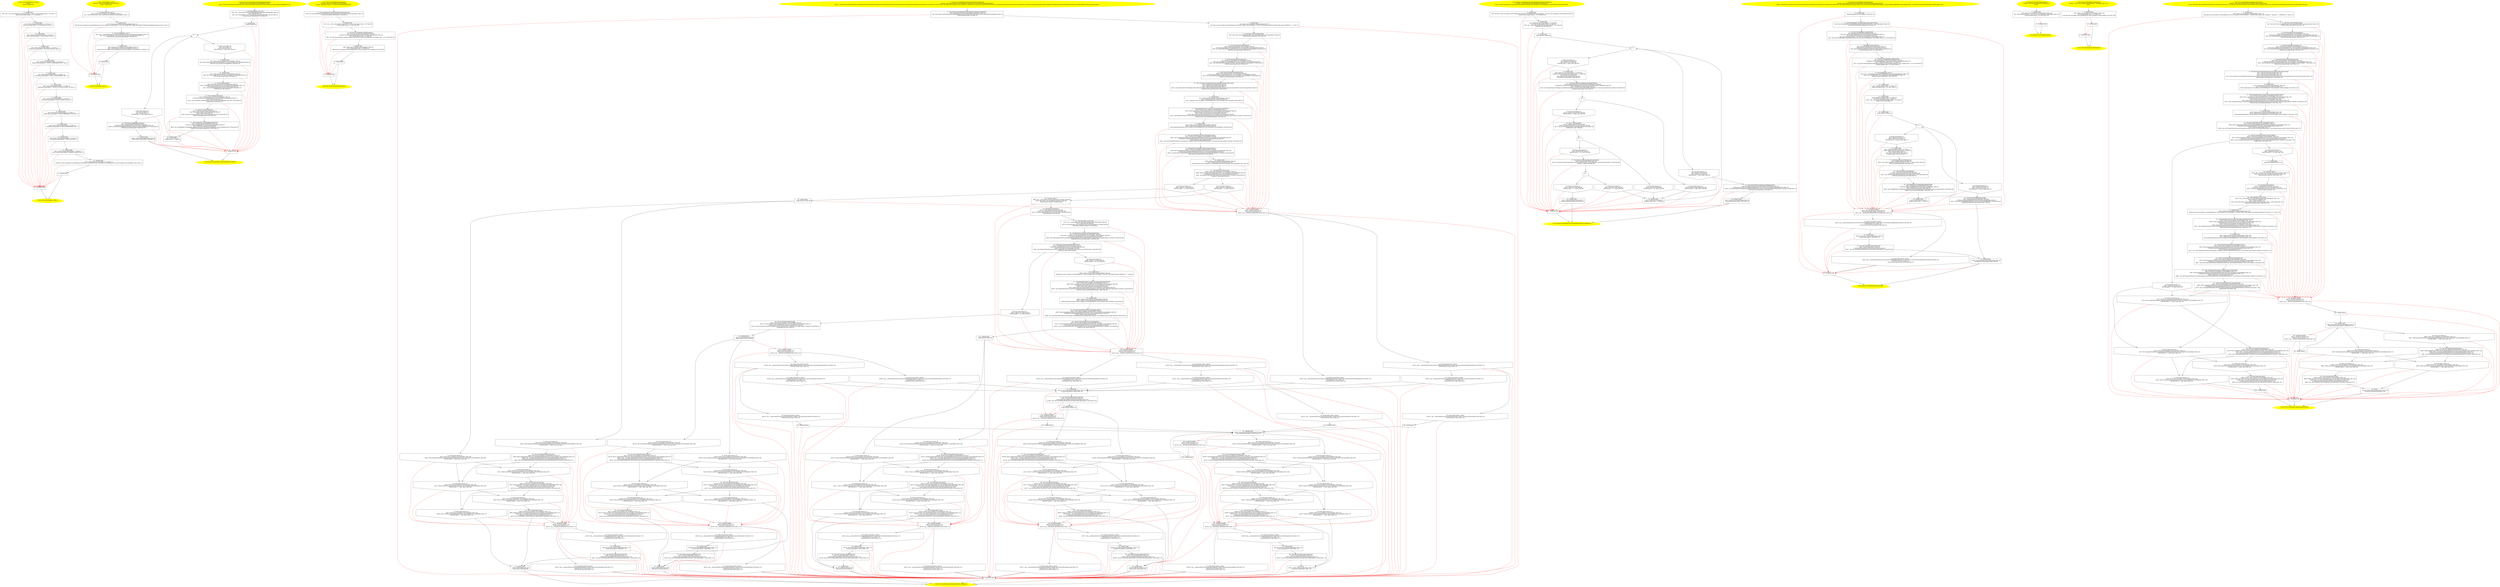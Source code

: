 /* @generated */
digraph cfg {
"com.stn.helpers.SecurityHelper.<clinit>():void.f878b9e7b03b4b0846eab186ff8d37be_1" [label="1: Start void SecurityHelper.<clinit>()\nFormals: \nLocals:  $irvar0:void \n  " color=yellow style=filled]
	

	 "com.stn.helpers.SecurityHelper.<clinit>():void.f878b9e7b03b4b0846eab186ff8d37be_1" -> "com.stn.helpers.SecurityHelper.<clinit>():void.f878b9e7b03b4b0846eab186ff8d37be_4" ;
"com.stn.helpers.SecurityHelper.<clinit>():void.f878b9e7b03b4b0846eab186ff8d37be_2" [label="2: Exit void SecurityHelper.<clinit>() \n  " color=yellow style=filled]
	

"com.stn.helpers.SecurityHelper.<clinit>():void.f878b9e7b03b4b0846eab186ff8d37be_3" [label="3:  exceptions sink \n  " shape="box"]
	

	 "com.stn.helpers.SecurityHelper.<clinit>():void.f878b9e7b03b4b0846eab186ff8d37be_3" -> "com.stn.helpers.SecurityHelper.<clinit>():void.f878b9e7b03b4b0846eab186ff8d37be_2" ;
"com.stn.helpers.SecurityHelper.<clinit>():void.f878b9e7b03b4b0846eab186ff8d37be_4" [label="4:  method_body \n   n$0=_fun___new_array(sizeof(t=java.lang.String*[_*_];len=[11]):java.lang.String*[_*_](*)) [line 17]\n  *&$irvar0:java.lang.String*[_*_](*)=n$0 [line 17]\n " shape="box"]
	

	 "com.stn.helpers.SecurityHelper.<clinit>():void.f878b9e7b03b4b0846eab186ff8d37be_4" -> "com.stn.helpers.SecurityHelper.<clinit>():void.f878b9e7b03b4b0846eab186ff8d37be_5" ;
	 "com.stn.helpers.SecurityHelper.<clinit>():void.f878b9e7b03b4b0846eab186ff8d37be_4" -> "com.stn.helpers.SecurityHelper.<clinit>():void.f878b9e7b03b4b0846eab186ff8d37be_3" [color="red" ];
"com.stn.helpers.SecurityHelper.<clinit>():void.f878b9e7b03b4b0846eab186ff8d37be_5" [label="5:  method_body \n   n$1=*&$irvar0:java.lang.String*[_*_](*) [line 17]\n  *n$1[0]:java.lang.Object*=\"X-Forwarded-For\" [line 17]\n " shape="box"]
	

	 "com.stn.helpers.SecurityHelper.<clinit>():void.f878b9e7b03b4b0846eab186ff8d37be_5" -> "com.stn.helpers.SecurityHelper.<clinit>():void.f878b9e7b03b4b0846eab186ff8d37be_6" ;
	 "com.stn.helpers.SecurityHelper.<clinit>():void.f878b9e7b03b4b0846eab186ff8d37be_5" -> "com.stn.helpers.SecurityHelper.<clinit>():void.f878b9e7b03b4b0846eab186ff8d37be_3" [color="red" ];
"com.stn.helpers.SecurityHelper.<clinit>():void.f878b9e7b03b4b0846eab186ff8d37be_6" [label="6:  method_body \n   n$2=*&$irvar0:java.lang.String*[_*_](*) [line 17]\n  *n$2[1]:java.lang.Object*=\"Proxy-Client-IP\" [line 17]\n " shape="box"]
	

	 "com.stn.helpers.SecurityHelper.<clinit>():void.f878b9e7b03b4b0846eab186ff8d37be_6" -> "com.stn.helpers.SecurityHelper.<clinit>():void.f878b9e7b03b4b0846eab186ff8d37be_7" ;
	 "com.stn.helpers.SecurityHelper.<clinit>():void.f878b9e7b03b4b0846eab186ff8d37be_6" -> "com.stn.helpers.SecurityHelper.<clinit>():void.f878b9e7b03b4b0846eab186ff8d37be_3" [color="red" ];
"com.stn.helpers.SecurityHelper.<clinit>():void.f878b9e7b03b4b0846eab186ff8d37be_7" [label="7:  method_body \n   n$3=*&$irvar0:java.lang.String*[_*_](*) [line 17]\n  *n$3[2]:java.lang.Object*=\"WL-Proxy-Client-IP\" [line 17]\n " shape="box"]
	

	 "com.stn.helpers.SecurityHelper.<clinit>():void.f878b9e7b03b4b0846eab186ff8d37be_7" -> "com.stn.helpers.SecurityHelper.<clinit>():void.f878b9e7b03b4b0846eab186ff8d37be_8" ;
	 "com.stn.helpers.SecurityHelper.<clinit>():void.f878b9e7b03b4b0846eab186ff8d37be_7" -> "com.stn.helpers.SecurityHelper.<clinit>():void.f878b9e7b03b4b0846eab186ff8d37be_3" [color="red" ];
"com.stn.helpers.SecurityHelper.<clinit>():void.f878b9e7b03b4b0846eab186ff8d37be_8" [label="8:  method_body \n   n$4=*&$irvar0:java.lang.String*[_*_](*) [line 17]\n  *n$4[3]:java.lang.Object*=\"HTTP_X_FORWARDED_FOR\" [line 17]\n " shape="box"]
	

	 "com.stn.helpers.SecurityHelper.<clinit>():void.f878b9e7b03b4b0846eab186ff8d37be_8" -> "com.stn.helpers.SecurityHelper.<clinit>():void.f878b9e7b03b4b0846eab186ff8d37be_9" ;
	 "com.stn.helpers.SecurityHelper.<clinit>():void.f878b9e7b03b4b0846eab186ff8d37be_8" -> "com.stn.helpers.SecurityHelper.<clinit>():void.f878b9e7b03b4b0846eab186ff8d37be_3" [color="red" ];
"com.stn.helpers.SecurityHelper.<clinit>():void.f878b9e7b03b4b0846eab186ff8d37be_9" [label="9:  method_body \n   n$5=*&$irvar0:java.lang.String*[_*_](*) [line 17]\n  *n$5[4]:java.lang.Object*=\"HTTP_X_FORWARDED\" [line 17]\n " shape="box"]
	

	 "com.stn.helpers.SecurityHelper.<clinit>():void.f878b9e7b03b4b0846eab186ff8d37be_9" -> "com.stn.helpers.SecurityHelper.<clinit>():void.f878b9e7b03b4b0846eab186ff8d37be_10" ;
	 "com.stn.helpers.SecurityHelper.<clinit>():void.f878b9e7b03b4b0846eab186ff8d37be_9" -> "com.stn.helpers.SecurityHelper.<clinit>():void.f878b9e7b03b4b0846eab186ff8d37be_3" [color="red" ];
"com.stn.helpers.SecurityHelper.<clinit>():void.f878b9e7b03b4b0846eab186ff8d37be_10" [label="10:  method_body \n   n$6=*&$irvar0:java.lang.String*[_*_](*) [line 17]\n  *n$6[5]:java.lang.Object*=\"HTTP_X_CLUSTER_CLIENT_IP\" [line 17]\n " shape="box"]
	

	 "com.stn.helpers.SecurityHelper.<clinit>():void.f878b9e7b03b4b0846eab186ff8d37be_10" -> "com.stn.helpers.SecurityHelper.<clinit>():void.f878b9e7b03b4b0846eab186ff8d37be_11" ;
	 "com.stn.helpers.SecurityHelper.<clinit>():void.f878b9e7b03b4b0846eab186ff8d37be_10" -> "com.stn.helpers.SecurityHelper.<clinit>():void.f878b9e7b03b4b0846eab186ff8d37be_3" [color="red" ];
"com.stn.helpers.SecurityHelper.<clinit>():void.f878b9e7b03b4b0846eab186ff8d37be_11" [label="11:  method_body \n   n$7=*&$irvar0:java.lang.String*[_*_](*) [line 17]\n  *n$7[6]:java.lang.Object*=\"HTTP_CLIENT_IP\" [line 17]\n " shape="box"]
	

	 "com.stn.helpers.SecurityHelper.<clinit>():void.f878b9e7b03b4b0846eab186ff8d37be_11" -> "com.stn.helpers.SecurityHelper.<clinit>():void.f878b9e7b03b4b0846eab186ff8d37be_12" ;
	 "com.stn.helpers.SecurityHelper.<clinit>():void.f878b9e7b03b4b0846eab186ff8d37be_11" -> "com.stn.helpers.SecurityHelper.<clinit>():void.f878b9e7b03b4b0846eab186ff8d37be_3" [color="red" ];
"com.stn.helpers.SecurityHelper.<clinit>():void.f878b9e7b03b4b0846eab186ff8d37be_12" [label="12:  method_body \n   n$8=*&$irvar0:java.lang.String*[_*_](*) [line 17]\n  *n$8[7]:java.lang.Object*=\"HTTP_FORWARDED_FOR\" [line 17]\n " shape="box"]
	

	 "com.stn.helpers.SecurityHelper.<clinit>():void.f878b9e7b03b4b0846eab186ff8d37be_12" -> "com.stn.helpers.SecurityHelper.<clinit>():void.f878b9e7b03b4b0846eab186ff8d37be_13" ;
	 "com.stn.helpers.SecurityHelper.<clinit>():void.f878b9e7b03b4b0846eab186ff8d37be_12" -> "com.stn.helpers.SecurityHelper.<clinit>():void.f878b9e7b03b4b0846eab186ff8d37be_3" [color="red" ];
"com.stn.helpers.SecurityHelper.<clinit>():void.f878b9e7b03b4b0846eab186ff8d37be_13" [label="13:  method_body \n   n$9=*&$irvar0:java.lang.String*[_*_](*) [line 17]\n  *n$9[8]:java.lang.Object*=\"HTTP_FORWARDED\" [line 17]\n " shape="box"]
	

	 "com.stn.helpers.SecurityHelper.<clinit>():void.f878b9e7b03b4b0846eab186ff8d37be_13" -> "com.stn.helpers.SecurityHelper.<clinit>():void.f878b9e7b03b4b0846eab186ff8d37be_14" ;
	 "com.stn.helpers.SecurityHelper.<clinit>():void.f878b9e7b03b4b0846eab186ff8d37be_13" -> "com.stn.helpers.SecurityHelper.<clinit>():void.f878b9e7b03b4b0846eab186ff8d37be_3" [color="red" ];
"com.stn.helpers.SecurityHelper.<clinit>():void.f878b9e7b03b4b0846eab186ff8d37be_14" [label="14:  method_body \n   n$10=*&$irvar0:java.lang.String*[_*_](*) [line 17]\n  *n$10[9]:java.lang.Object*=\"HTTP_VIA\" [line 17]\n " shape="box"]
	

	 "com.stn.helpers.SecurityHelper.<clinit>():void.f878b9e7b03b4b0846eab186ff8d37be_14" -> "com.stn.helpers.SecurityHelper.<clinit>():void.f878b9e7b03b4b0846eab186ff8d37be_15" ;
	 "com.stn.helpers.SecurityHelper.<clinit>():void.f878b9e7b03b4b0846eab186ff8d37be_14" -> "com.stn.helpers.SecurityHelper.<clinit>():void.f878b9e7b03b4b0846eab186ff8d37be_3" [color="red" ];
"com.stn.helpers.SecurityHelper.<clinit>():void.f878b9e7b03b4b0846eab186ff8d37be_15" [label="15:  method_body \n   n$11=*&$irvar0:java.lang.String*[_*_](*) [line 17]\n  *n$11[10]:java.lang.Object*=\"REMOTE_ADDR\" [line 17]\n " shape="box"]
	

	 "com.stn.helpers.SecurityHelper.<clinit>():void.f878b9e7b03b4b0846eab186ff8d37be_15" -> "com.stn.helpers.SecurityHelper.<clinit>():void.f878b9e7b03b4b0846eab186ff8d37be_16" ;
	 "com.stn.helpers.SecurityHelper.<clinit>():void.f878b9e7b03b4b0846eab186ff8d37be_15" -> "com.stn.helpers.SecurityHelper.<clinit>():void.f878b9e7b03b4b0846eab186ff8d37be_3" [color="red" ];
"com.stn.helpers.SecurityHelper.<clinit>():void.f878b9e7b03b4b0846eab186ff8d37be_16" [label="16:  method_body \n   n$12=*&$irvar0:java.lang.String*[_*_](*) [line 17]\n  *&#GB<>$com.stn.helpers.SecurityHelper.IP_HEADER_CANDIDATES:com.stn.helpers.SecurityHelper(root com.stn.helpers.SecurityHelper)=n$12 [line 17]\n " shape="box"]
	

	 "com.stn.helpers.SecurityHelper.<clinit>():void.f878b9e7b03b4b0846eab186ff8d37be_16" -> "com.stn.helpers.SecurityHelper.<clinit>():void.f878b9e7b03b4b0846eab186ff8d37be_17" ;
	 "com.stn.helpers.SecurityHelper.<clinit>():void.f878b9e7b03b4b0846eab186ff8d37be_16" -> "com.stn.helpers.SecurityHelper.<clinit>():void.f878b9e7b03b4b0846eab186ff8d37be_3" [color="red" ];
"com.stn.helpers.SecurityHelper.<clinit>():void.f878b9e7b03b4b0846eab186ff8d37be_17" [label="17:  method_body \n  " shape="box"]
	

	 "com.stn.helpers.SecurityHelper.<clinit>():void.f878b9e7b03b4b0846eab186ff8d37be_17" -> "com.stn.helpers.SecurityHelper.<clinit>():void.f878b9e7b03b4b0846eab186ff8d37be_2" ;
	 "com.stn.helpers.SecurityHelper.<clinit>():void.f878b9e7b03b4b0846eab186ff8d37be_17" -> "com.stn.helpers.SecurityHelper.<clinit>():void.f878b9e7b03b4b0846eab186ff8d37be_3" [color="red" ];
"com.stn.helpers.SecurityHelper.<init>().4089255343a47180cafb24b4959b0838_1" [label="1: Start SecurityHelper.<init>()\nFormals:  this:com.stn.helpers.SecurityHelper*\nLocals:  $irvar0:void \n  " color=yellow style=filled]
	

	 "com.stn.helpers.SecurityHelper.<init>().4089255343a47180cafb24b4959b0838_1" -> "com.stn.helpers.SecurityHelper.<init>().4089255343a47180cafb24b4959b0838_4" ;
"com.stn.helpers.SecurityHelper.<init>().4089255343a47180cafb24b4959b0838_2" [label="2: Exit SecurityHelper.<init>() \n  " color=yellow style=filled]
	

"com.stn.helpers.SecurityHelper.<init>().4089255343a47180cafb24b4959b0838_3" [label="3:  exceptions sink \n  " shape="box"]
	

	 "com.stn.helpers.SecurityHelper.<init>().4089255343a47180cafb24b4959b0838_3" -> "com.stn.helpers.SecurityHelper.<init>().4089255343a47180cafb24b4959b0838_2" ;
"com.stn.helpers.SecurityHelper.<init>().4089255343a47180cafb24b4959b0838_4" [label="4:  Call DBConnection.<init>() \n   n$0=*&this:com.stn.helpers.SecurityHelper* [line 11]\n  n$1=_fun_DBConnection.<init>()(n$0:com.stn.helpers.SecurityHelper*) [line 11]\n " shape="box"]
	

	 "com.stn.helpers.SecurityHelper.<init>().4089255343a47180cafb24b4959b0838_4" -> "com.stn.helpers.SecurityHelper.<init>().4089255343a47180cafb24b4959b0838_5" ;
	 "com.stn.helpers.SecurityHelper.<init>().4089255343a47180cafb24b4959b0838_4" -> "com.stn.helpers.SecurityHelper.<init>().4089255343a47180cafb24b4959b0838_3" [color="red" ];
"com.stn.helpers.SecurityHelper.<init>().4089255343a47180cafb24b4959b0838_5" [label="5:  method_body \n   n$2=*&this:com.stn.helpers.SecurityHelper* [line 13]\n  *n$2.AB:com.stn.helpers.SecurityHelper(root com.stn.helpers.SecurityHelper)=\"0123456789ABCDEFGHIJKLMNOPQRSTUVWXYZabcdefghijklmnopqrstuvwxyz\" [line 13]\n " shape="box"]
	

	 "com.stn.helpers.SecurityHelper.<init>().4089255343a47180cafb24b4959b0838_5" -> "com.stn.helpers.SecurityHelper.<init>().4089255343a47180cafb24b4959b0838_6" ;
	 "com.stn.helpers.SecurityHelper.<init>().4089255343a47180cafb24b4959b0838_5" -> "com.stn.helpers.SecurityHelper.<init>().4089255343a47180cafb24b4959b0838_3" [color="red" ];
"com.stn.helpers.SecurityHelper.<init>().4089255343a47180cafb24b4959b0838_6" [label="6:  Call SecureRandom.<init>() \n   n$3=_fun___new(sizeof(t=java.security.SecureRandom):java.security.SecureRandom*) [line 14]\n  n$4=_fun_SecureRandom.<init>()(n$3:java.security.SecureRandom*) [line 14]\n  *&$irvar0:java.security.SecureRandom*=n$3 [line 14]\n " shape="box"]
	

	 "com.stn.helpers.SecurityHelper.<init>().4089255343a47180cafb24b4959b0838_6" -> "com.stn.helpers.SecurityHelper.<init>().4089255343a47180cafb24b4959b0838_7" ;
	 "com.stn.helpers.SecurityHelper.<init>().4089255343a47180cafb24b4959b0838_6" -> "com.stn.helpers.SecurityHelper.<init>().4089255343a47180cafb24b4959b0838_3" [color="red" ];
"com.stn.helpers.SecurityHelper.<init>().4089255343a47180cafb24b4959b0838_7" [label="7:  method_body \n   n$5=*&this:com.stn.helpers.SecurityHelper* [line 14]\n  n$6=*&$irvar0:java.security.SecureRandom* [line 14]\n  *n$5.rnd:com.stn.helpers.SecurityHelper(root com.stn.helpers.SecurityHelper)=n$6 [line 14]\n " shape="box"]
	

	 "com.stn.helpers.SecurityHelper.<init>().4089255343a47180cafb24b4959b0838_7" -> "com.stn.helpers.SecurityHelper.<init>().4089255343a47180cafb24b4959b0838_8" ;
	 "com.stn.helpers.SecurityHelper.<init>().4089255343a47180cafb24b4959b0838_7" -> "com.stn.helpers.SecurityHelper.<init>().4089255343a47180cafb24b4959b0838_3" [color="red" ];
"com.stn.helpers.SecurityHelper.<init>().4089255343a47180cafb24b4959b0838_8" [label="8:  method_body \n  " shape="box"]
	

	 "com.stn.helpers.SecurityHelper.<init>().4089255343a47180cafb24b4959b0838_8" -> "com.stn.helpers.SecurityHelper.<init>().4089255343a47180cafb24b4959b0838_2" ;
	 "com.stn.helpers.SecurityHelper.<init>().4089255343a47180cafb24b4959b0838_8" -> "com.stn.helpers.SecurityHelper.<init>().4089255343a47180cafb24b4959b0838_3" [color="red" ];
"com.stn.helpers.SecurityHelper.generateRandomString(int):java.lang.String.05cf47e6fe00cca7c22088002d291d96_1" [label="1: Start String SecurityHelper.generateRandomString(int)\nFormals:  this:com.stn.helpers.SecurityHelper* len:int\nLocals:  $irvar6:void $irvar5:void $irvar4:void $irvar3:void $irvar2:void $irvar1:void $irvar0:void sb:java.lang.StringBuilder* i:int \n  " color=yellow style=filled]
	

	 "com.stn.helpers.SecurityHelper.generateRandomString(int):java.lang.String.05cf47e6fe00cca7c22088002d291d96_1" -> "com.stn.helpers.SecurityHelper.generateRandomString(int):java.lang.String.05cf47e6fe00cca7c22088002d291d96_4" ;
"com.stn.helpers.SecurityHelper.generateRandomString(int):java.lang.String.05cf47e6fe00cca7c22088002d291d96_2" [label="2: Exit String SecurityHelper.generateRandomString(int) \n  " color=yellow style=filled]
	

"com.stn.helpers.SecurityHelper.generateRandomString(int):java.lang.String.05cf47e6fe00cca7c22088002d291d96_3" [label="3:  exceptions sink \n  " shape="box"]
	

	 "com.stn.helpers.SecurityHelper.generateRandomString(int):java.lang.String.05cf47e6fe00cca7c22088002d291d96_3" -> "com.stn.helpers.SecurityHelper.generateRandomString(int):java.lang.String.05cf47e6fe00cca7c22088002d291d96_2" ;
"com.stn.helpers.SecurityHelper.generateRandomString(int):java.lang.String.05cf47e6fe00cca7c22088002d291d96_4" [label="4:  Call StringBuilder.<init>(int) \n   n$0=_fun___new(sizeof(t=java.lang.StringBuilder):java.lang.StringBuilder*) [line 50]\n  n$1=*&len:int [line 50]\n  n$2=_fun_StringBuilder.<init>(int)(n$0:java.lang.StringBuilder*,n$1:int) [line 50]\n  *&sb:java.lang.StringBuilder*=n$0 [line 50]\n " shape="box"]
	

	 "com.stn.helpers.SecurityHelper.generateRandomString(int):java.lang.String.05cf47e6fe00cca7c22088002d291d96_4" -> "com.stn.helpers.SecurityHelper.generateRandomString(int):java.lang.String.05cf47e6fe00cca7c22088002d291d96_5" ;
	 "com.stn.helpers.SecurityHelper.generateRandomString(int):java.lang.String.05cf47e6fe00cca7c22088002d291d96_4" -> "com.stn.helpers.SecurityHelper.generateRandomString(int):java.lang.String.05cf47e6fe00cca7c22088002d291d96_3" [color="red" ];
"com.stn.helpers.SecurityHelper.generateRandomString(int):java.lang.String.05cf47e6fe00cca7c22088002d291d96_5" [label="5:  method_body \n   *&i:int=0 [line 51]\n " shape="box"]
	

	 "com.stn.helpers.SecurityHelper.generateRandomString(int):java.lang.String.05cf47e6fe00cca7c22088002d291d96_5" -> "com.stn.helpers.SecurityHelper.generateRandomString(int):java.lang.String.05cf47e6fe00cca7c22088002d291d96_8" ;
	 "com.stn.helpers.SecurityHelper.generateRandomString(int):java.lang.String.05cf47e6fe00cca7c22088002d291d96_5" -> "com.stn.helpers.SecurityHelper.generateRandomString(int):java.lang.String.05cf47e6fe00cca7c22088002d291d96_3" [color="red" ];
"com.stn.helpers.SecurityHelper.generateRandomString(int):java.lang.String.05cf47e6fe00cca7c22088002d291d96_6" [label="6: Prune (true branch, if) \n   n$3=*&i:int [line 51]\n  n$4=*&len:int [line 51]\n  PRUNE(!(n$3 >= n$4), true); [line 51]\n " shape="invhouse"]
	

	 "com.stn.helpers.SecurityHelper.generateRandomString(int):java.lang.String.05cf47e6fe00cca7c22088002d291d96_6" -> "com.stn.helpers.SecurityHelper.generateRandomString(int):java.lang.String.05cf47e6fe00cca7c22088002d291d96_9" ;
	 "com.stn.helpers.SecurityHelper.generateRandomString(int):java.lang.String.05cf47e6fe00cca7c22088002d291d96_6" -> "com.stn.helpers.SecurityHelper.generateRandomString(int):java.lang.String.05cf47e6fe00cca7c22088002d291d96_3" [color="red" ];
"com.stn.helpers.SecurityHelper.generateRandomString(int):java.lang.String.05cf47e6fe00cca7c22088002d291d96_7" [label="7: Prune (false branch, if) \n   n$3=*&i:int [line 51]\n  n$4=*&len:int [line 51]\n  PRUNE((n$3 >= n$4), false); [line 51]\n " shape="invhouse"]
	

	 "com.stn.helpers.SecurityHelper.generateRandomString(int):java.lang.String.05cf47e6fe00cca7c22088002d291d96_7" -> "com.stn.helpers.SecurityHelper.generateRandomString(int):java.lang.String.05cf47e6fe00cca7c22088002d291d96_16" ;
	 "com.stn.helpers.SecurityHelper.generateRandomString(int):java.lang.String.05cf47e6fe00cca7c22088002d291d96_7" -> "com.stn.helpers.SecurityHelper.generateRandomString(int):java.lang.String.05cf47e6fe00cca7c22088002d291d96_3" [color="red" ];
"com.stn.helpers.SecurityHelper.generateRandomString(int):java.lang.String.05cf47e6fe00cca7c22088002d291d96_8" [label="8: + \n  " ]
	

	 "com.stn.helpers.SecurityHelper.generateRandomString(int):java.lang.String.05cf47e6fe00cca7c22088002d291d96_8" -> "com.stn.helpers.SecurityHelper.generateRandomString(int):java.lang.String.05cf47e6fe00cca7c22088002d291d96_6" ;
	 "com.stn.helpers.SecurityHelper.generateRandomString(int):java.lang.String.05cf47e6fe00cca7c22088002d291d96_8" -> "com.stn.helpers.SecurityHelper.generateRandomString(int):java.lang.String.05cf47e6fe00cca7c22088002d291d96_7" ;
"com.stn.helpers.SecurityHelper.generateRandomString(int):java.lang.String.05cf47e6fe00cca7c22088002d291d96_9" [label="9:  method_body \n   n$5=*&this:com.stn.helpers.SecurityHelper* [line 52]\n  n$6=*n$5.rnd:java.security.SecureRandom*(root com.stn.helpers.SecurityHelper) [line 52]\n  *&$irvar2:java.security.SecureRandom*=n$6 [line 52]\n " shape="box"]
	

	 "com.stn.helpers.SecurityHelper.generateRandomString(int):java.lang.String.05cf47e6fe00cca7c22088002d291d96_9" -> "com.stn.helpers.SecurityHelper.generateRandomString(int):java.lang.String.05cf47e6fe00cca7c22088002d291d96_10" ;
	 "com.stn.helpers.SecurityHelper.generateRandomString(int):java.lang.String.05cf47e6fe00cca7c22088002d291d96_9" -> "com.stn.helpers.SecurityHelper.generateRandomString(int):java.lang.String.05cf47e6fe00cca7c22088002d291d96_3" [color="red" ];
"com.stn.helpers.SecurityHelper.generateRandomString(int):java.lang.String.05cf47e6fe00cca7c22088002d291d96_10" [label="10:  method_body \n   n$7=*&this:com.stn.helpers.SecurityHelper* [line 52]\n  n$8=*n$7.AB:java.lang.String*(root com.stn.helpers.SecurityHelper) [line 52]\n  *&$irvar1:java.lang.String*=n$8 [line 52]\n " shape="box"]
	

	 "com.stn.helpers.SecurityHelper.generateRandomString(int):java.lang.String.05cf47e6fe00cca7c22088002d291d96_10" -> "com.stn.helpers.SecurityHelper.generateRandomString(int):java.lang.String.05cf47e6fe00cca7c22088002d291d96_11" ;
	 "com.stn.helpers.SecurityHelper.generateRandomString(int):java.lang.String.05cf47e6fe00cca7c22088002d291d96_10" -> "com.stn.helpers.SecurityHelper.generateRandomString(int):java.lang.String.05cf47e6fe00cca7c22088002d291d96_3" [color="red" ];
"com.stn.helpers.SecurityHelper.generateRandomString(int):java.lang.String.05cf47e6fe00cca7c22088002d291d96_11" [label="11:  Call int String.length() \n   n$9=*&this:com.stn.helpers.SecurityHelper* [line 52]\n  n$10=*n$9.AB:java.lang.String*(root com.stn.helpers.SecurityHelper) [line 52]\n  _=*n$10:java.lang.String*(root java.lang.String) [line 52]\n  n$12=_fun_int String.length()(n$10:java.lang.String*) virtual [line 52]\n  *&$irvar0:int=n$12 [line 52]\n " shape="box"]
	

	 "com.stn.helpers.SecurityHelper.generateRandomString(int):java.lang.String.05cf47e6fe00cca7c22088002d291d96_11" -> "com.stn.helpers.SecurityHelper.generateRandomString(int):java.lang.String.05cf47e6fe00cca7c22088002d291d96_12" ;
	 "com.stn.helpers.SecurityHelper.generateRandomString(int):java.lang.String.05cf47e6fe00cca7c22088002d291d96_11" -> "com.stn.helpers.SecurityHelper.generateRandomString(int):java.lang.String.05cf47e6fe00cca7c22088002d291d96_3" [color="red" ];
"com.stn.helpers.SecurityHelper.generateRandomString(int):java.lang.String.05cf47e6fe00cca7c22088002d291d96_12" [label="12:  Call int Random.nextInt(int) \n   n$13=*&$irvar2:java.security.SecureRandom* [line 52]\n  _=*n$13:java.security.SecureRandom*(root java.security.SecureRandom) [line 52]\n  n$15=*&$irvar0:int [line 52]\n  n$16=_fun_int Random.nextInt(int)(n$13:java.security.SecureRandom*,n$15:int) virtual [line 52]\n  *&$irvar3:int=n$16 [line 52]\n " shape="box"]
	

	 "com.stn.helpers.SecurityHelper.generateRandomString(int):java.lang.String.05cf47e6fe00cca7c22088002d291d96_12" -> "com.stn.helpers.SecurityHelper.generateRandomString(int):java.lang.String.05cf47e6fe00cca7c22088002d291d96_13" ;
	 "com.stn.helpers.SecurityHelper.generateRandomString(int):java.lang.String.05cf47e6fe00cca7c22088002d291d96_12" -> "com.stn.helpers.SecurityHelper.generateRandomString(int):java.lang.String.05cf47e6fe00cca7c22088002d291d96_3" [color="red" ];
"com.stn.helpers.SecurityHelper.generateRandomString(int):java.lang.String.05cf47e6fe00cca7c22088002d291d96_13" [label="13:  Call char String.charAt(int) \n   n$17=*&$irvar1:java.lang.String* [line 52]\n  _=*n$17:java.lang.String*(root java.lang.String) [line 52]\n  n$19=*&$irvar3:int [line 52]\n  n$20=_fun_char String.charAt(int)(n$17:java.lang.String*,n$19:int) virtual [line 52]\n  *&$irvar4:unsigned short=n$20 [line 52]\n " shape="box"]
	

	 "com.stn.helpers.SecurityHelper.generateRandomString(int):java.lang.String.05cf47e6fe00cca7c22088002d291d96_13" -> "com.stn.helpers.SecurityHelper.generateRandomString(int):java.lang.String.05cf47e6fe00cca7c22088002d291d96_14" ;
	 "com.stn.helpers.SecurityHelper.generateRandomString(int):java.lang.String.05cf47e6fe00cca7c22088002d291d96_13" -> "com.stn.helpers.SecurityHelper.generateRandomString(int):java.lang.String.05cf47e6fe00cca7c22088002d291d96_3" [color="red" ];
"com.stn.helpers.SecurityHelper.generateRandomString(int):java.lang.String.05cf47e6fe00cca7c22088002d291d96_14" [label="14:  Call StringBuilder StringBuilder.append(char) \n   n$21=*&sb:java.lang.StringBuilder* [line 52]\n  _=*n$21:java.lang.StringBuilder*(root java.lang.StringBuilder) [line 52]\n  n$23=*&$irvar4:unsigned short [line 52]\n  n$24=_fun_StringBuilder StringBuilder.append(char)(n$21:java.lang.StringBuilder*,n$23:unsigned short) virtual [line 52]\n  *&$irvar5:java.lang.StringBuilder*=n$24 [line 52]\n " shape="box"]
	

	 "com.stn.helpers.SecurityHelper.generateRandomString(int):java.lang.String.05cf47e6fe00cca7c22088002d291d96_14" -> "com.stn.helpers.SecurityHelper.generateRandomString(int):java.lang.String.05cf47e6fe00cca7c22088002d291d96_15" ;
	 "com.stn.helpers.SecurityHelper.generateRandomString(int):java.lang.String.05cf47e6fe00cca7c22088002d291d96_14" -> "com.stn.helpers.SecurityHelper.generateRandomString(int):java.lang.String.05cf47e6fe00cca7c22088002d291d96_3" [color="red" ];
"com.stn.helpers.SecurityHelper.generateRandomString(int):java.lang.String.05cf47e6fe00cca7c22088002d291d96_15" [label="15:  method_body \n   n$25=*&i:int [line 51]\n  *&i:int=(n$25 + 1) [line 51]\n " shape="box"]
	

	 "com.stn.helpers.SecurityHelper.generateRandomString(int):java.lang.String.05cf47e6fe00cca7c22088002d291d96_15" -> "com.stn.helpers.SecurityHelper.generateRandomString(int):java.lang.String.05cf47e6fe00cca7c22088002d291d96_8" ;
	 "com.stn.helpers.SecurityHelper.generateRandomString(int):java.lang.String.05cf47e6fe00cca7c22088002d291d96_15" -> "com.stn.helpers.SecurityHelper.generateRandomString(int):java.lang.String.05cf47e6fe00cca7c22088002d291d96_3" [color="red" ];
"com.stn.helpers.SecurityHelper.generateRandomString(int):java.lang.String.05cf47e6fe00cca7c22088002d291d96_16" [label="16:  Call String StringBuilder.toString() \n   n$26=*&sb:java.lang.StringBuilder* [line 53]\n  _=*n$26:java.lang.StringBuilder*(root java.lang.StringBuilder) [line 53]\n  n$28=_fun_String StringBuilder.toString()(n$26:java.lang.StringBuilder*) virtual [line 53]\n  *&$irvar6:java.lang.String*=n$28 [line 53]\n " shape="box"]
	

	 "com.stn.helpers.SecurityHelper.generateRandomString(int):java.lang.String.05cf47e6fe00cca7c22088002d291d96_16" -> "com.stn.helpers.SecurityHelper.generateRandomString(int):java.lang.String.05cf47e6fe00cca7c22088002d291d96_17" ;
	 "com.stn.helpers.SecurityHelper.generateRandomString(int):java.lang.String.05cf47e6fe00cca7c22088002d291d96_16" -> "com.stn.helpers.SecurityHelper.generateRandomString(int):java.lang.String.05cf47e6fe00cca7c22088002d291d96_3" [color="red" ];
"com.stn.helpers.SecurityHelper.generateRandomString(int):java.lang.String.05cf47e6fe00cca7c22088002d291d96_17" [label="17:  method_body \n   n$29=*&$irvar6:java.lang.String* [line 53]\n  *&return:java.lang.String*=n$29 [line 53]\n " shape="box"]
	

	 "com.stn.helpers.SecurityHelper.generateRandomString(int):java.lang.String.05cf47e6fe00cca7c22088002d291d96_17" -> "com.stn.helpers.SecurityHelper.generateRandomString(int):java.lang.String.05cf47e6fe00cca7c22088002d291d96_2" ;
	 "com.stn.helpers.SecurityHelper.generateRandomString(int):java.lang.String.05cf47e6fe00cca7c22088002d291d96_17" -> "com.stn.helpers.SecurityHelper.generateRandomString(int):java.lang.String.05cf47e6fe00cca7c22088002d291d96_3" [color="red" ];
"com.stn.helpers.SecurityHelper.generateSalt():void.4a2a3b5557cf0c0c3a1088733b8d40a6_1" [label="1: Start void SecurityHelper.generateSalt()\nFormals:  this:com.stn.helpers.SecurityHelper*\nLocals:  salt:signed char[_*_](*) sr:java.security.SecureRandom* \n  " color=yellow style=filled]
	

	 "com.stn.helpers.SecurityHelper.generateSalt():void.4a2a3b5557cf0c0c3a1088733b8d40a6_1" -> "com.stn.helpers.SecurityHelper.generateSalt():void.4a2a3b5557cf0c0c3a1088733b8d40a6_4" ;
"com.stn.helpers.SecurityHelper.generateSalt():void.4a2a3b5557cf0c0c3a1088733b8d40a6_2" [label="2: Exit void SecurityHelper.generateSalt() \n  " color=yellow style=filled]
	

"com.stn.helpers.SecurityHelper.generateSalt():void.4a2a3b5557cf0c0c3a1088733b8d40a6_3" [label="3:  exceptions sink \n  " shape="box"]
	

	 "com.stn.helpers.SecurityHelper.generateSalt():void.4a2a3b5557cf0c0c3a1088733b8d40a6_3" -> "com.stn.helpers.SecurityHelper.generateSalt():void.4a2a3b5557cf0c0c3a1088733b8d40a6_2" ;
"com.stn.helpers.SecurityHelper.generateSalt():void.4a2a3b5557cf0c0c3a1088733b8d40a6_4" [label="4:  Call SecureRandom SecureRandom.getInstance(String) \n   n$0=_fun_SecureRandom SecureRandom.getInstance(String)(\"SHA1PRNG\":java.lang.Object*) [line 57]\n  *&sr:java.security.SecureRandom*=n$0 [line 57]\n " shape="box"]
	

	 "com.stn.helpers.SecurityHelper.generateSalt():void.4a2a3b5557cf0c0c3a1088733b8d40a6_4" -> "com.stn.helpers.SecurityHelper.generateSalt():void.4a2a3b5557cf0c0c3a1088733b8d40a6_5" ;
	 "com.stn.helpers.SecurityHelper.generateSalt():void.4a2a3b5557cf0c0c3a1088733b8d40a6_4" -> "com.stn.helpers.SecurityHelper.generateSalt():void.4a2a3b5557cf0c0c3a1088733b8d40a6_3" [color="red" ];
"com.stn.helpers.SecurityHelper.generateSalt():void.4a2a3b5557cf0c0c3a1088733b8d40a6_5" [label="5:  method_body \n   n$1=_fun___new_array(sizeof(t=signed char[_*_];len=[16]):signed char[_*_](*)) [line 58]\n  *&salt:signed char[_*_](*)=n$1 [line 58]\n " shape="box"]
	

	 "com.stn.helpers.SecurityHelper.generateSalt():void.4a2a3b5557cf0c0c3a1088733b8d40a6_5" -> "com.stn.helpers.SecurityHelper.generateSalt():void.4a2a3b5557cf0c0c3a1088733b8d40a6_6" ;
	 "com.stn.helpers.SecurityHelper.generateSalt():void.4a2a3b5557cf0c0c3a1088733b8d40a6_5" -> "com.stn.helpers.SecurityHelper.generateSalt():void.4a2a3b5557cf0c0c3a1088733b8d40a6_3" [color="red" ];
"com.stn.helpers.SecurityHelper.generateSalt():void.4a2a3b5557cf0c0c3a1088733b8d40a6_6" [label="6:  Call void SecureRandom.nextBytes(byte[]) \n   n$2=*&sr:java.security.SecureRandom* [line 59]\n  _=*n$2:java.security.SecureRandom*(root java.security.SecureRandom) [line 59]\n  n$4=*&salt:signed char[_*_](*) [line 59]\n  n$5=_fun_void SecureRandom.nextBytes(byte[])(n$2:java.security.SecureRandom*,n$4:signed char[_*_](*)) virtual [line 59]\n " shape="box"]
	

	 "com.stn.helpers.SecurityHelper.generateSalt():void.4a2a3b5557cf0c0c3a1088733b8d40a6_6" -> "com.stn.helpers.SecurityHelper.generateSalt():void.4a2a3b5557cf0c0c3a1088733b8d40a6_7" ;
	 "com.stn.helpers.SecurityHelper.generateSalt():void.4a2a3b5557cf0c0c3a1088733b8d40a6_6" -> "com.stn.helpers.SecurityHelper.generateSalt():void.4a2a3b5557cf0c0c3a1088733b8d40a6_3" [color="red" ];
"com.stn.helpers.SecurityHelper.generateSalt():void.4a2a3b5557cf0c0c3a1088733b8d40a6_7" [label="7:  method_body \n   n$6=*&this:com.stn.helpers.SecurityHelper* [line 60]\n  n$7=*&salt:signed char[_*_](*) [line 60]\n  *n$6.salt:com.stn.helpers.SecurityHelper(root com.stn.helpers.SecurityHelper)=n$7 [line 60]\n " shape="box"]
	

	 "com.stn.helpers.SecurityHelper.generateSalt():void.4a2a3b5557cf0c0c3a1088733b8d40a6_7" -> "com.stn.helpers.SecurityHelper.generateSalt():void.4a2a3b5557cf0c0c3a1088733b8d40a6_8" ;
	 "com.stn.helpers.SecurityHelper.generateSalt():void.4a2a3b5557cf0c0c3a1088733b8d40a6_7" -> "com.stn.helpers.SecurityHelper.generateSalt():void.4a2a3b5557cf0c0c3a1088733b8d40a6_3" [color="red" ];
"com.stn.helpers.SecurityHelper.generateSalt():void.4a2a3b5557cf0c0c3a1088733b8d40a6_8" [label="8:  method_body \n  " shape="box"]
	

	 "com.stn.helpers.SecurityHelper.generateSalt():void.4a2a3b5557cf0c0c3a1088733b8d40a6_8" -> "com.stn.helpers.SecurityHelper.generateSalt():void.4a2a3b5557cf0c0c3a1088733b8d40a6_2" ;
	 "com.stn.helpers.SecurityHelper.generateSalt():void.4a2a3b5557cf0c0c3a1088733b8d40a6_8" -> "com.stn.helpers.SecurityHelper.generateSalt():void.4a2a3b5557cf0c0c3a1088733b8d40a6_3" [color="red" ];
"com.stn.helpers.SecurityHelper.getAttempts(javax.servlet.http.HttpServletRequest):int.eef283651f16c05effd16985ae8a646c_1" [label="1: Start int SecurityHelper.getAttempts(HttpServletRequest)\nFormals:  this:com.stn.helpers.SecurityHelper* request:javax.servlet.http.HttpServletRequest*\nLocals:  CatchVar503:void $bcvar8:void CatchVar450:void CatchVar440:void $bcvar5:void CatchVar379:void CatchVar369:void CatchVar293:void $bcvar6:void $irvar12:void $irvar11:void $irvar10:void $irvar9:void $irvar8:void CatchVar143:void $bcvar4:void $irvar7:void $irvar6:void $irvar5:void $irvar4:void $irvar3:void $irvar2:void $irvar1:void $irvar0:void ip:java.lang.String* attempts:int expireDate:java.sql.Timestamp* date:java.sql.Timestamp* e:java.sql.SQLException* \n  " color=yellow style=filled]
	

	 "com.stn.helpers.SecurityHelper.getAttempts(javax.servlet.http.HttpServletRequest):int.eef283651f16c05effd16985ae8a646c_1" -> "com.stn.helpers.SecurityHelper.getAttempts(javax.servlet.http.HttpServletRequest):int.eef283651f16c05effd16985ae8a646c_4" ;
"com.stn.helpers.SecurityHelper.getAttempts(javax.servlet.http.HttpServletRequest):int.eef283651f16c05effd16985ae8a646c_2" [label="2: Exit int SecurityHelper.getAttempts(HttpServletRequest) \n  " color=yellow style=filled]
	

"com.stn.helpers.SecurityHelper.getAttempts(javax.servlet.http.HttpServletRequest):int.eef283651f16c05effd16985ae8a646c_3" [label="3:  exceptions sink \n  " shape="box"]
	

	 "com.stn.helpers.SecurityHelper.getAttempts(javax.servlet.http.HttpServletRequest):int.eef283651f16c05effd16985ae8a646c_3" -> "com.stn.helpers.SecurityHelper.getAttempts(javax.servlet.http.HttpServletRequest):int.eef283651f16c05effd16985ae8a646c_2" ;
"com.stn.helpers.SecurityHelper.getAttempts(javax.servlet.http.HttpServletRequest):int.eef283651f16c05effd16985ae8a646c_4" [label="4:  Call String SecurityHelper.getClientIpAddress(HttpServletRequest) \n   n$0=*&request:javax.servlet.http.HttpServletRequest* [line 74]\n  n$1=_fun_String SecurityHelper.getClientIpAddress(HttpServletRequest)(n$0:javax.servlet.http.HttpServletRequest*) [line 74]\n  *&ip:java.lang.String*=n$1 [line 74]\n " shape="box"]
	

	 "com.stn.helpers.SecurityHelper.getAttempts(javax.servlet.http.HttpServletRequest):int.eef283651f16c05effd16985ae8a646c_4" -> "com.stn.helpers.SecurityHelper.getAttempts(javax.servlet.http.HttpServletRequest):int.eef283651f16c05effd16985ae8a646c_5" ;
	 "com.stn.helpers.SecurityHelper.getAttempts(javax.servlet.http.HttpServletRequest):int.eef283651f16c05effd16985ae8a646c_4" -> "com.stn.helpers.SecurityHelper.getAttempts(javax.servlet.http.HttpServletRequest):int.eef283651f16c05effd16985ae8a646c_3" [color="red" ];
"com.stn.helpers.SecurityHelper.getAttempts(javax.servlet.http.HttpServletRequest):int.eef283651f16c05effd16985ae8a646c_5" [label="5:  method_body \n   n$2=*&this:com.stn.helpers.SecurityHelper* [line 77]\n  *n$2.query:com.stn.helpers.SecurityHelper(root com.stn.helpers.SecurityHelper)=\"SELECT Attempts,ExpireDate FROM failed_logins WHERE Ip = ?\" [line 77]\n " shape="box"]
	

	 "com.stn.helpers.SecurityHelper.getAttempts(javax.servlet.http.HttpServletRequest):int.eef283651f16c05effd16985ae8a646c_5" -> "com.stn.helpers.SecurityHelper.getAttempts(javax.servlet.http.HttpServletRequest):int.eef283651f16c05effd16985ae8a646c_6" ;
	 "com.stn.helpers.SecurityHelper.getAttempts(javax.servlet.http.HttpServletRequest):int.eef283651f16c05effd16985ae8a646c_5" -> "com.stn.helpers.SecurityHelper.getAttempts(javax.servlet.http.HttpServletRequest):int.eef283651f16c05effd16985ae8a646c_3" [color="red" ];
"com.stn.helpers.SecurityHelper.getAttempts(javax.servlet.http.HttpServletRequest):int.eef283651f16c05effd16985ae8a646c_6" [label="6:  Call Class Class.forName(String) \n   n$3=_fun_Class Class.forName(String)(\"com.mysql.jdbc.Driver\":java.lang.Object*) [line 80]\n  *&$irvar0:java.lang.Class*=n$3 [line 80]\n " shape="box"]
	

	 "com.stn.helpers.SecurityHelper.getAttempts(javax.servlet.http.HttpServletRequest):int.eef283651f16c05effd16985ae8a646c_6" -> "com.stn.helpers.SecurityHelper.getAttempts(javax.servlet.http.HttpServletRequest):int.eef283651f16c05effd16985ae8a646c_7" ;
	 "com.stn.helpers.SecurityHelper.getAttempts(javax.servlet.http.HttpServletRequest):int.eef283651f16c05effd16985ae8a646c_6" -> "com.stn.helpers.SecurityHelper.getAttempts(javax.servlet.http.HttpServletRequest):int.eef283651f16c05effd16985ae8a646c_105" [color="red" ];
"com.stn.helpers.SecurityHelper.getAttempts(javax.servlet.http.HttpServletRequest):int.eef283651f16c05effd16985ae8a646c_7" [label="7:  Call String DBConnection.getHost() \n   n$4=*&this:com.stn.helpers.SecurityHelper* [line 81]\n  _=*n$4:com.stn.helpers.SecurityHelper*(root com.stn.helpers.SecurityHelper) [line 81]\n  n$6=_fun_String DBConnection.getHost()(n$4:com.stn.helpers.SecurityHelper*) virtual [line 81]\n  *&$irvar1:java.lang.String*=n$6 [line 81]\n " shape="box"]
	

	 "com.stn.helpers.SecurityHelper.getAttempts(javax.servlet.http.HttpServletRequest):int.eef283651f16c05effd16985ae8a646c_7" -> "com.stn.helpers.SecurityHelper.getAttempts(javax.servlet.http.HttpServletRequest):int.eef283651f16c05effd16985ae8a646c_8" ;
	 "com.stn.helpers.SecurityHelper.getAttempts(javax.servlet.http.HttpServletRequest):int.eef283651f16c05effd16985ae8a646c_7" -> "com.stn.helpers.SecurityHelper.getAttempts(javax.servlet.http.HttpServletRequest):int.eef283651f16c05effd16985ae8a646c_105" [color="red" ];
"com.stn.helpers.SecurityHelper.getAttempts(javax.servlet.http.HttpServletRequest):int.eef283651f16c05effd16985ae8a646c_8" [label="8:  Call String DBConnection.getUser() \n   n$7=*&this:com.stn.helpers.SecurityHelper* [line 81]\n  _=*n$7:com.stn.helpers.SecurityHelper*(root com.stn.helpers.SecurityHelper) [line 81]\n  n$9=_fun_String DBConnection.getUser()(n$7:com.stn.helpers.SecurityHelper*) virtual [line 81]\n  *&$irvar2:java.lang.String*=n$9 [line 81]\n " shape="box"]
	

	 "com.stn.helpers.SecurityHelper.getAttempts(javax.servlet.http.HttpServletRequest):int.eef283651f16c05effd16985ae8a646c_8" -> "com.stn.helpers.SecurityHelper.getAttempts(javax.servlet.http.HttpServletRequest):int.eef283651f16c05effd16985ae8a646c_9" ;
	 "com.stn.helpers.SecurityHelper.getAttempts(javax.servlet.http.HttpServletRequest):int.eef283651f16c05effd16985ae8a646c_8" -> "com.stn.helpers.SecurityHelper.getAttempts(javax.servlet.http.HttpServletRequest):int.eef283651f16c05effd16985ae8a646c_105" [color="red" ];
"com.stn.helpers.SecurityHelper.getAttempts(javax.servlet.http.HttpServletRequest):int.eef283651f16c05effd16985ae8a646c_9" [label="9:  Call String DBConnection.getPassword() \n   n$10=*&this:com.stn.helpers.SecurityHelper* [line 81]\n  _=*n$10:com.stn.helpers.SecurityHelper*(root com.stn.helpers.SecurityHelper) [line 81]\n  n$12=_fun_String DBConnection.getPassword()(n$10:com.stn.helpers.SecurityHelper*) virtual [line 81]\n  *&$irvar3:java.lang.String*=n$12 [line 81]\n " shape="box"]
	

	 "com.stn.helpers.SecurityHelper.getAttempts(javax.servlet.http.HttpServletRequest):int.eef283651f16c05effd16985ae8a646c_9" -> "com.stn.helpers.SecurityHelper.getAttempts(javax.servlet.http.HttpServletRequest):int.eef283651f16c05effd16985ae8a646c_10" ;
	 "com.stn.helpers.SecurityHelper.getAttempts(javax.servlet.http.HttpServletRequest):int.eef283651f16c05effd16985ae8a646c_9" -> "com.stn.helpers.SecurityHelper.getAttempts(javax.servlet.http.HttpServletRequest):int.eef283651f16c05effd16985ae8a646c_105" [color="red" ];
"com.stn.helpers.SecurityHelper.getAttempts(javax.servlet.http.HttpServletRequest):int.eef283651f16c05effd16985ae8a646c_10" [label="10:  Call Connection DriverManager.getConnection(String,String,String) \n   n$13=*&$irvar1:java.lang.String* [line 81]\n  n$14=*&$irvar2:java.lang.String* [line 81]\n  n$15=*&$irvar3:java.lang.String* [line 81]\n  n$16=_fun_Connection DriverManager.getConnection(String,String,String)(n$13:java.lang.String*,n$14:java.lang.String*,n$15:java.lang.String*) [line 81]\n  *&$irvar4:java.sql.Connection*=n$16 [line 81]\n " shape="box"]
	

	 "com.stn.helpers.SecurityHelper.getAttempts(javax.servlet.http.HttpServletRequest):int.eef283651f16c05effd16985ae8a646c_10" -> "com.stn.helpers.SecurityHelper.getAttempts(javax.servlet.http.HttpServletRequest):int.eef283651f16c05effd16985ae8a646c_11" ;
	 "com.stn.helpers.SecurityHelper.getAttempts(javax.servlet.http.HttpServletRequest):int.eef283651f16c05effd16985ae8a646c_10" -> "com.stn.helpers.SecurityHelper.getAttempts(javax.servlet.http.HttpServletRequest):int.eef283651f16c05effd16985ae8a646c_105" [color="red" ];
"com.stn.helpers.SecurityHelper.getAttempts(javax.servlet.http.HttpServletRequest):int.eef283651f16c05effd16985ae8a646c_11" [label="11:  method_body \n   n$17=*&this:com.stn.helpers.SecurityHelper* [line 81]\n  n$18=*&$irvar4:java.sql.Connection* [line 81]\n  *n$17.connection:com.stn.helpers.SecurityHelper(root com.stn.helpers.SecurityHelper)=n$18 [line 81]\n " shape="box"]
	

	 "com.stn.helpers.SecurityHelper.getAttempts(javax.servlet.http.HttpServletRequest):int.eef283651f16c05effd16985ae8a646c_11" -> "com.stn.helpers.SecurityHelper.getAttempts(javax.servlet.http.HttpServletRequest):int.eef283651f16c05effd16985ae8a646c_12" ;
	 "com.stn.helpers.SecurityHelper.getAttempts(javax.servlet.http.HttpServletRequest):int.eef283651f16c05effd16985ae8a646c_11" -> "com.stn.helpers.SecurityHelper.getAttempts(javax.servlet.http.HttpServletRequest):int.eef283651f16c05effd16985ae8a646c_105" [color="red" ];
"com.stn.helpers.SecurityHelper.getAttempts(javax.servlet.http.HttpServletRequest):int.eef283651f16c05effd16985ae8a646c_12" [label="12:  Call PreparedStatement Connection.prepareStatement(String) \n   n$19=*&this:com.stn.helpers.SecurityHelper* [line 82]\n  n$20=*n$19.connection:java.sql.Connection*(root com.stn.helpers.SecurityHelper) [line 82]\n  _=*n$20:java.sql.Connection*(root java.sql.Connection) [line 82]\n  n$22=*&this:com.stn.helpers.SecurityHelper* [line 82]\n  n$23=*n$22.query:java.lang.String*(root com.stn.helpers.SecurityHelper) [line 82]\n  n$24=_fun_PreparedStatement Connection.prepareStatement(String)(n$20:java.sql.Connection*,n$23:java.lang.String*) interface virtual [line 82]\n  *&$irvar5:java.sql.PreparedStatement*=n$24 [line 82]\n " shape="box"]
	

	 "com.stn.helpers.SecurityHelper.getAttempts(javax.servlet.http.HttpServletRequest):int.eef283651f16c05effd16985ae8a646c_12" -> "com.stn.helpers.SecurityHelper.getAttempts(javax.servlet.http.HttpServletRequest):int.eef283651f16c05effd16985ae8a646c_13" ;
	 "com.stn.helpers.SecurityHelper.getAttempts(javax.servlet.http.HttpServletRequest):int.eef283651f16c05effd16985ae8a646c_12" -> "com.stn.helpers.SecurityHelper.getAttempts(javax.servlet.http.HttpServletRequest):int.eef283651f16c05effd16985ae8a646c_105" [color="red" ];
"com.stn.helpers.SecurityHelper.getAttempts(javax.servlet.http.HttpServletRequest):int.eef283651f16c05effd16985ae8a646c_13" [label="13:  method_body \n   n$25=*&this:com.stn.helpers.SecurityHelper* [line 82]\n  n$26=*&$irvar5:java.sql.PreparedStatement* [line 82]\n  *n$25.preparedStatement:com.stn.helpers.SecurityHelper(root com.stn.helpers.SecurityHelper)=n$26 [line 82]\n " shape="box"]
	

	 "com.stn.helpers.SecurityHelper.getAttempts(javax.servlet.http.HttpServletRequest):int.eef283651f16c05effd16985ae8a646c_13" -> "com.stn.helpers.SecurityHelper.getAttempts(javax.servlet.http.HttpServletRequest):int.eef283651f16c05effd16985ae8a646c_14" ;
	 "com.stn.helpers.SecurityHelper.getAttempts(javax.servlet.http.HttpServletRequest):int.eef283651f16c05effd16985ae8a646c_13" -> "com.stn.helpers.SecurityHelper.getAttempts(javax.servlet.http.HttpServletRequest):int.eef283651f16c05effd16985ae8a646c_105" [color="red" ];
"com.stn.helpers.SecurityHelper.getAttempts(javax.servlet.http.HttpServletRequest):int.eef283651f16c05effd16985ae8a646c_14" [label="14:  Call void PreparedStatement.setString(int,String) \n   n$27=*&this:com.stn.helpers.SecurityHelper* [line 83]\n  n$28=*n$27.preparedStatement:java.sql.PreparedStatement*(root com.stn.helpers.SecurityHelper) [line 83]\n  _=*n$28:java.sql.PreparedStatement*(root java.sql.PreparedStatement) [line 83]\n  n$30=*&ip:java.lang.String* [line 83]\n  n$31=_fun_void PreparedStatement.setString(int,String)(n$28:java.sql.PreparedStatement*,1:int,n$30:java.lang.String*) interface virtual [line 83]\n " shape="box"]
	

	 "com.stn.helpers.SecurityHelper.getAttempts(javax.servlet.http.HttpServletRequest):int.eef283651f16c05effd16985ae8a646c_14" -> "com.stn.helpers.SecurityHelper.getAttempts(javax.servlet.http.HttpServletRequest):int.eef283651f16c05effd16985ae8a646c_15" ;
	 "com.stn.helpers.SecurityHelper.getAttempts(javax.servlet.http.HttpServletRequest):int.eef283651f16c05effd16985ae8a646c_14" -> "com.stn.helpers.SecurityHelper.getAttempts(javax.servlet.http.HttpServletRequest):int.eef283651f16c05effd16985ae8a646c_105" [color="red" ];
"com.stn.helpers.SecurityHelper.getAttempts(javax.servlet.http.HttpServletRequest):int.eef283651f16c05effd16985ae8a646c_15" [label="15:  Call ResultSet PreparedStatement.executeQuery() \n   n$32=*&this:com.stn.helpers.SecurityHelper* [line 84]\n  n$33=*n$32.preparedStatement:java.sql.PreparedStatement*(root com.stn.helpers.SecurityHelper) [line 84]\n  _=*n$33:java.sql.PreparedStatement*(root java.sql.PreparedStatement) [line 84]\n  n$35=_fun_ResultSet PreparedStatement.executeQuery()(n$33:java.sql.PreparedStatement*) interface virtual [line 84]\n  *&$irvar6:java.sql.ResultSet*=n$35 [line 84]\n " shape="box"]
	

	 "com.stn.helpers.SecurityHelper.getAttempts(javax.servlet.http.HttpServletRequest):int.eef283651f16c05effd16985ae8a646c_15" -> "com.stn.helpers.SecurityHelper.getAttempts(javax.servlet.http.HttpServletRequest):int.eef283651f16c05effd16985ae8a646c_16" ;
	 "com.stn.helpers.SecurityHelper.getAttempts(javax.servlet.http.HttpServletRequest):int.eef283651f16c05effd16985ae8a646c_15" -> "com.stn.helpers.SecurityHelper.getAttempts(javax.servlet.http.HttpServletRequest):int.eef283651f16c05effd16985ae8a646c_105" [color="red" ];
"com.stn.helpers.SecurityHelper.getAttempts(javax.servlet.http.HttpServletRequest):int.eef283651f16c05effd16985ae8a646c_16" [label="16:  method_body \n   n$36=*&this:com.stn.helpers.SecurityHelper* [line 84]\n  n$37=*&$irvar6:java.sql.ResultSet* [line 84]\n  *n$36.resultSet:com.stn.helpers.SecurityHelper(root com.stn.helpers.SecurityHelper)=n$37 [line 84]\n " shape="box"]
	

	 "com.stn.helpers.SecurityHelper.getAttempts(javax.servlet.http.HttpServletRequest):int.eef283651f16c05effd16985ae8a646c_16" -> "com.stn.helpers.SecurityHelper.getAttempts(javax.servlet.http.HttpServletRequest):int.eef283651f16c05effd16985ae8a646c_17" ;
	 "com.stn.helpers.SecurityHelper.getAttempts(javax.servlet.http.HttpServletRequest):int.eef283651f16c05effd16985ae8a646c_16" -> "com.stn.helpers.SecurityHelper.getAttempts(javax.servlet.http.HttpServletRequest):int.eef283651f16c05effd16985ae8a646c_105" [color="red" ];
"com.stn.helpers.SecurityHelper.getAttempts(javax.servlet.http.HttpServletRequest):int.eef283651f16c05effd16985ae8a646c_17" [label="17:  Call boolean ResultSet.next() \n   n$38=*&this:com.stn.helpers.SecurityHelper* [line 85]\n  n$39=*n$38.resultSet:java.sql.ResultSet*(root com.stn.helpers.SecurityHelper) [line 85]\n  _=*n$39:java.sql.ResultSet*(root java.sql.ResultSet) [line 85]\n  n$41=_fun_boolean ResultSet.next()(n$39:java.sql.ResultSet*) interface virtual [line 85]\n  *&$irvar7:_Bool=n$41 [line 85]\n " shape="box"]
	

	 "com.stn.helpers.SecurityHelper.getAttempts(javax.servlet.http.HttpServletRequest):int.eef283651f16c05effd16985ae8a646c_17" -> "com.stn.helpers.SecurityHelper.getAttempts(javax.servlet.http.HttpServletRequest):int.eef283651f16c05effd16985ae8a646c_18" ;
	 "com.stn.helpers.SecurityHelper.getAttempts(javax.servlet.http.HttpServletRequest):int.eef283651f16c05effd16985ae8a646c_17" -> "com.stn.helpers.SecurityHelper.getAttempts(javax.servlet.http.HttpServletRequest):int.eef283651f16c05effd16985ae8a646c_19" ;
	 "com.stn.helpers.SecurityHelper.getAttempts(javax.servlet.http.HttpServletRequest):int.eef283651f16c05effd16985ae8a646c_17" -> "com.stn.helpers.SecurityHelper.getAttempts(javax.servlet.http.HttpServletRequest):int.eef283651f16c05effd16985ae8a646c_105" [color="red" ];
"com.stn.helpers.SecurityHelper.getAttempts(javax.servlet.http.HttpServletRequest):int.eef283651f16c05effd16985ae8a646c_18" [label="18: Prune (true branch, if) \n   n$42=*&$irvar7:_Bool [line 85]\n  PRUNE(!(n$42 != 0), true); [line 85]\n " shape="invhouse"]
	

	 "com.stn.helpers.SecurityHelper.getAttempts(javax.servlet.http.HttpServletRequest):int.eef283651f16c05effd16985ae8a646c_18" -> "com.stn.helpers.SecurityHelper.getAttempts(javax.servlet.http.HttpServletRequest):int.eef283651f16c05effd16985ae8a646c_20" ;
	 "com.stn.helpers.SecurityHelper.getAttempts(javax.servlet.http.HttpServletRequest):int.eef283651f16c05effd16985ae8a646c_18" -> "com.stn.helpers.SecurityHelper.getAttempts(javax.servlet.http.HttpServletRequest):int.eef283651f16c05effd16985ae8a646c_105" [color="red" ];
"com.stn.helpers.SecurityHelper.getAttempts(javax.servlet.http.HttpServletRequest):int.eef283651f16c05effd16985ae8a646c_19" [label="19: Prune (false branch, if) \n   n$42=*&$irvar7:_Bool [line 85]\n  PRUNE((n$42 != 0), false); [line 85]\n " shape="invhouse"]
	

	 "com.stn.helpers.SecurityHelper.getAttempts(javax.servlet.http.HttpServletRequest):int.eef283651f16c05effd16985ae8a646c_19" -> "com.stn.helpers.SecurityHelper.getAttempts(javax.servlet.http.HttpServletRequest):int.eef283651f16c05effd16985ae8a646c_33" ;
	 "com.stn.helpers.SecurityHelper.getAttempts(javax.servlet.http.HttpServletRequest):int.eef283651f16c05effd16985ae8a646c_19" -> "com.stn.helpers.SecurityHelper.getAttempts(javax.servlet.http.HttpServletRequest):int.eef283651f16c05effd16985ae8a646c_105" [color="red" ];
"com.stn.helpers.SecurityHelper.getAttempts(javax.servlet.http.HttpServletRequest):int.eef283651f16c05effd16985ae8a646c_20" [label="20:  method_body \n   *&$bcvar4:int=0 [line 86]\n " shape="box"]
	

	 "com.stn.helpers.SecurityHelper.getAttempts(javax.servlet.http.HttpServletRequest):int.eef283651f16c05effd16985ae8a646c_20" -> "com.stn.helpers.SecurityHelper.getAttempts(javax.servlet.http.HttpServletRequest):int.eef283651f16c05effd16985ae8a646c_21" ;
	 "com.stn.helpers.SecurityHelper.getAttempts(javax.servlet.http.HttpServletRequest):int.eef283651f16c05effd16985ae8a646c_20" -> "com.stn.helpers.SecurityHelper.getAttempts(javax.servlet.http.HttpServletRequest):int.eef283651f16c05effd16985ae8a646c_22" ;
	 "com.stn.helpers.SecurityHelper.getAttempts(javax.servlet.http.HttpServletRequest):int.eef283651f16c05effd16985ae8a646c_20" -> "com.stn.helpers.SecurityHelper.getAttempts(javax.servlet.http.HttpServletRequest):int.eef283651f16c05effd16985ae8a646c_105" [color="red" ];
"com.stn.helpers.SecurityHelper.getAttempts(javax.servlet.http.HttpServletRequest):int.eef283651f16c05effd16985ae8a646c_21" [label="21: Prune (true branch, if) \n   n$43=*&this:com.stn.helpers.SecurityHelper* [line 106]\n  n$44=*n$43.preparedStatement:java.sql.PreparedStatement*(root com.stn.helpers.SecurityHelper) [line 106]\n  PRUNE(!(n$44 == null), true); [line 106]\n " shape="invhouse"]
	

	 "com.stn.helpers.SecurityHelper.getAttempts(javax.servlet.http.HttpServletRequest):int.eef283651f16c05effd16985ae8a646c_21" -> "com.stn.helpers.SecurityHelper.getAttempts(javax.servlet.http.HttpServletRequest):int.eef283651f16c05effd16985ae8a646c_23" ;
	 "com.stn.helpers.SecurityHelper.getAttempts(javax.servlet.http.HttpServletRequest):int.eef283651f16c05effd16985ae8a646c_21" -> "com.stn.helpers.SecurityHelper.getAttempts(javax.servlet.http.HttpServletRequest):int.eef283651f16c05effd16985ae8a646c_111" [color="red" ];
"com.stn.helpers.SecurityHelper.getAttempts(javax.servlet.http.HttpServletRequest):int.eef283651f16c05effd16985ae8a646c_22" [label="22: Prune (false branch, if) \n   n$43=*&this:com.stn.helpers.SecurityHelper* [line 106]\n  n$44=*n$43.preparedStatement:java.sql.PreparedStatement*(root com.stn.helpers.SecurityHelper) [line 106]\n  PRUNE((n$44 == null), false); [line 106]\n " shape="invhouse"]
	

	 "com.stn.helpers.SecurityHelper.getAttempts(javax.servlet.http.HttpServletRequest):int.eef283651f16c05effd16985ae8a646c_22" -> "com.stn.helpers.SecurityHelper.getAttempts(javax.servlet.http.HttpServletRequest):int.eef283651f16c05effd16985ae8a646c_24" ;
	 "com.stn.helpers.SecurityHelper.getAttempts(javax.servlet.http.HttpServletRequest):int.eef283651f16c05effd16985ae8a646c_22" -> "com.stn.helpers.SecurityHelper.getAttempts(javax.servlet.http.HttpServletRequest):int.eef283651f16c05effd16985ae8a646c_25" ;
	 "com.stn.helpers.SecurityHelper.getAttempts(javax.servlet.http.HttpServletRequest):int.eef283651f16c05effd16985ae8a646c_22" -> "com.stn.helpers.SecurityHelper.getAttempts(javax.servlet.http.HttpServletRequest):int.eef283651f16c05effd16985ae8a646c_111" [color="red" ];
"com.stn.helpers.SecurityHelper.getAttempts(javax.servlet.http.HttpServletRequest):int.eef283651f16c05effd16985ae8a646c_23" [label="23:  Call void PreparedStatement.close() \n   n$45=*&this:com.stn.helpers.SecurityHelper* [line 107]\n  n$46=*n$45.preparedStatement:java.sql.PreparedStatement*(root com.stn.helpers.SecurityHelper) [line 107]\n  n$49=_fun___set_mem_attribute(n$46:java.sql.PreparedStatement*) [line 107]\n  _=*n$46:java.sql.PreparedStatement*(root java.sql.PreparedStatement) [line 107]\n  n$48=_fun_void PreparedStatement.close()(n$46:java.sql.PreparedStatement*) interface virtual [line 107]\n " shape="box"]
	

	 "com.stn.helpers.SecurityHelper.getAttempts(javax.servlet.http.HttpServletRequest):int.eef283651f16c05effd16985ae8a646c_23" -> "com.stn.helpers.SecurityHelper.getAttempts(javax.servlet.http.HttpServletRequest):int.eef283651f16c05effd16985ae8a646c_24" ;
	 "com.stn.helpers.SecurityHelper.getAttempts(javax.servlet.http.HttpServletRequest):int.eef283651f16c05effd16985ae8a646c_23" -> "com.stn.helpers.SecurityHelper.getAttempts(javax.servlet.http.HttpServletRequest):int.eef283651f16c05effd16985ae8a646c_25" ;
	 "com.stn.helpers.SecurityHelper.getAttempts(javax.servlet.http.HttpServletRequest):int.eef283651f16c05effd16985ae8a646c_23" -> "com.stn.helpers.SecurityHelper.getAttempts(javax.servlet.http.HttpServletRequest):int.eef283651f16c05effd16985ae8a646c_111" [color="red" ];
"com.stn.helpers.SecurityHelper.getAttempts(javax.servlet.http.HttpServletRequest):int.eef283651f16c05effd16985ae8a646c_24" [label="24: Prune (true branch, if) \n   n$50=*&this:com.stn.helpers.SecurityHelper* [line 108]\n  n$51=*n$50.connection:java.sql.Connection*(root com.stn.helpers.SecurityHelper) [line 108]\n  PRUNE(!(n$51 == null), true); [line 108]\n " shape="invhouse"]
	

	 "com.stn.helpers.SecurityHelper.getAttempts(javax.servlet.http.HttpServletRequest):int.eef283651f16c05effd16985ae8a646c_24" -> "com.stn.helpers.SecurityHelper.getAttempts(javax.servlet.http.HttpServletRequest):int.eef283651f16c05effd16985ae8a646c_26" ;
	 "com.stn.helpers.SecurityHelper.getAttempts(javax.servlet.http.HttpServletRequest):int.eef283651f16c05effd16985ae8a646c_24" -> "com.stn.helpers.SecurityHelper.getAttempts(javax.servlet.http.HttpServletRequest):int.eef283651f16c05effd16985ae8a646c_111" [color="red" ];
"com.stn.helpers.SecurityHelper.getAttempts(javax.servlet.http.HttpServletRequest):int.eef283651f16c05effd16985ae8a646c_25" [label="25: Prune (false branch, if) \n   n$50=*&this:com.stn.helpers.SecurityHelper* [line 108]\n  n$51=*n$50.connection:java.sql.Connection*(root com.stn.helpers.SecurityHelper) [line 108]\n  PRUNE((n$51 == null), false); [line 108]\n " shape="invhouse"]
	

	 "com.stn.helpers.SecurityHelper.getAttempts(javax.servlet.http.HttpServletRequest):int.eef283651f16c05effd16985ae8a646c_25" -> "com.stn.helpers.SecurityHelper.getAttempts(javax.servlet.http.HttpServletRequest):int.eef283651f16c05effd16985ae8a646c_27" ;
	 "com.stn.helpers.SecurityHelper.getAttempts(javax.servlet.http.HttpServletRequest):int.eef283651f16c05effd16985ae8a646c_25" -> "com.stn.helpers.SecurityHelper.getAttempts(javax.servlet.http.HttpServletRequest):int.eef283651f16c05effd16985ae8a646c_28" ;
	 "com.stn.helpers.SecurityHelper.getAttempts(javax.servlet.http.HttpServletRequest):int.eef283651f16c05effd16985ae8a646c_25" -> "com.stn.helpers.SecurityHelper.getAttempts(javax.servlet.http.HttpServletRequest):int.eef283651f16c05effd16985ae8a646c_111" [color="red" ];
"com.stn.helpers.SecurityHelper.getAttempts(javax.servlet.http.HttpServletRequest):int.eef283651f16c05effd16985ae8a646c_26" [label="26:  Call void Connection.close() \n   n$52=*&this:com.stn.helpers.SecurityHelper* [line 109]\n  n$53=*n$52.connection:java.sql.Connection*(root com.stn.helpers.SecurityHelper) [line 109]\n  n$56=_fun___set_mem_attribute(n$53:java.sql.Connection*) [line 109]\n  _=*n$53:java.sql.Connection*(root java.sql.Connection) [line 109]\n  n$55=_fun_void Connection.close()(n$53:java.sql.Connection*) interface virtual [line 109]\n " shape="box"]
	

	 "com.stn.helpers.SecurityHelper.getAttempts(javax.servlet.http.HttpServletRequest):int.eef283651f16c05effd16985ae8a646c_26" -> "com.stn.helpers.SecurityHelper.getAttempts(javax.servlet.http.HttpServletRequest):int.eef283651f16c05effd16985ae8a646c_27" ;
	 "com.stn.helpers.SecurityHelper.getAttempts(javax.servlet.http.HttpServletRequest):int.eef283651f16c05effd16985ae8a646c_26" -> "com.stn.helpers.SecurityHelper.getAttempts(javax.servlet.http.HttpServletRequest):int.eef283651f16c05effd16985ae8a646c_28" ;
	 "com.stn.helpers.SecurityHelper.getAttempts(javax.servlet.http.HttpServletRequest):int.eef283651f16c05effd16985ae8a646c_26" -> "com.stn.helpers.SecurityHelper.getAttempts(javax.servlet.http.HttpServletRequest):int.eef283651f16c05effd16985ae8a646c_111" [color="red" ];
"com.stn.helpers.SecurityHelper.getAttempts(javax.servlet.http.HttpServletRequest):int.eef283651f16c05effd16985ae8a646c_27" [label="27: Prune (true branch, if) \n   n$57=*&this:com.stn.helpers.SecurityHelper* [line 110]\n  n$58=*n$57.resultSet:java.sql.ResultSet*(root com.stn.helpers.SecurityHelper) [line 110]\n  PRUNE(!(n$58 == null), true); [line 110]\n " shape="invhouse"]
	

	 "com.stn.helpers.SecurityHelper.getAttempts(javax.servlet.http.HttpServletRequest):int.eef283651f16c05effd16985ae8a646c_27" -> "com.stn.helpers.SecurityHelper.getAttempts(javax.servlet.http.HttpServletRequest):int.eef283651f16c05effd16985ae8a646c_29" ;
	 "com.stn.helpers.SecurityHelper.getAttempts(javax.servlet.http.HttpServletRequest):int.eef283651f16c05effd16985ae8a646c_27" -> "com.stn.helpers.SecurityHelper.getAttempts(javax.servlet.http.HttpServletRequest):int.eef283651f16c05effd16985ae8a646c_111" [color="red" ];
"com.stn.helpers.SecurityHelper.getAttempts(javax.servlet.http.HttpServletRequest):int.eef283651f16c05effd16985ae8a646c_28" [label="28: Prune (false branch, if) \n   n$57=*&this:com.stn.helpers.SecurityHelper* [line 110]\n  n$58=*n$57.resultSet:java.sql.ResultSet*(root com.stn.helpers.SecurityHelper) [line 110]\n  PRUNE((n$58 == null), false); [line 110]\n " shape="invhouse"]
	

	 "com.stn.helpers.SecurityHelper.getAttempts(javax.servlet.http.HttpServletRequest):int.eef283651f16c05effd16985ae8a646c_28" -> "com.stn.helpers.SecurityHelper.getAttempts(javax.servlet.http.HttpServletRequest):int.eef283651f16c05effd16985ae8a646c_32" ;
	 "com.stn.helpers.SecurityHelper.getAttempts(javax.servlet.http.HttpServletRequest):int.eef283651f16c05effd16985ae8a646c_28" -> "com.stn.helpers.SecurityHelper.getAttempts(javax.servlet.http.HttpServletRequest):int.eef283651f16c05effd16985ae8a646c_111" [color="red" ];
"com.stn.helpers.SecurityHelper.getAttempts(javax.servlet.http.HttpServletRequest):int.eef283651f16c05effd16985ae8a646c_29" [label="29:  Call void ResultSet.close() \n   n$59=*&this:com.stn.helpers.SecurityHelper* [line 111]\n  n$60=*n$59.resultSet:java.sql.ResultSet*(root com.stn.helpers.SecurityHelper) [line 111]\n  n$63=_fun___set_mem_attribute(n$60:java.sql.ResultSet*) [line 111]\n  _=*n$60:java.sql.ResultSet*(root java.sql.ResultSet) [line 111]\n  n$62=_fun_void ResultSet.close()(n$60:java.sql.ResultSet*) interface virtual [line 111]\n " shape="box"]
	

	 "com.stn.helpers.SecurityHelper.getAttempts(javax.servlet.http.HttpServletRequest):int.eef283651f16c05effd16985ae8a646c_29" -> "com.stn.helpers.SecurityHelper.getAttempts(javax.servlet.http.HttpServletRequest):int.eef283651f16c05effd16985ae8a646c_32" ;
	 "com.stn.helpers.SecurityHelper.getAttempts(javax.servlet.http.HttpServletRequest):int.eef283651f16c05effd16985ae8a646c_29" -> "com.stn.helpers.SecurityHelper.getAttempts(javax.servlet.http.HttpServletRequest):int.eef283651f16c05effd16985ae8a646c_111" [color="red" ];
"com.stn.helpers.SecurityHelper.getAttempts(javax.servlet.http.HttpServletRequest):int.eef283651f16c05effd16985ae8a646c_30" [label="30:  method_body \n   n$64=*&CatchVar143:java.lang.Object* [line 112]\n  *&e:java.lang.Object*=n$64 [line 112]\n " shape="box"]
	

	 "com.stn.helpers.SecurityHelper.getAttempts(javax.servlet.http.HttpServletRequest):int.eef283651f16c05effd16985ae8a646c_30" -> "com.stn.helpers.SecurityHelper.getAttempts(javax.servlet.http.HttpServletRequest):int.eef283651f16c05effd16985ae8a646c_31" ;
	 "com.stn.helpers.SecurityHelper.getAttempts(javax.servlet.http.HttpServletRequest):int.eef283651f16c05effd16985ae8a646c_30" -> "com.stn.helpers.SecurityHelper.getAttempts(javax.servlet.http.HttpServletRequest):int.eef283651f16c05effd16985ae8a646c_3" [color="red" ];
"com.stn.helpers.SecurityHelper.getAttempts(javax.servlet.http.HttpServletRequest):int.eef283651f16c05effd16985ae8a646c_31" [label="31:  Call void Throwable.printStackTrace() \n   n$65=*&e:java.lang.Object* [line 113]\n  _=*n$65:java.lang.Object*(root java.lang.Object) [line 113]\n  n$67=_fun_void Throwable.printStackTrace()(n$65:java.lang.Object*) virtual [line 113]\n " shape="box"]
	

	 "com.stn.helpers.SecurityHelper.getAttempts(javax.servlet.http.HttpServletRequest):int.eef283651f16c05effd16985ae8a646c_31" -> "com.stn.helpers.SecurityHelper.getAttempts(javax.servlet.http.HttpServletRequest):int.eef283651f16c05effd16985ae8a646c_32" ;
	 "com.stn.helpers.SecurityHelper.getAttempts(javax.servlet.http.HttpServletRequest):int.eef283651f16c05effd16985ae8a646c_31" -> "com.stn.helpers.SecurityHelper.getAttempts(javax.servlet.http.HttpServletRequest):int.eef283651f16c05effd16985ae8a646c_3" [color="red" ];
"com.stn.helpers.SecurityHelper.getAttempts(javax.servlet.http.HttpServletRequest):int.eef283651f16c05effd16985ae8a646c_32" [label="32:  method_body \n   n$68=*&$bcvar4:int [line 86]\n  *&return:int=n$68 [line 86]\n " shape="box"]
	

	 "com.stn.helpers.SecurityHelper.getAttempts(javax.servlet.http.HttpServletRequest):int.eef283651f16c05effd16985ae8a646c_32" -> "com.stn.helpers.SecurityHelper.getAttempts(javax.servlet.http.HttpServletRequest):int.eef283651f16c05effd16985ae8a646c_2" ;
	 "com.stn.helpers.SecurityHelper.getAttempts(javax.servlet.http.HttpServletRequest):int.eef283651f16c05effd16985ae8a646c_32" -> "com.stn.helpers.SecurityHelper.getAttempts(javax.servlet.http.HttpServletRequest):int.eef283651f16c05effd16985ae8a646c_3" [color="red" ];
"com.stn.helpers.SecurityHelper.getAttempts(javax.servlet.http.HttpServletRequest):int.eef283651f16c05effd16985ae8a646c_33" [label="33:  Call Date.<init>() \n   n$69=_fun___new(sizeof(t=java.util.Date):java.util.Date*) [line 88]\n  n$70=_fun_Date.<init>()(n$69:java.util.Date*) [line 88]\n  *&$irvar8:java.util.Date*=n$69 [line 88]\n " shape="box"]
	

	 "com.stn.helpers.SecurityHelper.getAttempts(javax.servlet.http.HttpServletRequest):int.eef283651f16c05effd16985ae8a646c_33" -> "com.stn.helpers.SecurityHelper.getAttempts(javax.servlet.http.HttpServletRequest):int.eef283651f16c05effd16985ae8a646c_34" ;
	 "com.stn.helpers.SecurityHelper.getAttempts(javax.servlet.http.HttpServletRequest):int.eef283651f16c05effd16985ae8a646c_33" -> "com.stn.helpers.SecurityHelper.getAttempts(javax.servlet.http.HttpServletRequest):int.eef283651f16c05effd16985ae8a646c_119" [color="red" ];
"com.stn.helpers.SecurityHelper.getAttempts(javax.servlet.http.HttpServletRequest):int.eef283651f16c05effd16985ae8a646c_34" [label="34:  Call long Date.getTime() \n   n$71=*&$irvar8:java.util.Date* [line 88]\n  _=*n$71:java.util.Date*(root java.util.Date) [line 88]\n  n$73=_fun_long Date.getTime()(n$71:java.util.Date*) virtual [line 88]\n  *&$irvar9:long=n$73 [line 88]\n " shape="box"]
	

	 "com.stn.helpers.SecurityHelper.getAttempts(javax.servlet.http.HttpServletRequest):int.eef283651f16c05effd16985ae8a646c_34" -> "com.stn.helpers.SecurityHelper.getAttempts(javax.servlet.http.HttpServletRequest):int.eef283651f16c05effd16985ae8a646c_35" ;
	 "com.stn.helpers.SecurityHelper.getAttempts(javax.servlet.http.HttpServletRequest):int.eef283651f16c05effd16985ae8a646c_34" -> "com.stn.helpers.SecurityHelper.getAttempts(javax.servlet.http.HttpServletRequest):int.eef283651f16c05effd16985ae8a646c_119" [color="red" ];
"com.stn.helpers.SecurityHelper.getAttempts(javax.servlet.http.HttpServletRequest):int.eef283651f16c05effd16985ae8a646c_35" [label="35:  Call Timestamp.<init>(long) \n   n$74=_fun___new(sizeof(t=java.sql.Timestamp):java.sql.Timestamp*) [line 88]\n  n$75=*&$irvar9:long [line 88]\n  n$76=_fun_Timestamp.<init>(long)(n$74:java.sql.Timestamp*,n$75:long) [line 88]\n  *&date:java.sql.Timestamp*=n$74 [line 88]\n " shape="box"]
	

	 "com.stn.helpers.SecurityHelper.getAttempts(javax.servlet.http.HttpServletRequest):int.eef283651f16c05effd16985ae8a646c_35" -> "com.stn.helpers.SecurityHelper.getAttempts(javax.servlet.http.HttpServletRequest):int.eef283651f16c05effd16985ae8a646c_36" ;
	 "com.stn.helpers.SecurityHelper.getAttempts(javax.servlet.http.HttpServletRequest):int.eef283651f16c05effd16985ae8a646c_35" -> "com.stn.helpers.SecurityHelper.getAttempts(javax.servlet.http.HttpServletRequest):int.eef283651f16c05effd16985ae8a646c_119" [color="red" ];
"com.stn.helpers.SecurityHelper.getAttempts(javax.servlet.http.HttpServletRequest):int.eef283651f16c05effd16985ae8a646c_36" [label="36:  Call Timestamp ResultSet.getTimestamp(String) \n   n$77=*&this:com.stn.helpers.SecurityHelper* [line 89]\n  n$78=*n$77.resultSet:java.sql.ResultSet*(root com.stn.helpers.SecurityHelper) [line 89]\n  _=*n$78:java.sql.ResultSet*(root java.sql.ResultSet) [line 89]\n  n$80=_fun_Timestamp ResultSet.getTimestamp(String)(n$78:java.sql.ResultSet*,\"ExpireDate\":java.lang.Object*) interface virtual [line 89]\n  *&expireDate:java.sql.Timestamp*=n$80 [line 89]\n " shape="box"]
	

	 "com.stn.helpers.SecurityHelper.getAttempts(javax.servlet.http.HttpServletRequest):int.eef283651f16c05effd16985ae8a646c_36" -> "com.stn.helpers.SecurityHelper.getAttempts(javax.servlet.http.HttpServletRequest):int.eef283651f16c05effd16985ae8a646c_37" ;
	 "com.stn.helpers.SecurityHelper.getAttempts(javax.servlet.http.HttpServletRequest):int.eef283651f16c05effd16985ae8a646c_36" -> "com.stn.helpers.SecurityHelper.getAttempts(javax.servlet.http.HttpServletRequest):int.eef283651f16c05effd16985ae8a646c_119" [color="red" ];
"com.stn.helpers.SecurityHelper.getAttempts(javax.servlet.http.HttpServletRequest):int.eef283651f16c05effd16985ae8a646c_37" [label="37:  Call boolean Timestamp.before(Timestamp) \n   n$81=*&expireDate:java.sql.Timestamp* [line 90]\n  _=*n$81:java.sql.Timestamp*(root java.sql.Timestamp) [line 90]\n  n$83=*&date:java.sql.Timestamp* [line 90]\n  n$84=_fun_boolean Timestamp.before(Timestamp)(n$81:java.sql.Timestamp*,n$83:java.sql.Timestamp*) virtual [line 90]\n  *&$irvar10:_Bool=n$84 [line 90]\n " shape="box"]
	

	 "com.stn.helpers.SecurityHelper.getAttempts(javax.servlet.http.HttpServletRequest):int.eef283651f16c05effd16985ae8a646c_37" -> "com.stn.helpers.SecurityHelper.getAttempts(javax.servlet.http.HttpServletRequest):int.eef283651f16c05effd16985ae8a646c_38" ;
	 "com.stn.helpers.SecurityHelper.getAttempts(javax.servlet.http.HttpServletRequest):int.eef283651f16c05effd16985ae8a646c_37" -> "com.stn.helpers.SecurityHelper.getAttempts(javax.servlet.http.HttpServletRequest):int.eef283651f16c05effd16985ae8a646c_39" ;
	 "com.stn.helpers.SecurityHelper.getAttempts(javax.servlet.http.HttpServletRequest):int.eef283651f16c05effd16985ae8a646c_37" -> "com.stn.helpers.SecurityHelper.getAttempts(javax.servlet.http.HttpServletRequest):int.eef283651f16c05effd16985ae8a646c_119" [color="red" ];
"com.stn.helpers.SecurityHelper.getAttempts(javax.servlet.http.HttpServletRequest):int.eef283651f16c05effd16985ae8a646c_38" [label="38: Prune (true branch, if) \n   n$85=*&$irvar10:_Bool [line 90]\n  PRUNE(!(n$85 == 0), true); [line 90]\n " shape="invhouse"]
	

	 "com.stn.helpers.SecurityHelper.getAttempts(javax.servlet.http.HttpServletRequest):int.eef283651f16c05effd16985ae8a646c_38" -> "com.stn.helpers.SecurityHelper.getAttempts(javax.servlet.http.HttpServletRequest):int.eef283651f16c05effd16985ae8a646c_40" ;
	 "com.stn.helpers.SecurityHelper.getAttempts(javax.servlet.http.HttpServletRequest):int.eef283651f16c05effd16985ae8a646c_38" -> "com.stn.helpers.SecurityHelper.getAttempts(javax.servlet.http.HttpServletRequest):int.eef283651f16c05effd16985ae8a646c_119" [color="red" ];
"com.stn.helpers.SecurityHelper.getAttempts(javax.servlet.http.HttpServletRequest):int.eef283651f16c05effd16985ae8a646c_39" [label="39: Prune (false branch, if) \n   n$85=*&$irvar10:_Bool [line 90]\n  PRUNE((n$85 == 0), false); [line 90]\n " shape="invhouse"]
	

	 "com.stn.helpers.SecurityHelper.getAttempts(javax.servlet.http.HttpServletRequest):int.eef283651f16c05effd16985ae8a646c_39" -> "com.stn.helpers.SecurityHelper.getAttempts(javax.servlet.http.HttpServletRequest):int.eef283651f16c05effd16985ae8a646c_58" ;
	 "com.stn.helpers.SecurityHelper.getAttempts(javax.servlet.http.HttpServletRequest):int.eef283651f16c05effd16985ae8a646c_39" -> "com.stn.helpers.SecurityHelper.getAttempts(javax.servlet.http.HttpServletRequest):int.eef283651f16c05effd16985ae8a646c_119" [color="red" ];
"com.stn.helpers.SecurityHelper.getAttempts(javax.servlet.http.HttpServletRequest):int.eef283651f16c05effd16985ae8a646c_40" [label="40:  method_body \n   n$86=*&this:com.stn.helpers.SecurityHelper* [line 91]\n  *n$86.query:com.stn.helpers.SecurityHelper(root com.stn.helpers.SecurityHelper)=\"DELETE FROM failed_logins WHERE Ip = ? \" [line 91]\n " shape="box"]
	

	 "com.stn.helpers.SecurityHelper.getAttempts(javax.servlet.http.HttpServletRequest):int.eef283651f16c05effd16985ae8a646c_40" -> "com.stn.helpers.SecurityHelper.getAttempts(javax.servlet.http.HttpServletRequest):int.eef283651f16c05effd16985ae8a646c_41" ;
	 "com.stn.helpers.SecurityHelper.getAttempts(javax.servlet.http.HttpServletRequest):int.eef283651f16c05effd16985ae8a646c_40" -> "com.stn.helpers.SecurityHelper.getAttempts(javax.servlet.http.HttpServletRequest):int.eef283651f16c05effd16985ae8a646c_119" [color="red" ];
"com.stn.helpers.SecurityHelper.getAttempts(javax.servlet.http.HttpServletRequest):int.eef283651f16c05effd16985ae8a646c_41" [label="41:  Call PreparedStatement Connection.prepareStatement(String) \n   n$87=*&this:com.stn.helpers.SecurityHelper* [line 92]\n  n$88=*n$87.connection:java.sql.Connection*(root com.stn.helpers.SecurityHelper) [line 92]\n  _=*n$88:java.sql.Connection*(root java.sql.Connection) [line 92]\n  n$90=*&this:com.stn.helpers.SecurityHelper* [line 92]\n  n$91=*n$90.query:java.lang.String*(root com.stn.helpers.SecurityHelper) [line 92]\n  n$92=_fun_PreparedStatement Connection.prepareStatement(String)(n$88:java.sql.Connection*,n$91:java.lang.String*) interface virtual [line 92]\n  *&$irvar11:java.sql.PreparedStatement*=n$92 [line 92]\n " shape="box"]
	

	 "com.stn.helpers.SecurityHelper.getAttempts(javax.servlet.http.HttpServletRequest):int.eef283651f16c05effd16985ae8a646c_41" -> "com.stn.helpers.SecurityHelper.getAttempts(javax.servlet.http.HttpServletRequest):int.eef283651f16c05effd16985ae8a646c_42" ;
	 "com.stn.helpers.SecurityHelper.getAttempts(javax.servlet.http.HttpServletRequest):int.eef283651f16c05effd16985ae8a646c_41" -> "com.stn.helpers.SecurityHelper.getAttempts(javax.servlet.http.HttpServletRequest):int.eef283651f16c05effd16985ae8a646c_119" [color="red" ];
"com.stn.helpers.SecurityHelper.getAttempts(javax.servlet.http.HttpServletRequest):int.eef283651f16c05effd16985ae8a646c_42" [label="42:  method_body \n   n$93=*&this:com.stn.helpers.SecurityHelper* [line 92]\n  n$94=*&$irvar11:java.sql.PreparedStatement* [line 92]\n  *n$93.preparedStatement:com.stn.helpers.SecurityHelper(root com.stn.helpers.SecurityHelper)=n$94 [line 92]\n " shape="box"]
	

	 "com.stn.helpers.SecurityHelper.getAttempts(javax.servlet.http.HttpServletRequest):int.eef283651f16c05effd16985ae8a646c_42" -> "com.stn.helpers.SecurityHelper.getAttempts(javax.servlet.http.HttpServletRequest):int.eef283651f16c05effd16985ae8a646c_43" ;
	 "com.stn.helpers.SecurityHelper.getAttempts(javax.servlet.http.HttpServletRequest):int.eef283651f16c05effd16985ae8a646c_42" -> "com.stn.helpers.SecurityHelper.getAttempts(javax.servlet.http.HttpServletRequest):int.eef283651f16c05effd16985ae8a646c_119" [color="red" ];
"com.stn.helpers.SecurityHelper.getAttempts(javax.servlet.http.HttpServletRequest):int.eef283651f16c05effd16985ae8a646c_43" [label="43:  Call void PreparedStatement.setString(int,String) \n   n$95=*&this:com.stn.helpers.SecurityHelper* [line 93]\n  n$96=*n$95.preparedStatement:java.sql.PreparedStatement*(root com.stn.helpers.SecurityHelper) [line 93]\n  _=*n$96:java.sql.PreparedStatement*(root java.sql.PreparedStatement) [line 93]\n  n$98=*&ip:java.lang.String* [line 93]\n  n$99=_fun_void PreparedStatement.setString(int,String)(n$96:java.sql.PreparedStatement*,1:int,n$98:java.lang.String*) interface virtual [line 93]\n " shape="box"]
	

	 "com.stn.helpers.SecurityHelper.getAttempts(javax.servlet.http.HttpServletRequest):int.eef283651f16c05effd16985ae8a646c_43" -> "com.stn.helpers.SecurityHelper.getAttempts(javax.servlet.http.HttpServletRequest):int.eef283651f16c05effd16985ae8a646c_44" ;
	 "com.stn.helpers.SecurityHelper.getAttempts(javax.servlet.http.HttpServletRequest):int.eef283651f16c05effd16985ae8a646c_43" -> "com.stn.helpers.SecurityHelper.getAttempts(javax.servlet.http.HttpServletRequest):int.eef283651f16c05effd16985ae8a646c_119" [color="red" ];
"com.stn.helpers.SecurityHelper.getAttempts(javax.servlet.http.HttpServletRequest):int.eef283651f16c05effd16985ae8a646c_44" [label="44:  Call int PreparedStatement.executeUpdate() \n   n$100=*&this:com.stn.helpers.SecurityHelper* [line 94]\n  n$101=*n$100.preparedStatement:java.sql.PreparedStatement*(root com.stn.helpers.SecurityHelper) [line 94]\n  _=*n$101:java.sql.PreparedStatement*(root java.sql.PreparedStatement) [line 94]\n  n$103=_fun_int PreparedStatement.executeUpdate()(n$101:java.sql.PreparedStatement*) interface virtual [line 94]\n  *&$irvar12:int=n$103 [line 94]\n " shape="box"]
	

	 "com.stn.helpers.SecurityHelper.getAttempts(javax.servlet.http.HttpServletRequest):int.eef283651f16c05effd16985ae8a646c_44" -> "com.stn.helpers.SecurityHelper.getAttempts(javax.servlet.http.HttpServletRequest):int.eef283651f16c05effd16985ae8a646c_45" ;
	 "com.stn.helpers.SecurityHelper.getAttempts(javax.servlet.http.HttpServletRequest):int.eef283651f16c05effd16985ae8a646c_44" -> "com.stn.helpers.SecurityHelper.getAttempts(javax.servlet.http.HttpServletRequest):int.eef283651f16c05effd16985ae8a646c_119" [color="red" ];
"com.stn.helpers.SecurityHelper.getAttempts(javax.servlet.http.HttpServletRequest):int.eef283651f16c05effd16985ae8a646c_45" [label="45:  method_body \n   *&$bcvar6:int=0 [line 95]\n " shape="box"]
	

	 "com.stn.helpers.SecurityHelper.getAttempts(javax.servlet.http.HttpServletRequest):int.eef283651f16c05effd16985ae8a646c_45" -> "com.stn.helpers.SecurityHelper.getAttempts(javax.servlet.http.HttpServletRequest):int.eef283651f16c05effd16985ae8a646c_46" ;
	 "com.stn.helpers.SecurityHelper.getAttempts(javax.servlet.http.HttpServletRequest):int.eef283651f16c05effd16985ae8a646c_45" -> "com.stn.helpers.SecurityHelper.getAttempts(javax.servlet.http.HttpServletRequest):int.eef283651f16c05effd16985ae8a646c_47" ;
	 "com.stn.helpers.SecurityHelper.getAttempts(javax.servlet.http.HttpServletRequest):int.eef283651f16c05effd16985ae8a646c_45" -> "com.stn.helpers.SecurityHelper.getAttempts(javax.servlet.http.HttpServletRequest):int.eef283651f16c05effd16985ae8a646c_119" [color="red" ];
"com.stn.helpers.SecurityHelper.getAttempts(javax.servlet.http.HttpServletRequest):int.eef283651f16c05effd16985ae8a646c_46" [label="46: Prune (true branch, if) \n   n$104=*&this:com.stn.helpers.SecurityHelper* [line 106]\n  n$105=*n$104.preparedStatement:java.sql.PreparedStatement*(root com.stn.helpers.SecurityHelper) [line 106]\n  PRUNE(!(n$105 == null), true); [line 106]\n " shape="invhouse"]
	

	 "com.stn.helpers.SecurityHelper.getAttempts(javax.servlet.http.HttpServletRequest):int.eef283651f16c05effd16985ae8a646c_46" -> "com.stn.helpers.SecurityHelper.getAttempts(javax.servlet.http.HttpServletRequest):int.eef283651f16c05effd16985ae8a646c_48" ;
	 "com.stn.helpers.SecurityHelper.getAttempts(javax.servlet.http.HttpServletRequest):int.eef283651f16c05effd16985ae8a646c_46" -> "com.stn.helpers.SecurityHelper.getAttempts(javax.servlet.http.HttpServletRequest):int.eef283651f16c05effd16985ae8a646c_108" [color="red" ];
"com.stn.helpers.SecurityHelper.getAttempts(javax.servlet.http.HttpServletRequest):int.eef283651f16c05effd16985ae8a646c_47" [label="47: Prune (false branch, if) \n   n$104=*&this:com.stn.helpers.SecurityHelper* [line 106]\n  n$105=*n$104.preparedStatement:java.sql.PreparedStatement*(root com.stn.helpers.SecurityHelper) [line 106]\n  PRUNE((n$105 == null), false); [line 106]\n " shape="invhouse"]
	

	 "com.stn.helpers.SecurityHelper.getAttempts(javax.servlet.http.HttpServletRequest):int.eef283651f16c05effd16985ae8a646c_47" -> "com.stn.helpers.SecurityHelper.getAttempts(javax.servlet.http.HttpServletRequest):int.eef283651f16c05effd16985ae8a646c_49" ;
	 "com.stn.helpers.SecurityHelper.getAttempts(javax.servlet.http.HttpServletRequest):int.eef283651f16c05effd16985ae8a646c_47" -> "com.stn.helpers.SecurityHelper.getAttempts(javax.servlet.http.HttpServletRequest):int.eef283651f16c05effd16985ae8a646c_50" ;
	 "com.stn.helpers.SecurityHelper.getAttempts(javax.servlet.http.HttpServletRequest):int.eef283651f16c05effd16985ae8a646c_47" -> "com.stn.helpers.SecurityHelper.getAttempts(javax.servlet.http.HttpServletRequest):int.eef283651f16c05effd16985ae8a646c_108" [color="red" ];
"com.stn.helpers.SecurityHelper.getAttempts(javax.servlet.http.HttpServletRequest):int.eef283651f16c05effd16985ae8a646c_48" [label="48:  Call void PreparedStatement.close() \n   n$106=*&this:com.stn.helpers.SecurityHelper* [line 107]\n  n$107=*n$106.preparedStatement:java.sql.PreparedStatement*(root com.stn.helpers.SecurityHelper) [line 107]\n  n$110=_fun___set_mem_attribute(n$107:java.sql.PreparedStatement*) [line 107]\n  _=*n$107:java.sql.PreparedStatement*(root java.sql.PreparedStatement) [line 107]\n  n$109=_fun_void PreparedStatement.close()(n$107:java.sql.PreparedStatement*) interface virtual [line 107]\n " shape="box"]
	

	 "com.stn.helpers.SecurityHelper.getAttempts(javax.servlet.http.HttpServletRequest):int.eef283651f16c05effd16985ae8a646c_48" -> "com.stn.helpers.SecurityHelper.getAttempts(javax.servlet.http.HttpServletRequest):int.eef283651f16c05effd16985ae8a646c_49" ;
	 "com.stn.helpers.SecurityHelper.getAttempts(javax.servlet.http.HttpServletRequest):int.eef283651f16c05effd16985ae8a646c_48" -> "com.stn.helpers.SecurityHelper.getAttempts(javax.servlet.http.HttpServletRequest):int.eef283651f16c05effd16985ae8a646c_50" ;
	 "com.stn.helpers.SecurityHelper.getAttempts(javax.servlet.http.HttpServletRequest):int.eef283651f16c05effd16985ae8a646c_48" -> "com.stn.helpers.SecurityHelper.getAttempts(javax.servlet.http.HttpServletRequest):int.eef283651f16c05effd16985ae8a646c_108" [color="red" ];
"com.stn.helpers.SecurityHelper.getAttempts(javax.servlet.http.HttpServletRequest):int.eef283651f16c05effd16985ae8a646c_49" [label="49: Prune (true branch, if) \n   n$111=*&this:com.stn.helpers.SecurityHelper* [line 108]\n  n$112=*n$111.connection:java.sql.Connection*(root com.stn.helpers.SecurityHelper) [line 108]\n  PRUNE(!(n$112 == null), true); [line 108]\n " shape="invhouse"]
	

	 "com.stn.helpers.SecurityHelper.getAttempts(javax.servlet.http.HttpServletRequest):int.eef283651f16c05effd16985ae8a646c_49" -> "com.stn.helpers.SecurityHelper.getAttempts(javax.servlet.http.HttpServletRequest):int.eef283651f16c05effd16985ae8a646c_51" ;
	 "com.stn.helpers.SecurityHelper.getAttempts(javax.servlet.http.HttpServletRequest):int.eef283651f16c05effd16985ae8a646c_49" -> "com.stn.helpers.SecurityHelper.getAttempts(javax.servlet.http.HttpServletRequest):int.eef283651f16c05effd16985ae8a646c_108" [color="red" ];
"com.stn.helpers.SecurityHelper.getAttempts(javax.servlet.http.HttpServletRequest):int.eef283651f16c05effd16985ae8a646c_50" [label="50: Prune (false branch, if) \n   n$111=*&this:com.stn.helpers.SecurityHelper* [line 108]\n  n$112=*n$111.connection:java.sql.Connection*(root com.stn.helpers.SecurityHelper) [line 108]\n  PRUNE((n$112 == null), false); [line 108]\n " shape="invhouse"]
	

	 "com.stn.helpers.SecurityHelper.getAttempts(javax.servlet.http.HttpServletRequest):int.eef283651f16c05effd16985ae8a646c_50" -> "com.stn.helpers.SecurityHelper.getAttempts(javax.servlet.http.HttpServletRequest):int.eef283651f16c05effd16985ae8a646c_52" ;
	 "com.stn.helpers.SecurityHelper.getAttempts(javax.servlet.http.HttpServletRequest):int.eef283651f16c05effd16985ae8a646c_50" -> "com.stn.helpers.SecurityHelper.getAttempts(javax.servlet.http.HttpServletRequest):int.eef283651f16c05effd16985ae8a646c_53" ;
	 "com.stn.helpers.SecurityHelper.getAttempts(javax.servlet.http.HttpServletRequest):int.eef283651f16c05effd16985ae8a646c_50" -> "com.stn.helpers.SecurityHelper.getAttempts(javax.servlet.http.HttpServletRequest):int.eef283651f16c05effd16985ae8a646c_108" [color="red" ];
"com.stn.helpers.SecurityHelper.getAttempts(javax.servlet.http.HttpServletRequest):int.eef283651f16c05effd16985ae8a646c_51" [label="51:  Call void Connection.close() \n   n$113=*&this:com.stn.helpers.SecurityHelper* [line 109]\n  n$114=*n$113.connection:java.sql.Connection*(root com.stn.helpers.SecurityHelper) [line 109]\n  n$117=_fun___set_mem_attribute(n$114:java.sql.Connection*) [line 109]\n  _=*n$114:java.sql.Connection*(root java.sql.Connection) [line 109]\n  n$116=_fun_void Connection.close()(n$114:java.sql.Connection*) interface virtual [line 109]\n " shape="box"]
	

	 "com.stn.helpers.SecurityHelper.getAttempts(javax.servlet.http.HttpServletRequest):int.eef283651f16c05effd16985ae8a646c_51" -> "com.stn.helpers.SecurityHelper.getAttempts(javax.servlet.http.HttpServletRequest):int.eef283651f16c05effd16985ae8a646c_52" ;
	 "com.stn.helpers.SecurityHelper.getAttempts(javax.servlet.http.HttpServletRequest):int.eef283651f16c05effd16985ae8a646c_51" -> "com.stn.helpers.SecurityHelper.getAttempts(javax.servlet.http.HttpServletRequest):int.eef283651f16c05effd16985ae8a646c_53" ;
	 "com.stn.helpers.SecurityHelper.getAttempts(javax.servlet.http.HttpServletRequest):int.eef283651f16c05effd16985ae8a646c_51" -> "com.stn.helpers.SecurityHelper.getAttempts(javax.servlet.http.HttpServletRequest):int.eef283651f16c05effd16985ae8a646c_108" [color="red" ];
"com.stn.helpers.SecurityHelper.getAttempts(javax.servlet.http.HttpServletRequest):int.eef283651f16c05effd16985ae8a646c_52" [label="52: Prune (true branch, if) \n   n$118=*&this:com.stn.helpers.SecurityHelper* [line 110]\n  n$119=*n$118.resultSet:java.sql.ResultSet*(root com.stn.helpers.SecurityHelper) [line 110]\n  PRUNE(!(n$119 == null), true); [line 110]\n " shape="invhouse"]
	

	 "com.stn.helpers.SecurityHelper.getAttempts(javax.servlet.http.HttpServletRequest):int.eef283651f16c05effd16985ae8a646c_52" -> "com.stn.helpers.SecurityHelper.getAttempts(javax.servlet.http.HttpServletRequest):int.eef283651f16c05effd16985ae8a646c_54" ;
	 "com.stn.helpers.SecurityHelper.getAttempts(javax.servlet.http.HttpServletRequest):int.eef283651f16c05effd16985ae8a646c_52" -> "com.stn.helpers.SecurityHelper.getAttempts(javax.servlet.http.HttpServletRequest):int.eef283651f16c05effd16985ae8a646c_108" [color="red" ];
"com.stn.helpers.SecurityHelper.getAttempts(javax.servlet.http.HttpServletRequest):int.eef283651f16c05effd16985ae8a646c_53" [label="53: Prune (false branch, if) \n   n$118=*&this:com.stn.helpers.SecurityHelper* [line 110]\n  n$119=*n$118.resultSet:java.sql.ResultSet*(root com.stn.helpers.SecurityHelper) [line 110]\n  PRUNE((n$119 == null), false); [line 110]\n " shape="invhouse"]
	

	 "com.stn.helpers.SecurityHelper.getAttempts(javax.servlet.http.HttpServletRequest):int.eef283651f16c05effd16985ae8a646c_53" -> "com.stn.helpers.SecurityHelper.getAttempts(javax.servlet.http.HttpServletRequest):int.eef283651f16c05effd16985ae8a646c_57" ;
	 "com.stn.helpers.SecurityHelper.getAttempts(javax.servlet.http.HttpServletRequest):int.eef283651f16c05effd16985ae8a646c_53" -> "com.stn.helpers.SecurityHelper.getAttempts(javax.servlet.http.HttpServletRequest):int.eef283651f16c05effd16985ae8a646c_108" [color="red" ];
"com.stn.helpers.SecurityHelper.getAttempts(javax.servlet.http.HttpServletRequest):int.eef283651f16c05effd16985ae8a646c_54" [label="54:  Call void ResultSet.close() \n   n$120=*&this:com.stn.helpers.SecurityHelper* [line 111]\n  n$121=*n$120.resultSet:java.sql.ResultSet*(root com.stn.helpers.SecurityHelper) [line 111]\n  n$124=_fun___set_mem_attribute(n$121:java.sql.ResultSet*) [line 111]\n  _=*n$121:java.sql.ResultSet*(root java.sql.ResultSet) [line 111]\n  n$123=_fun_void ResultSet.close()(n$121:java.sql.ResultSet*) interface virtual [line 111]\n " shape="box"]
	

	 "com.stn.helpers.SecurityHelper.getAttempts(javax.servlet.http.HttpServletRequest):int.eef283651f16c05effd16985ae8a646c_54" -> "com.stn.helpers.SecurityHelper.getAttempts(javax.servlet.http.HttpServletRequest):int.eef283651f16c05effd16985ae8a646c_57" ;
	 "com.stn.helpers.SecurityHelper.getAttempts(javax.servlet.http.HttpServletRequest):int.eef283651f16c05effd16985ae8a646c_54" -> "com.stn.helpers.SecurityHelper.getAttempts(javax.servlet.http.HttpServletRequest):int.eef283651f16c05effd16985ae8a646c_108" [color="red" ];
"com.stn.helpers.SecurityHelper.getAttempts(javax.servlet.http.HttpServletRequest):int.eef283651f16c05effd16985ae8a646c_55" [label="55:  method_body \n   n$125=*&CatchVar293:java.lang.Object* [line 112]\n  *&e:java.lang.Object*=n$125 [line 112]\n " shape="box"]
	

	 "com.stn.helpers.SecurityHelper.getAttempts(javax.servlet.http.HttpServletRequest):int.eef283651f16c05effd16985ae8a646c_55" -> "com.stn.helpers.SecurityHelper.getAttempts(javax.servlet.http.HttpServletRequest):int.eef283651f16c05effd16985ae8a646c_56" ;
	 "com.stn.helpers.SecurityHelper.getAttempts(javax.servlet.http.HttpServletRequest):int.eef283651f16c05effd16985ae8a646c_55" -> "com.stn.helpers.SecurityHelper.getAttempts(javax.servlet.http.HttpServletRequest):int.eef283651f16c05effd16985ae8a646c_3" [color="red" ];
"com.stn.helpers.SecurityHelper.getAttempts(javax.servlet.http.HttpServletRequest):int.eef283651f16c05effd16985ae8a646c_56" [label="56:  Call void Throwable.printStackTrace() \n   n$126=*&e:java.lang.Object* [line 113]\n  _=*n$126:java.lang.Object*(root java.lang.Object) [line 113]\n  n$128=_fun_void Throwable.printStackTrace()(n$126:java.lang.Object*) virtual [line 113]\n " shape="box"]
	

	 "com.stn.helpers.SecurityHelper.getAttempts(javax.servlet.http.HttpServletRequest):int.eef283651f16c05effd16985ae8a646c_56" -> "com.stn.helpers.SecurityHelper.getAttempts(javax.servlet.http.HttpServletRequest):int.eef283651f16c05effd16985ae8a646c_57" ;
	 "com.stn.helpers.SecurityHelper.getAttempts(javax.servlet.http.HttpServletRequest):int.eef283651f16c05effd16985ae8a646c_56" -> "com.stn.helpers.SecurityHelper.getAttempts(javax.servlet.http.HttpServletRequest):int.eef283651f16c05effd16985ae8a646c_3" [color="red" ];
"com.stn.helpers.SecurityHelper.getAttempts(javax.servlet.http.HttpServletRequest):int.eef283651f16c05effd16985ae8a646c_57" [label="57:  method_body \n   n$129=*&$bcvar6:int [line 95]\n  *&return:int=n$129 [line 95]\n " shape="box"]
	

	 "com.stn.helpers.SecurityHelper.getAttempts(javax.servlet.http.HttpServletRequest):int.eef283651f16c05effd16985ae8a646c_57" -> "com.stn.helpers.SecurityHelper.getAttempts(javax.servlet.http.HttpServletRequest):int.eef283651f16c05effd16985ae8a646c_2" ;
	 "com.stn.helpers.SecurityHelper.getAttempts(javax.servlet.http.HttpServletRequest):int.eef283651f16c05effd16985ae8a646c_57" -> "com.stn.helpers.SecurityHelper.getAttempts(javax.servlet.http.HttpServletRequest):int.eef283651f16c05effd16985ae8a646c_3" [color="red" ];
"com.stn.helpers.SecurityHelper.getAttempts(javax.servlet.http.HttpServletRequest):int.eef283651f16c05effd16985ae8a646c_58" [label="58:  Call int ResultSet.getInt(String) \n   n$130=*&this:com.stn.helpers.SecurityHelper* [line 97]\n  n$131=*n$130.resultSet:java.sql.ResultSet*(root com.stn.helpers.SecurityHelper) [line 97]\n  _=*n$131:java.sql.ResultSet*(root java.sql.ResultSet) [line 97]\n  n$133=_fun_int ResultSet.getInt(String)(n$131:java.sql.ResultSet*,\"Attempts\":java.lang.Object*) interface virtual [line 97]\n  *&attempts:int=n$133 [line 97]\n " shape="box"]
	

	 "com.stn.helpers.SecurityHelper.getAttempts(javax.servlet.http.HttpServletRequest):int.eef283651f16c05effd16985ae8a646c_58" -> "com.stn.helpers.SecurityHelper.getAttempts(javax.servlet.http.HttpServletRequest):int.eef283651f16c05effd16985ae8a646c_59" ;
	 "com.stn.helpers.SecurityHelper.getAttempts(javax.servlet.http.HttpServletRequest):int.eef283651f16c05effd16985ae8a646c_58" -> "com.stn.helpers.SecurityHelper.getAttempts(javax.servlet.http.HttpServletRequest):int.eef283651f16c05effd16985ae8a646c_136" [color="red" ];
"com.stn.helpers.SecurityHelper.getAttempts(javax.servlet.http.HttpServletRequest):int.eef283651f16c05effd16985ae8a646c_59" [label="59:  method_body \n   n$134=*&attempts:int [line 98]\n  *&$bcvar6:int=n$134 [line 98]\n " shape="box"]
	

	 "com.stn.helpers.SecurityHelper.getAttempts(javax.servlet.http.HttpServletRequest):int.eef283651f16c05effd16985ae8a646c_59" -> "com.stn.helpers.SecurityHelper.getAttempts(javax.servlet.http.HttpServletRequest):int.eef283651f16c05effd16985ae8a646c_60" ;
	 "com.stn.helpers.SecurityHelper.getAttempts(javax.servlet.http.HttpServletRequest):int.eef283651f16c05effd16985ae8a646c_59" -> "com.stn.helpers.SecurityHelper.getAttempts(javax.servlet.http.HttpServletRequest):int.eef283651f16c05effd16985ae8a646c_61" ;
	 "com.stn.helpers.SecurityHelper.getAttempts(javax.servlet.http.HttpServletRequest):int.eef283651f16c05effd16985ae8a646c_59" -> "com.stn.helpers.SecurityHelper.getAttempts(javax.servlet.http.HttpServletRequest):int.eef283651f16c05effd16985ae8a646c_136" [color="red" ];
"com.stn.helpers.SecurityHelper.getAttempts(javax.servlet.http.HttpServletRequest):int.eef283651f16c05effd16985ae8a646c_60" [label="60: Prune (true branch, if) \n   n$135=*&this:com.stn.helpers.SecurityHelper* [line 106]\n  n$136=*n$135.preparedStatement:java.sql.PreparedStatement*(root com.stn.helpers.SecurityHelper) [line 106]\n  PRUNE(!(n$136 == null), true); [line 106]\n " shape="invhouse"]
	

	 "com.stn.helpers.SecurityHelper.getAttempts(javax.servlet.http.HttpServletRequest):int.eef283651f16c05effd16985ae8a646c_60" -> "com.stn.helpers.SecurityHelper.getAttempts(javax.servlet.http.HttpServletRequest):int.eef283651f16c05effd16985ae8a646c_62" ;
	 "com.stn.helpers.SecurityHelper.getAttempts(javax.servlet.http.HttpServletRequest):int.eef283651f16c05effd16985ae8a646c_60" -> "com.stn.helpers.SecurityHelper.getAttempts(javax.servlet.http.HttpServletRequest):int.eef283651f16c05effd16985ae8a646c_128" [color="red" ];
"com.stn.helpers.SecurityHelper.getAttempts(javax.servlet.http.HttpServletRequest):int.eef283651f16c05effd16985ae8a646c_61" [label="61: Prune (false branch, if) \n   n$135=*&this:com.stn.helpers.SecurityHelper* [line 106]\n  n$136=*n$135.preparedStatement:java.sql.PreparedStatement*(root com.stn.helpers.SecurityHelper) [line 106]\n  PRUNE((n$136 == null), false); [line 106]\n " shape="invhouse"]
	

	 "com.stn.helpers.SecurityHelper.getAttempts(javax.servlet.http.HttpServletRequest):int.eef283651f16c05effd16985ae8a646c_61" -> "com.stn.helpers.SecurityHelper.getAttempts(javax.servlet.http.HttpServletRequest):int.eef283651f16c05effd16985ae8a646c_63" ;
	 "com.stn.helpers.SecurityHelper.getAttempts(javax.servlet.http.HttpServletRequest):int.eef283651f16c05effd16985ae8a646c_61" -> "com.stn.helpers.SecurityHelper.getAttempts(javax.servlet.http.HttpServletRequest):int.eef283651f16c05effd16985ae8a646c_64" ;
	 "com.stn.helpers.SecurityHelper.getAttempts(javax.servlet.http.HttpServletRequest):int.eef283651f16c05effd16985ae8a646c_61" -> "com.stn.helpers.SecurityHelper.getAttempts(javax.servlet.http.HttpServletRequest):int.eef283651f16c05effd16985ae8a646c_128" [color="red" ];
"com.stn.helpers.SecurityHelper.getAttempts(javax.servlet.http.HttpServletRequest):int.eef283651f16c05effd16985ae8a646c_62" [label="62:  Call void PreparedStatement.close() \n   n$137=*&this:com.stn.helpers.SecurityHelper* [line 107]\n  n$138=*n$137.preparedStatement:java.sql.PreparedStatement*(root com.stn.helpers.SecurityHelper) [line 107]\n  n$141=_fun___set_mem_attribute(n$138:java.sql.PreparedStatement*) [line 107]\n  _=*n$138:java.sql.PreparedStatement*(root java.sql.PreparedStatement) [line 107]\n  n$140=_fun_void PreparedStatement.close()(n$138:java.sql.PreparedStatement*) interface virtual [line 107]\n " shape="box"]
	

	 "com.stn.helpers.SecurityHelper.getAttempts(javax.servlet.http.HttpServletRequest):int.eef283651f16c05effd16985ae8a646c_62" -> "com.stn.helpers.SecurityHelper.getAttempts(javax.servlet.http.HttpServletRequest):int.eef283651f16c05effd16985ae8a646c_63" ;
	 "com.stn.helpers.SecurityHelper.getAttempts(javax.servlet.http.HttpServletRequest):int.eef283651f16c05effd16985ae8a646c_62" -> "com.stn.helpers.SecurityHelper.getAttempts(javax.servlet.http.HttpServletRequest):int.eef283651f16c05effd16985ae8a646c_64" ;
	 "com.stn.helpers.SecurityHelper.getAttempts(javax.servlet.http.HttpServletRequest):int.eef283651f16c05effd16985ae8a646c_62" -> "com.stn.helpers.SecurityHelper.getAttempts(javax.servlet.http.HttpServletRequest):int.eef283651f16c05effd16985ae8a646c_128" [color="red" ];
"com.stn.helpers.SecurityHelper.getAttempts(javax.servlet.http.HttpServletRequest):int.eef283651f16c05effd16985ae8a646c_63" [label="63: Prune (true branch, if) \n   n$142=*&this:com.stn.helpers.SecurityHelper* [line 108]\n  n$143=*n$142.connection:java.sql.Connection*(root com.stn.helpers.SecurityHelper) [line 108]\n  PRUNE(!(n$143 == null), true); [line 108]\n " shape="invhouse"]
	

	 "com.stn.helpers.SecurityHelper.getAttempts(javax.servlet.http.HttpServletRequest):int.eef283651f16c05effd16985ae8a646c_63" -> "com.stn.helpers.SecurityHelper.getAttempts(javax.servlet.http.HttpServletRequest):int.eef283651f16c05effd16985ae8a646c_65" ;
	 "com.stn.helpers.SecurityHelper.getAttempts(javax.servlet.http.HttpServletRequest):int.eef283651f16c05effd16985ae8a646c_63" -> "com.stn.helpers.SecurityHelper.getAttempts(javax.servlet.http.HttpServletRequest):int.eef283651f16c05effd16985ae8a646c_128" [color="red" ];
"com.stn.helpers.SecurityHelper.getAttempts(javax.servlet.http.HttpServletRequest):int.eef283651f16c05effd16985ae8a646c_64" [label="64: Prune (false branch, if) \n   n$142=*&this:com.stn.helpers.SecurityHelper* [line 108]\n  n$143=*n$142.connection:java.sql.Connection*(root com.stn.helpers.SecurityHelper) [line 108]\n  PRUNE((n$143 == null), false); [line 108]\n " shape="invhouse"]
	

	 "com.stn.helpers.SecurityHelper.getAttempts(javax.servlet.http.HttpServletRequest):int.eef283651f16c05effd16985ae8a646c_64" -> "com.stn.helpers.SecurityHelper.getAttempts(javax.servlet.http.HttpServletRequest):int.eef283651f16c05effd16985ae8a646c_66" ;
	 "com.stn.helpers.SecurityHelper.getAttempts(javax.servlet.http.HttpServletRequest):int.eef283651f16c05effd16985ae8a646c_64" -> "com.stn.helpers.SecurityHelper.getAttempts(javax.servlet.http.HttpServletRequest):int.eef283651f16c05effd16985ae8a646c_67" ;
	 "com.stn.helpers.SecurityHelper.getAttempts(javax.servlet.http.HttpServletRequest):int.eef283651f16c05effd16985ae8a646c_64" -> "com.stn.helpers.SecurityHelper.getAttempts(javax.servlet.http.HttpServletRequest):int.eef283651f16c05effd16985ae8a646c_128" [color="red" ];
"com.stn.helpers.SecurityHelper.getAttempts(javax.servlet.http.HttpServletRequest):int.eef283651f16c05effd16985ae8a646c_65" [label="65:  Call void Connection.close() \n   n$144=*&this:com.stn.helpers.SecurityHelper* [line 109]\n  n$145=*n$144.connection:java.sql.Connection*(root com.stn.helpers.SecurityHelper) [line 109]\n  n$148=_fun___set_mem_attribute(n$145:java.sql.Connection*) [line 109]\n  _=*n$145:java.sql.Connection*(root java.sql.Connection) [line 109]\n  n$147=_fun_void Connection.close()(n$145:java.sql.Connection*) interface virtual [line 109]\n " shape="box"]
	

	 "com.stn.helpers.SecurityHelper.getAttempts(javax.servlet.http.HttpServletRequest):int.eef283651f16c05effd16985ae8a646c_65" -> "com.stn.helpers.SecurityHelper.getAttempts(javax.servlet.http.HttpServletRequest):int.eef283651f16c05effd16985ae8a646c_66" ;
	 "com.stn.helpers.SecurityHelper.getAttempts(javax.servlet.http.HttpServletRequest):int.eef283651f16c05effd16985ae8a646c_65" -> "com.stn.helpers.SecurityHelper.getAttempts(javax.servlet.http.HttpServletRequest):int.eef283651f16c05effd16985ae8a646c_67" ;
	 "com.stn.helpers.SecurityHelper.getAttempts(javax.servlet.http.HttpServletRequest):int.eef283651f16c05effd16985ae8a646c_65" -> "com.stn.helpers.SecurityHelper.getAttempts(javax.servlet.http.HttpServletRequest):int.eef283651f16c05effd16985ae8a646c_128" [color="red" ];
"com.stn.helpers.SecurityHelper.getAttempts(javax.servlet.http.HttpServletRequest):int.eef283651f16c05effd16985ae8a646c_66" [label="66: Prune (true branch, if) \n   n$149=*&this:com.stn.helpers.SecurityHelper* [line 110]\n  n$150=*n$149.resultSet:java.sql.ResultSet*(root com.stn.helpers.SecurityHelper) [line 110]\n  PRUNE(!(n$150 == null), true); [line 110]\n " shape="invhouse"]
	

	 "com.stn.helpers.SecurityHelper.getAttempts(javax.servlet.http.HttpServletRequest):int.eef283651f16c05effd16985ae8a646c_66" -> "com.stn.helpers.SecurityHelper.getAttempts(javax.servlet.http.HttpServletRequest):int.eef283651f16c05effd16985ae8a646c_68" ;
	 "com.stn.helpers.SecurityHelper.getAttempts(javax.servlet.http.HttpServletRequest):int.eef283651f16c05effd16985ae8a646c_66" -> "com.stn.helpers.SecurityHelper.getAttempts(javax.servlet.http.HttpServletRequest):int.eef283651f16c05effd16985ae8a646c_128" [color="red" ];
"com.stn.helpers.SecurityHelper.getAttempts(javax.servlet.http.HttpServletRequest):int.eef283651f16c05effd16985ae8a646c_67" [label="67: Prune (false branch, if) \n   n$149=*&this:com.stn.helpers.SecurityHelper* [line 110]\n  n$150=*n$149.resultSet:java.sql.ResultSet*(root com.stn.helpers.SecurityHelper) [line 110]\n  PRUNE((n$150 == null), false); [line 110]\n " shape="invhouse"]
	

	 "com.stn.helpers.SecurityHelper.getAttempts(javax.servlet.http.HttpServletRequest):int.eef283651f16c05effd16985ae8a646c_67" -> "com.stn.helpers.SecurityHelper.getAttempts(javax.servlet.http.HttpServletRequest):int.eef283651f16c05effd16985ae8a646c_71" ;
	 "com.stn.helpers.SecurityHelper.getAttempts(javax.servlet.http.HttpServletRequest):int.eef283651f16c05effd16985ae8a646c_67" -> "com.stn.helpers.SecurityHelper.getAttempts(javax.servlet.http.HttpServletRequest):int.eef283651f16c05effd16985ae8a646c_128" [color="red" ];
"com.stn.helpers.SecurityHelper.getAttempts(javax.servlet.http.HttpServletRequest):int.eef283651f16c05effd16985ae8a646c_68" [label="68:  Call void ResultSet.close() \n   n$151=*&this:com.stn.helpers.SecurityHelper* [line 111]\n  n$152=*n$151.resultSet:java.sql.ResultSet*(root com.stn.helpers.SecurityHelper) [line 111]\n  n$155=_fun___set_mem_attribute(n$152:java.sql.ResultSet*) [line 111]\n  _=*n$152:java.sql.ResultSet*(root java.sql.ResultSet) [line 111]\n  n$154=_fun_void ResultSet.close()(n$152:java.sql.ResultSet*) interface virtual [line 111]\n " shape="box"]
	

	 "com.stn.helpers.SecurityHelper.getAttempts(javax.servlet.http.HttpServletRequest):int.eef283651f16c05effd16985ae8a646c_68" -> "com.stn.helpers.SecurityHelper.getAttempts(javax.servlet.http.HttpServletRequest):int.eef283651f16c05effd16985ae8a646c_71" ;
	 "com.stn.helpers.SecurityHelper.getAttempts(javax.servlet.http.HttpServletRequest):int.eef283651f16c05effd16985ae8a646c_68" -> "com.stn.helpers.SecurityHelper.getAttempts(javax.servlet.http.HttpServletRequest):int.eef283651f16c05effd16985ae8a646c_128" [color="red" ];
"com.stn.helpers.SecurityHelper.getAttempts(javax.servlet.http.HttpServletRequest):int.eef283651f16c05effd16985ae8a646c_69" [label="69:  method_body \n   n$156=*&CatchVar369:java.lang.Object* [line 112]\n  *&e:java.lang.Object*=n$156 [line 112]\n " shape="box"]
	

	 "com.stn.helpers.SecurityHelper.getAttempts(javax.servlet.http.HttpServletRequest):int.eef283651f16c05effd16985ae8a646c_69" -> "com.stn.helpers.SecurityHelper.getAttempts(javax.servlet.http.HttpServletRequest):int.eef283651f16c05effd16985ae8a646c_70" ;
	 "com.stn.helpers.SecurityHelper.getAttempts(javax.servlet.http.HttpServletRequest):int.eef283651f16c05effd16985ae8a646c_69" -> "com.stn.helpers.SecurityHelper.getAttempts(javax.servlet.http.HttpServletRequest):int.eef283651f16c05effd16985ae8a646c_3" [color="red" ];
"com.stn.helpers.SecurityHelper.getAttempts(javax.servlet.http.HttpServletRequest):int.eef283651f16c05effd16985ae8a646c_70" [label="70:  Call void Throwable.printStackTrace() \n   n$157=*&e:java.lang.Object* [line 113]\n  _=*n$157:java.lang.Object*(root java.lang.Object) [line 113]\n  n$159=_fun_void Throwable.printStackTrace()(n$157:java.lang.Object*) virtual [line 113]\n " shape="box"]
	

	 "com.stn.helpers.SecurityHelper.getAttempts(javax.servlet.http.HttpServletRequest):int.eef283651f16c05effd16985ae8a646c_70" -> "com.stn.helpers.SecurityHelper.getAttempts(javax.servlet.http.HttpServletRequest):int.eef283651f16c05effd16985ae8a646c_71" ;
	 "com.stn.helpers.SecurityHelper.getAttempts(javax.servlet.http.HttpServletRequest):int.eef283651f16c05effd16985ae8a646c_70" -> "com.stn.helpers.SecurityHelper.getAttempts(javax.servlet.http.HttpServletRequest):int.eef283651f16c05effd16985ae8a646c_3" [color="red" ];
"com.stn.helpers.SecurityHelper.getAttempts(javax.servlet.http.HttpServletRequest):int.eef283651f16c05effd16985ae8a646c_71" [label="71:  method_body \n   n$160=*&$bcvar6:int [line 98]\n  *&return:int=n$160 [line 98]\n " shape="box"]
	

	 "com.stn.helpers.SecurityHelper.getAttempts(javax.servlet.http.HttpServletRequest):int.eef283651f16c05effd16985ae8a646c_71" -> "com.stn.helpers.SecurityHelper.getAttempts(javax.servlet.http.HttpServletRequest):int.eef283651f16c05effd16985ae8a646c_2" ;
	 "com.stn.helpers.SecurityHelper.getAttempts(javax.servlet.http.HttpServletRequest):int.eef283651f16c05effd16985ae8a646c_71" -> "com.stn.helpers.SecurityHelper.getAttempts(javax.servlet.http.HttpServletRequest):int.eef283651f16c05effd16985ae8a646c_3" [color="red" ];
"com.stn.helpers.SecurityHelper.getAttempts(javax.servlet.http.HttpServletRequest):int.eef283651f16c05effd16985ae8a646c_72" [label="72:  method_body \n   n$161=*&CatchVar379:java.lang.Object* [line 101]\n  *&e:java.lang.Object*=n$161 [line 101]\n " shape="box"]
	

	 "com.stn.helpers.SecurityHelper.getAttempts(javax.servlet.http.HttpServletRequest):int.eef283651f16c05effd16985ae8a646c_72" -> "com.stn.helpers.SecurityHelper.getAttempts(javax.servlet.http.HttpServletRequest):int.eef283651f16c05effd16985ae8a646c_73" ;
	 "com.stn.helpers.SecurityHelper.getAttempts(javax.servlet.http.HttpServletRequest):int.eef283651f16c05effd16985ae8a646c_72" -> "com.stn.helpers.SecurityHelper.getAttempts(javax.servlet.http.HttpServletRequest):int.eef283651f16c05effd16985ae8a646c_113" [color="red" ];
"com.stn.helpers.SecurityHelper.getAttempts(javax.servlet.http.HttpServletRequest):int.eef283651f16c05effd16985ae8a646c_73" [label="73:  Call void Throwable.printStackTrace() \n   n$162=*&e:java.lang.Object* [line 102]\n  _=*n$162:java.lang.Object*(root java.lang.Object) [line 102]\n  n$164=_fun_void Throwable.printStackTrace()(n$162:java.lang.Object*) virtual [line 102]\n " shape="box"]
	

	 "com.stn.helpers.SecurityHelper.getAttempts(javax.servlet.http.HttpServletRequest):int.eef283651f16c05effd16985ae8a646c_73" -> "com.stn.helpers.SecurityHelper.getAttempts(javax.servlet.http.HttpServletRequest):int.eef283651f16c05effd16985ae8a646c_74" ;
	 "com.stn.helpers.SecurityHelper.getAttempts(javax.servlet.http.HttpServletRequest):int.eef283651f16c05effd16985ae8a646c_73" -> "com.stn.helpers.SecurityHelper.getAttempts(javax.servlet.http.HttpServletRequest):int.eef283651f16c05effd16985ae8a646c_113" [color="red" ];
"com.stn.helpers.SecurityHelper.getAttempts(javax.servlet.http.HttpServletRequest):int.eef283651f16c05effd16985ae8a646c_74" [label="74:  method_body \n   *&$bcvar5:int=0 [line 103]\n " shape="box"]
	

	 "com.stn.helpers.SecurityHelper.getAttempts(javax.servlet.http.HttpServletRequest):int.eef283651f16c05effd16985ae8a646c_74" -> "com.stn.helpers.SecurityHelper.getAttempts(javax.servlet.http.HttpServletRequest):int.eef283651f16c05effd16985ae8a646c_75" ;
	 "com.stn.helpers.SecurityHelper.getAttempts(javax.servlet.http.HttpServletRequest):int.eef283651f16c05effd16985ae8a646c_74" -> "com.stn.helpers.SecurityHelper.getAttempts(javax.servlet.http.HttpServletRequest):int.eef283651f16c05effd16985ae8a646c_76" ;
	 "com.stn.helpers.SecurityHelper.getAttempts(javax.servlet.http.HttpServletRequest):int.eef283651f16c05effd16985ae8a646c_74" -> "com.stn.helpers.SecurityHelper.getAttempts(javax.servlet.http.HttpServletRequest):int.eef283651f16c05effd16985ae8a646c_113" [color="red" ];
"com.stn.helpers.SecurityHelper.getAttempts(javax.servlet.http.HttpServletRequest):int.eef283651f16c05effd16985ae8a646c_75" [label="75: Prune (true branch, if) \n   n$165=*&this:com.stn.helpers.SecurityHelper* [line 106]\n  n$166=*n$165.preparedStatement:java.sql.PreparedStatement*(root com.stn.helpers.SecurityHelper) [line 106]\n  PRUNE(!(n$166 == null), true); [line 106]\n " shape="invhouse"]
	

	 "com.stn.helpers.SecurityHelper.getAttempts(javax.servlet.http.HttpServletRequest):int.eef283651f16c05effd16985ae8a646c_75" -> "com.stn.helpers.SecurityHelper.getAttempts(javax.servlet.http.HttpServletRequest):int.eef283651f16c05effd16985ae8a646c_77" ;
	 "com.stn.helpers.SecurityHelper.getAttempts(javax.servlet.http.HttpServletRequest):int.eef283651f16c05effd16985ae8a646c_75" -> "com.stn.helpers.SecurityHelper.getAttempts(javax.servlet.http.HttpServletRequest):int.eef283651f16c05effd16985ae8a646c_125" [color="red" ];
"com.stn.helpers.SecurityHelper.getAttempts(javax.servlet.http.HttpServletRequest):int.eef283651f16c05effd16985ae8a646c_76" [label="76: Prune (false branch, if) \n   n$165=*&this:com.stn.helpers.SecurityHelper* [line 106]\n  n$166=*n$165.preparedStatement:java.sql.PreparedStatement*(root com.stn.helpers.SecurityHelper) [line 106]\n  PRUNE((n$166 == null), false); [line 106]\n " shape="invhouse"]
	

	 "com.stn.helpers.SecurityHelper.getAttempts(javax.servlet.http.HttpServletRequest):int.eef283651f16c05effd16985ae8a646c_76" -> "com.stn.helpers.SecurityHelper.getAttempts(javax.servlet.http.HttpServletRequest):int.eef283651f16c05effd16985ae8a646c_78" ;
	 "com.stn.helpers.SecurityHelper.getAttempts(javax.servlet.http.HttpServletRequest):int.eef283651f16c05effd16985ae8a646c_76" -> "com.stn.helpers.SecurityHelper.getAttempts(javax.servlet.http.HttpServletRequest):int.eef283651f16c05effd16985ae8a646c_79" ;
	 "com.stn.helpers.SecurityHelper.getAttempts(javax.servlet.http.HttpServletRequest):int.eef283651f16c05effd16985ae8a646c_76" -> "com.stn.helpers.SecurityHelper.getAttempts(javax.servlet.http.HttpServletRequest):int.eef283651f16c05effd16985ae8a646c_125" [color="red" ];
"com.stn.helpers.SecurityHelper.getAttempts(javax.servlet.http.HttpServletRequest):int.eef283651f16c05effd16985ae8a646c_77" [label="77:  Call void PreparedStatement.close() \n   n$167=*&this:com.stn.helpers.SecurityHelper* [line 107]\n  n$168=*n$167.preparedStatement:java.sql.PreparedStatement*(root com.stn.helpers.SecurityHelper) [line 107]\n  n$171=_fun___set_mem_attribute(n$168:java.sql.PreparedStatement*) [line 107]\n  _=*n$168:java.sql.PreparedStatement*(root java.sql.PreparedStatement) [line 107]\n  n$170=_fun_void PreparedStatement.close()(n$168:java.sql.PreparedStatement*) interface virtual [line 107]\n " shape="box"]
	

	 "com.stn.helpers.SecurityHelper.getAttempts(javax.servlet.http.HttpServletRequest):int.eef283651f16c05effd16985ae8a646c_77" -> "com.stn.helpers.SecurityHelper.getAttempts(javax.servlet.http.HttpServletRequest):int.eef283651f16c05effd16985ae8a646c_78" ;
	 "com.stn.helpers.SecurityHelper.getAttempts(javax.servlet.http.HttpServletRequest):int.eef283651f16c05effd16985ae8a646c_77" -> "com.stn.helpers.SecurityHelper.getAttempts(javax.servlet.http.HttpServletRequest):int.eef283651f16c05effd16985ae8a646c_79" ;
	 "com.stn.helpers.SecurityHelper.getAttempts(javax.servlet.http.HttpServletRequest):int.eef283651f16c05effd16985ae8a646c_77" -> "com.stn.helpers.SecurityHelper.getAttempts(javax.servlet.http.HttpServletRequest):int.eef283651f16c05effd16985ae8a646c_125" [color="red" ];
"com.stn.helpers.SecurityHelper.getAttempts(javax.servlet.http.HttpServletRequest):int.eef283651f16c05effd16985ae8a646c_78" [label="78: Prune (true branch, if) \n   n$172=*&this:com.stn.helpers.SecurityHelper* [line 108]\n  n$173=*n$172.connection:java.sql.Connection*(root com.stn.helpers.SecurityHelper) [line 108]\n  PRUNE(!(n$173 == null), true); [line 108]\n " shape="invhouse"]
	

	 "com.stn.helpers.SecurityHelper.getAttempts(javax.servlet.http.HttpServletRequest):int.eef283651f16c05effd16985ae8a646c_78" -> "com.stn.helpers.SecurityHelper.getAttempts(javax.servlet.http.HttpServletRequest):int.eef283651f16c05effd16985ae8a646c_80" ;
	 "com.stn.helpers.SecurityHelper.getAttempts(javax.servlet.http.HttpServletRequest):int.eef283651f16c05effd16985ae8a646c_78" -> "com.stn.helpers.SecurityHelper.getAttempts(javax.servlet.http.HttpServletRequest):int.eef283651f16c05effd16985ae8a646c_125" [color="red" ];
"com.stn.helpers.SecurityHelper.getAttempts(javax.servlet.http.HttpServletRequest):int.eef283651f16c05effd16985ae8a646c_79" [label="79: Prune (false branch, if) \n   n$172=*&this:com.stn.helpers.SecurityHelper* [line 108]\n  n$173=*n$172.connection:java.sql.Connection*(root com.stn.helpers.SecurityHelper) [line 108]\n  PRUNE((n$173 == null), false); [line 108]\n " shape="invhouse"]
	

	 "com.stn.helpers.SecurityHelper.getAttempts(javax.servlet.http.HttpServletRequest):int.eef283651f16c05effd16985ae8a646c_79" -> "com.stn.helpers.SecurityHelper.getAttempts(javax.servlet.http.HttpServletRequest):int.eef283651f16c05effd16985ae8a646c_81" ;
	 "com.stn.helpers.SecurityHelper.getAttempts(javax.servlet.http.HttpServletRequest):int.eef283651f16c05effd16985ae8a646c_79" -> "com.stn.helpers.SecurityHelper.getAttempts(javax.servlet.http.HttpServletRequest):int.eef283651f16c05effd16985ae8a646c_82" ;
	 "com.stn.helpers.SecurityHelper.getAttempts(javax.servlet.http.HttpServletRequest):int.eef283651f16c05effd16985ae8a646c_79" -> "com.stn.helpers.SecurityHelper.getAttempts(javax.servlet.http.HttpServletRequest):int.eef283651f16c05effd16985ae8a646c_125" [color="red" ];
"com.stn.helpers.SecurityHelper.getAttempts(javax.servlet.http.HttpServletRequest):int.eef283651f16c05effd16985ae8a646c_80" [label="80:  Call void Connection.close() \n   n$174=*&this:com.stn.helpers.SecurityHelper* [line 109]\n  n$175=*n$174.connection:java.sql.Connection*(root com.stn.helpers.SecurityHelper) [line 109]\n  n$178=_fun___set_mem_attribute(n$175:java.sql.Connection*) [line 109]\n  _=*n$175:java.sql.Connection*(root java.sql.Connection) [line 109]\n  n$177=_fun_void Connection.close()(n$175:java.sql.Connection*) interface virtual [line 109]\n " shape="box"]
	

	 "com.stn.helpers.SecurityHelper.getAttempts(javax.servlet.http.HttpServletRequest):int.eef283651f16c05effd16985ae8a646c_80" -> "com.stn.helpers.SecurityHelper.getAttempts(javax.servlet.http.HttpServletRequest):int.eef283651f16c05effd16985ae8a646c_81" ;
	 "com.stn.helpers.SecurityHelper.getAttempts(javax.servlet.http.HttpServletRequest):int.eef283651f16c05effd16985ae8a646c_80" -> "com.stn.helpers.SecurityHelper.getAttempts(javax.servlet.http.HttpServletRequest):int.eef283651f16c05effd16985ae8a646c_82" ;
	 "com.stn.helpers.SecurityHelper.getAttempts(javax.servlet.http.HttpServletRequest):int.eef283651f16c05effd16985ae8a646c_80" -> "com.stn.helpers.SecurityHelper.getAttempts(javax.servlet.http.HttpServletRequest):int.eef283651f16c05effd16985ae8a646c_125" [color="red" ];
"com.stn.helpers.SecurityHelper.getAttempts(javax.servlet.http.HttpServletRequest):int.eef283651f16c05effd16985ae8a646c_81" [label="81: Prune (true branch, if) \n   n$179=*&this:com.stn.helpers.SecurityHelper* [line 110]\n  n$180=*n$179.resultSet:java.sql.ResultSet*(root com.stn.helpers.SecurityHelper) [line 110]\n  PRUNE(!(n$180 == null), true); [line 110]\n " shape="invhouse"]
	

	 "com.stn.helpers.SecurityHelper.getAttempts(javax.servlet.http.HttpServletRequest):int.eef283651f16c05effd16985ae8a646c_81" -> "com.stn.helpers.SecurityHelper.getAttempts(javax.servlet.http.HttpServletRequest):int.eef283651f16c05effd16985ae8a646c_83" ;
	 "com.stn.helpers.SecurityHelper.getAttempts(javax.servlet.http.HttpServletRequest):int.eef283651f16c05effd16985ae8a646c_81" -> "com.stn.helpers.SecurityHelper.getAttempts(javax.servlet.http.HttpServletRequest):int.eef283651f16c05effd16985ae8a646c_125" [color="red" ];
"com.stn.helpers.SecurityHelper.getAttempts(javax.servlet.http.HttpServletRequest):int.eef283651f16c05effd16985ae8a646c_82" [label="82: Prune (false branch, if) \n   n$179=*&this:com.stn.helpers.SecurityHelper* [line 110]\n  n$180=*n$179.resultSet:java.sql.ResultSet*(root com.stn.helpers.SecurityHelper) [line 110]\n  PRUNE((n$180 == null), false); [line 110]\n " shape="invhouse"]
	

	 "com.stn.helpers.SecurityHelper.getAttempts(javax.servlet.http.HttpServletRequest):int.eef283651f16c05effd16985ae8a646c_82" -> "com.stn.helpers.SecurityHelper.getAttempts(javax.servlet.http.HttpServletRequest):int.eef283651f16c05effd16985ae8a646c_86" ;
	 "com.stn.helpers.SecurityHelper.getAttempts(javax.servlet.http.HttpServletRequest):int.eef283651f16c05effd16985ae8a646c_82" -> "com.stn.helpers.SecurityHelper.getAttempts(javax.servlet.http.HttpServletRequest):int.eef283651f16c05effd16985ae8a646c_125" [color="red" ];
"com.stn.helpers.SecurityHelper.getAttempts(javax.servlet.http.HttpServletRequest):int.eef283651f16c05effd16985ae8a646c_83" [label="83:  Call void ResultSet.close() \n   n$181=*&this:com.stn.helpers.SecurityHelper* [line 111]\n  n$182=*n$181.resultSet:java.sql.ResultSet*(root com.stn.helpers.SecurityHelper) [line 111]\n  n$185=_fun___set_mem_attribute(n$182:java.sql.ResultSet*) [line 111]\n  _=*n$182:java.sql.ResultSet*(root java.sql.ResultSet) [line 111]\n  n$184=_fun_void ResultSet.close()(n$182:java.sql.ResultSet*) interface virtual [line 111]\n " shape="box"]
	

	 "com.stn.helpers.SecurityHelper.getAttempts(javax.servlet.http.HttpServletRequest):int.eef283651f16c05effd16985ae8a646c_83" -> "com.stn.helpers.SecurityHelper.getAttempts(javax.servlet.http.HttpServletRequest):int.eef283651f16c05effd16985ae8a646c_86" ;
	 "com.stn.helpers.SecurityHelper.getAttempts(javax.servlet.http.HttpServletRequest):int.eef283651f16c05effd16985ae8a646c_83" -> "com.stn.helpers.SecurityHelper.getAttempts(javax.servlet.http.HttpServletRequest):int.eef283651f16c05effd16985ae8a646c_125" [color="red" ];
"com.stn.helpers.SecurityHelper.getAttempts(javax.servlet.http.HttpServletRequest):int.eef283651f16c05effd16985ae8a646c_84" [label="84:  method_body \n   n$186=*&CatchVar440:java.lang.Object* [line 112]\n  *&e:java.lang.Object*=n$186 [line 112]\n " shape="box"]
	

	 "com.stn.helpers.SecurityHelper.getAttempts(javax.servlet.http.HttpServletRequest):int.eef283651f16c05effd16985ae8a646c_84" -> "com.stn.helpers.SecurityHelper.getAttempts(javax.servlet.http.HttpServletRequest):int.eef283651f16c05effd16985ae8a646c_85" ;
	 "com.stn.helpers.SecurityHelper.getAttempts(javax.servlet.http.HttpServletRequest):int.eef283651f16c05effd16985ae8a646c_84" -> "com.stn.helpers.SecurityHelper.getAttempts(javax.servlet.http.HttpServletRequest):int.eef283651f16c05effd16985ae8a646c_3" [color="red" ];
"com.stn.helpers.SecurityHelper.getAttempts(javax.servlet.http.HttpServletRequest):int.eef283651f16c05effd16985ae8a646c_85" [label="85:  Call void Throwable.printStackTrace() \n   n$187=*&e:java.lang.Object* [line 113]\n  _=*n$187:java.lang.Object*(root java.lang.Object) [line 113]\n  n$189=_fun_void Throwable.printStackTrace()(n$187:java.lang.Object*) virtual [line 113]\n " shape="box"]
	

	 "com.stn.helpers.SecurityHelper.getAttempts(javax.servlet.http.HttpServletRequest):int.eef283651f16c05effd16985ae8a646c_85" -> "com.stn.helpers.SecurityHelper.getAttempts(javax.servlet.http.HttpServletRequest):int.eef283651f16c05effd16985ae8a646c_86" ;
	 "com.stn.helpers.SecurityHelper.getAttempts(javax.servlet.http.HttpServletRequest):int.eef283651f16c05effd16985ae8a646c_85" -> "com.stn.helpers.SecurityHelper.getAttempts(javax.servlet.http.HttpServletRequest):int.eef283651f16c05effd16985ae8a646c_3" [color="red" ];
"com.stn.helpers.SecurityHelper.getAttempts(javax.servlet.http.HttpServletRequest):int.eef283651f16c05effd16985ae8a646c_86" [label="86:  method_body \n   n$190=*&$bcvar5:int [line 103]\n  *&return:int=n$190 [line 103]\n " shape="box"]
	

	 "com.stn.helpers.SecurityHelper.getAttempts(javax.servlet.http.HttpServletRequest):int.eef283651f16c05effd16985ae8a646c_86" -> "com.stn.helpers.SecurityHelper.getAttempts(javax.servlet.http.HttpServletRequest):int.eef283651f16c05effd16985ae8a646c_2" ;
	 "com.stn.helpers.SecurityHelper.getAttempts(javax.servlet.http.HttpServletRequest):int.eef283651f16c05effd16985ae8a646c_86" -> "com.stn.helpers.SecurityHelper.getAttempts(javax.servlet.http.HttpServletRequest):int.eef283651f16c05effd16985ae8a646c_3" [color="red" ];
"com.stn.helpers.SecurityHelper.getAttempts(javax.servlet.http.HttpServletRequest):int.eef283651f16c05effd16985ae8a646c_87" [label="87:  method_body \n   n$191=*&CatchVar450:java.lang.Object* [line 105]\n  *&$bcvar8:java.lang.Object*=n$191 [line 105]\n " shape="box"]
	

	 "com.stn.helpers.SecurityHelper.getAttempts(javax.servlet.http.HttpServletRequest):int.eef283651f16c05effd16985ae8a646c_87" -> "com.stn.helpers.SecurityHelper.getAttempts(javax.servlet.http.HttpServletRequest):int.eef283651f16c05effd16985ae8a646c_88" ;
	 "com.stn.helpers.SecurityHelper.getAttempts(javax.servlet.http.HttpServletRequest):int.eef283651f16c05effd16985ae8a646c_87" -> "com.stn.helpers.SecurityHelper.getAttempts(javax.servlet.http.HttpServletRequest):int.eef283651f16c05effd16985ae8a646c_89" ;
	 "com.stn.helpers.SecurityHelper.getAttempts(javax.servlet.http.HttpServletRequest):int.eef283651f16c05effd16985ae8a646c_87" -> "com.stn.helpers.SecurityHelper.getAttempts(javax.servlet.http.HttpServletRequest):int.eef283651f16c05effd16985ae8a646c_130" [color="red" ];
"com.stn.helpers.SecurityHelper.getAttempts(javax.servlet.http.HttpServletRequest):int.eef283651f16c05effd16985ae8a646c_88" [label="88: Prune (true branch, if) \n   n$192=*&this:com.stn.helpers.SecurityHelper* [line 106]\n  n$193=*n$192.preparedStatement:java.sql.PreparedStatement*(root com.stn.helpers.SecurityHelper) [line 106]\n  PRUNE(!(n$193 == null), true); [line 106]\n " shape="invhouse"]
	

	 "com.stn.helpers.SecurityHelper.getAttempts(javax.servlet.http.HttpServletRequest):int.eef283651f16c05effd16985ae8a646c_88" -> "com.stn.helpers.SecurityHelper.getAttempts(javax.servlet.http.HttpServletRequest):int.eef283651f16c05effd16985ae8a646c_90" ;
	 "com.stn.helpers.SecurityHelper.getAttempts(javax.servlet.http.HttpServletRequest):int.eef283651f16c05effd16985ae8a646c_88" -> "com.stn.helpers.SecurityHelper.getAttempts(javax.servlet.http.HttpServletRequest):int.eef283651f16c05effd16985ae8a646c_122" [color="red" ];
"com.stn.helpers.SecurityHelper.getAttempts(javax.servlet.http.HttpServletRequest):int.eef283651f16c05effd16985ae8a646c_89" [label="89: Prune (false branch, if) \n   n$192=*&this:com.stn.helpers.SecurityHelper* [line 106]\n  n$193=*n$192.preparedStatement:java.sql.PreparedStatement*(root com.stn.helpers.SecurityHelper) [line 106]\n  PRUNE((n$193 == null), false); [line 106]\n " shape="invhouse"]
	

	 "com.stn.helpers.SecurityHelper.getAttempts(javax.servlet.http.HttpServletRequest):int.eef283651f16c05effd16985ae8a646c_89" -> "com.stn.helpers.SecurityHelper.getAttempts(javax.servlet.http.HttpServletRequest):int.eef283651f16c05effd16985ae8a646c_91" ;
	 "com.stn.helpers.SecurityHelper.getAttempts(javax.servlet.http.HttpServletRequest):int.eef283651f16c05effd16985ae8a646c_89" -> "com.stn.helpers.SecurityHelper.getAttempts(javax.servlet.http.HttpServletRequest):int.eef283651f16c05effd16985ae8a646c_92" ;
	 "com.stn.helpers.SecurityHelper.getAttempts(javax.servlet.http.HttpServletRequest):int.eef283651f16c05effd16985ae8a646c_89" -> "com.stn.helpers.SecurityHelper.getAttempts(javax.servlet.http.HttpServletRequest):int.eef283651f16c05effd16985ae8a646c_122" [color="red" ];
"com.stn.helpers.SecurityHelper.getAttempts(javax.servlet.http.HttpServletRequest):int.eef283651f16c05effd16985ae8a646c_90" [label="90:  Call void PreparedStatement.close() \n   n$194=*&this:com.stn.helpers.SecurityHelper* [line 107]\n  n$195=*n$194.preparedStatement:java.sql.PreparedStatement*(root com.stn.helpers.SecurityHelper) [line 107]\n  n$198=_fun___set_mem_attribute(n$195:java.sql.PreparedStatement*) [line 107]\n  _=*n$195:java.sql.PreparedStatement*(root java.sql.PreparedStatement) [line 107]\n  n$197=_fun_void PreparedStatement.close()(n$195:java.sql.PreparedStatement*) interface virtual [line 107]\n " shape="box"]
	

	 "com.stn.helpers.SecurityHelper.getAttempts(javax.servlet.http.HttpServletRequest):int.eef283651f16c05effd16985ae8a646c_90" -> "com.stn.helpers.SecurityHelper.getAttempts(javax.servlet.http.HttpServletRequest):int.eef283651f16c05effd16985ae8a646c_91" ;
	 "com.stn.helpers.SecurityHelper.getAttempts(javax.servlet.http.HttpServletRequest):int.eef283651f16c05effd16985ae8a646c_90" -> "com.stn.helpers.SecurityHelper.getAttempts(javax.servlet.http.HttpServletRequest):int.eef283651f16c05effd16985ae8a646c_92" ;
	 "com.stn.helpers.SecurityHelper.getAttempts(javax.servlet.http.HttpServletRequest):int.eef283651f16c05effd16985ae8a646c_90" -> "com.stn.helpers.SecurityHelper.getAttempts(javax.servlet.http.HttpServletRequest):int.eef283651f16c05effd16985ae8a646c_122" [color="red" ];
"com.stn.helpers.SecurityHelper.getAttempts(javax.servlet.http.HttpServletRequest):int.eef283651f16c05effd16985ae8a646c_91" [label="91: Prune (true branch, if) \n   n$199=*&this:com.stn.helpers.SecurityHelper* [line 108]\n  n$200=*n$199.connection:java.sql.Connection*(root com.stn.helpers.SecurityHelper) [line 108]\n  PRUNE(!(n$200 == null), true); [line 108]\n " shape="invhouse"]
	

	 "com.stn.helpers.SecurityHelper.getAttempts(javax.servlet.http.HttpServletRequest):int.eef283651f16c05effd16985ae8a646c_91" -> "com.stn.helpers.SecurityHelper.getAttempts(javax.servlet.http.HttpServletRequest):int.eef283651f16c05effd16985ae8a646c_93" ;
	 "com.stn.helpers.SecurityHelper.getAttempts(javax.servlet.http.HttpServletRequest):int.eef283651f16c05effd16985ae8a646c_91" -> "com.stn.helpers.SecurityHelper.getAttempts(javax.servlet.http.HttpServletRequest):int.eef283651f16c05effd16985ae8a646c_122" [color="red" ];
"com.stn.helpers.SecurityHelper.getAttempts(javax.servlet.http.HttpServletRequest):int.eef283651f16c05effd16985ae8a646c_92" [label="92: Prune (false branch, if) \n   n$199=*&this:com.stn.helpers.SecurityHelper* [line 108]\n  n$200=*n$199.connection:java.sql.Connection*(root com.stn.helpers.SecurityHelper) [line 108]\n  PRUNE((n$200 == null), false); [line 108]\n " shape="invhouse"]
	

	 "com.stn.helpers.SecurityHelper.getAttempts(javax.servlet.http.HttpServletRequest):int.eef283651f16c05effd16985ae8a646c_92" -> "com.stn.helpers.SecurityHelper.getAttempts(javax.servlet.http.HttpServletRequest):int.eef283651f16c05effd16985ae8a646c_94" ;
	 "com.stn.helpers.SecurityHelper.getAttempts(javax.servlet.http.HttpServletRequest):int.eef283651f16c05effd16985ae8a646c_92" -> "com.stn.helpers.SecurityHelper.getAttempts(javax.servlet.http.HttpServletRequest):int.eef283651f16c05effd16985ae8a646c_95" ;
	 "com.stn.helpers.SecurityHelper.getAttempts(javax.servlet.http.HttpServletRequest):int.eef283651f16c05effd16985ae8a646c_92" -> "com.stn.helpers.SecurityHelper.getAttempts(javax.servlet.http.HttpServletRequest):int.eef283651f16c05effd16985ae8a646c_122" [color="red" ];
"com.stn.helpers.SecurityHelper.getAttempts(javax.servlet.http.HttpServletRequest):int.eef283651f16c05effd16985ae8a646c_93" [label="93:  Call void Connection.close() \n   n$201=*&this:com.stn.helpers.SecurityHelper* [line 109]\n  n$202=*n$201.connection:java.sql.Connection*(root com.stn.helpers.SecurityHelper) [line 109]\n  n$205=_fun___set_mem_attribute(n$202:java.sql.Connection*) [line 109]\n  _=*n$202:java.sql.Connection*(root java.sql.Connection) [line 109]\n  n$204=_fun_void Connection.close()(n$202:java.sql.Connection*) interface virtual [line 109]\n " shape="box"]
	

	 "com.stn.helpers.SecurityHelper.getAttempts(javax.servlet.http.HttpServletRequest):int.eef283651f16c05effd16985ae8a646c_93" -> "com.stn.helpers.SecurityHelper.getAttempts(javax.servlet.http.HttpServletRequest):int.eef283651f16c05effd16985ae8a646c_94" ;
	 "com.stn.helpers.SecurityHelper.getAttempts(javax.servlet.http.HttpServletRequest):int.eef283651f16c05effd16985ae8a646c_93" -> "com.stn.helpers.SecurityHelper.getAttempts(javax.servlet.http.HttpServletRequest):int.eef283651f16c05effd16985ae8a646c_95" ;
	 "com.stn.helpers.SecurityHelper.getAttempts(javax.servlet.http.HttpServletRequest):int.eef283651f16c05effd16985ae8a646c_93" -> "com.stn.helpers.SecurityHelper.getAttempts(javax.servlet.http.HttpServletRequest):int.eef283651f16c05effd16985ae8a646c_122" [color="red" ];
"com.stn.helpers.SecurityHelper.getAttempts(javax.servlet.http.HttpServletRequest):int.eef283651f16c05effd16985ae8a646c_94" [label="94: Prune (true branch, if) \n   n$206=*&this:com.stn.helpers.SecurityHelper* [line 110]\n  n$207=*n$206.resultSet:java.sql.ResultSet*(root com.stn.helpers.SecurityHelper) [line 110]\n  PRUNE(!(n$207 == null), true); [line 110]\n " shape="invhouse"]
	

	 "com.stn.helpers.SecurityHelper.getAttempts(javax.servlet.http.HttpServletRequest):int.eef283651f16c05effd16985ae8a646c_94" -> "com.stn.helpers.SecurityHelper.getAttempts(javax.servlet.http.HttpServletRequest):int.eef283651f16c05effd16985ae8a646c_96" ;
	 "com.stn.helpers.SecurityHelper.getAttempts(javax.servlet.http.HttpServletRequest):int.eef283651f16c05effd16985ae8a646c_94" -> "com.stn.helpers.SecurityHelper.getAttempts(javax.servlet.http.HttpServletRequest):int.eef283651f16c05effd16985ae8a646c_122" [color="red" ];
"com.stn.helpers.SecurityHelper.getAttempts(javax.servlet.http.HttpServletRequest):int.eef283651f16c05effd16985ae8a646c_95" [label="95: Prune (false branch, if) \n   n$206=*&this:com.stn.helpers.SecurityHelper* [line 110]\n  n$207=*n$206.resultSet:java.sql.ResultSet*(root com.stn.helpers.SecurityHelper) [line 110]\n  PRUNE((n$207 == null), false); [line 110]\n " shape="invhouse"]
	

	 "com.stn.helpers.SecurityHelper.getAttempts(javax.servlet.http.HttpServletRequest):int.eef283651f16c05effd16985ae8a646c_95" -> "com.stn.helpers.SecurityHelper.getAttempts(javax.servlet.http.HttpServletRequest):int.eef283651f16c05effd16985ae8a646c_99" ;
	 "com.stn.helpers.SecurityHelper.getAttempts(javax.servlet.http.HttpServletRequest):int.eef283651f16c05effd16985ae8a646c_95" -> "com.stn.helpers.SecurityHelper.getAttempts(javax.servlet.http.HttpServletRequest):int.eef283651f16c05effd16985ae8a646c_122" [color="red" ];
"com.stn.helpers.SecurityHelper.getAttempts(javax.servlet.http.HttpServletRequest):int.eef283651f16c05effd16985ae8a646c_96" [label="96:  Call void ResultSet.close() \n   n$208=*&this:com.stn.helpers.SecurityHelper* [line 111]\n  n$209=*n$208.resultSet:java.sql.ResultSet*(root com.stn.helpers.SecurityHelper) [line 111]\n  n$212=_fun___set_mem_attribute(n$209:java.sql.ResultSet*) [line 111]\n  _=*n$209:java.sql.ResultSet*(root java.sql.ResultSet) [line 111]\n  n$211=_fun_void ResultSet.close()(n$209:java.sql.ResultSet*) interface virtual [line 111]\n " shape="box"]
	

	 "com.stn.helpers.SecurityHelper.getAttempts(javax.servlet.http.HttpServletRequest):int.eef283651f16c05effd16985ae8a646c_96" -> "com.stn.helpers.SecurityHelper.getAttempts(javax.servlet.http.HttpServletRequest):int.eef283651f16c05effd16985ae8a646c_99" ;
	 "com.stn.helpers.SecurityHelper.getAttempts(javax.servlet.http.HttpServletRequest):int.eef283651f16c05effd16985ae8a646c_96" -> "com.stn.helpers.SecurityHelper.getAttempts(javax.servlet.http.HttpServletRequest):int.eef283651f16c05effd16985ae8a646c_122" [color="red" ];
"com.stn.helpers.SecurityHelper.getAttempts(javax.servlet.http.HttpServletRequest):int.eef283651f16c05effd16985ae8a646c_97" [label="97:  method_body \n   n$213=*&CatchVar503:java.lang.Object* [line 112]\n  *&e:java.lang.Object*=n$213 [line 112]\n " shape="box"]
	

	 "com.stn.helpers.SecurityHelper.getAttempts(javax.servlet.http.HttpServletRequest):int.eef283651f16c05effd16985ae8a646c_97" -> "com.stn.helpers.SecurityHelper.getAttempts(javax.servlet.http.HttpServletRequest):int.eef283651f16c05effd16985ae8a646c_98" ;
	 "com.stn.helpers.SecurityHelper.getAttempts(javax.servlet.http.HttpServletRequest):int.eef283651f16c05effd16985ae8a646c_97" -> "com.stn.helpers.SecurityHelper.getAttempts(javax.servlet.http.HttpServletRequest):int.eef283651f16c05effd16985ae8a646c_3" [color="red" ];
"com.stn.helpers.SecurityHelper.getAttempts(javax.servlet.http.HttpServletRequest):int.eef283651f16c05effd16985ae8a646c_98" [label="98:  Call void Throwable.printStackTrace() \n   n$214=*&e:java.lang.Object* [line 113]\n  _=*n$214:java.lang.Object*(root java.lang.Object) [line 113]\n  n$216=_fun_void Throwable.printStackTrace()(n$214:java.lang.Object*) virtual [line 113]\n " shape="box"]
	

	 "com.stn.helpers.SecurityHelper.getAttempts(javax.servlet.http.HttpServletRequest):int.eef283651f16c05effd16985ae8a646c_98" -> "com.stn.helpers.SecurityHelper.getAttempts(javax.servlet.http.HttpServletRequest):int.eef283651f16c05effd16985ae8a646c_99" ;
	 "com.stn.helpers.SecurityHelper.getAttempts(javax.servlet.http.HttpServletRequest):int.eef283651f16c05effd16985ae8a646c_98" -> "com.stn.helpers.SecurityHelper.getAttempts(javax.servlet.http.HttpServletRequest):int.eef283651f16c05effd16985ae8a646c_3" [color="red" ];
"com.stn.helpers.SecurityHelper.getAttempts(javax.servlet.http.HttpServletRequest):int.eef283651f16c05effd16985ae8a646c_99" [label="99:  throw \n   n$217=*&$bcvar8:java.lang.Object* [line 115]\n  *&return:int=EXN n$217 [line 115]\n " shape="box"]
	

	 "com.stn.helpers.SecurityHelper.getAttempts(javax.servlet.http.HttpServletRequest):int.eef283651f16c05effd16985ae8a646c_99" -> "com.stn.helpers.SecurityHelper.getAttempts(javax.servlet.http.HttpServletRequest):int.eef283651f16c05effd16985ae8a646c_2" ;
	 "com.stn.helpers.SecurityHelper.getAttempts(javax.servlet.http.HttpServletRequest):int.eef283651f16c05effd16985ae8a646c_99" -> "com.stn.helpers.SecurityHelper.getAttempts(javax.servlet.http.HttpServletRequest):int.eef283651f16c05effd16985ae8a646c_3" [color="red" ];
"com.stn.helpers.SecurityHelper.getAttempts(javax.servlet.http.HttpServletRequest):int.eef283651f16c05effd16985ae8a646c_100" [label="100:  Finally branch \n  " shape="box"]
	

	 "com.stn.helpers.SecurityHelper.getAttempts(javax.servlet.http.HttpServletRequest):int.eef283651f16c05effd16985ae8a646c_100" -> "com.stn.helpers.SecurityHelper.getAttempts(javax.servlet.http.HttpServletRequest):int.eef283651f16c05effd16985ae8a646c_87" ;
	 "com.stn.helpers.SecurityHelper.getAttempts(javax.servlet.http.HttpServletRequest):int.eef283651f16c05effd16985ae8a646c_100" -> "com.stn.helpers.SecurityHelper.getAttempts(javax.servlet.http.HttpServletRequest):int.eef283651f16c05effd16985ae8a646c_3" [color="red" ];
"com.stn.helpers.SecurityHelper.getAttempts(javax.servlet.http.HttpServletRequest):int.eef283651f16c05effd16985ae8a646c_101" [label="101: Prune (true branch, switch) \n   n$220=_fun___instanceof(n$219:java.sql.SQLException*,sizeof(t=java.sql.SQLException):void) [line 101]\n  PRUNE(n$220, true); [line 101]\n  *&CatchVar379:int=n$219 [line 101]\n " shape="invhouse"]
	

	 "com.stn.helpers.SecurityHelper.getAttempts(javax.servlet.http.HttpServletRequest):int.eef283651f16c05effd16985ae8a646c_101" -> "com.stn.helpers.SecurityHelper.getAttempts(javax.servlet.http.HttpServletRequest):int.eef283651f16c05effd16985ae8a646c_72" ;
	 "com.stn.helpers.SecurityHelper.getAttempts(javax.servlet.http.HttpServletRequest):int.eef283651f16c05effd16985ae8a646c_101" -> "com.stn.helpers.SecurityHelper.getAttempts(javax.servlet.http.HttpServletRequest):int.eef283651f16c05effd16985ae8a646c_3" [color="red" ];
"com.stn.helpers.SecurityHelper.getAttempts(javax.servlet.http.HttpServletRequest):int.eef283651f16c05effd16985ae8a646c_102" [label="102: Prune (false branch, switch) \n   n$220=_fun___instanceof(n$219:java.sql.SQLException*,sizeof(t=java.sql.SQLException):void) [line 101]\n  PRUNE(!n$220, false); [line 101]\n " shape="invhouse"]
	

	 "com.stn.helpers.SecurityHelper.getAttempts(javax.servlet.http.HttpServletRequest):int.eef283651f16c05effd16985ae8a646c_102" -> "com.stn.helpers.SecurityHelper.getAttempts(javax.servlet.http.HttpServletRequest):int.eef283651f16c05effd16985ae8a646c_100" ;
	 "com.stn.helpers.SecurityHelper.getAttempts(javax.servlet.http.HttpServletRequest):int.eef283651f16c05effd16985ae8a646c_102" -> "com.stn.helpers.SecurityHelper.getAttempts(javax.servlet.http.HttpServletRequest):int.eef283651f16c05effd16985ae8a646c_3" [color="red" ];
"com.stn.helpers.SecurityHelper.getAttempts(javax.servlet.http.HttpServletRequest):int.eef283651f16c05effd16985ae8a646c_103" [label="103: Prune (true branch, switch) \n   n$221=_fun___instanceof(n$219:java.lang.ClassNotFoundException*,sizeof(t=java.lang.ClassNotFoundException):void) [line 101]\n  PRUNE(n$221, true); [line 101]\n  *&CatchVar379:int=n$219 [line 101]\n " shape="invhouse"]
	

	 "com.stn.helpers.SecurityHelper.getAttempts(javax.servlet.http.HttpServletRequest):int.eef283651f16c05effd16985ae8a646c_103" -> "com.stn.helpers.SecurityHelper.getAttempts(javax.servlet.http.HttpServletRequest):int.eef283651f16c05effd16985ae8a646c_72" ;
	 "com.stn.helpers.SecurityHelper.getAttempts(javax.servlet.http.HttpServletRequest):int.eef283651f16c05effd16985ae8a646c_103" -> "com.stn.helpers.SecurityHelper.getAttempts(javax.servlet.http.HttpServletRequest):int.eef283651f16c05effd16985ae8a646c_3" [color="red" ];
"com.stn.helpers.SecurityHelper.getAttempts(javax.servlet.http.HttpServletRequest):int.eef283651f16c05effd16985ae8a646c_104" [label="104: Prune (false branch, switch) \n   n$221=_fun___instanceof(n$219:java.lang.ClassNotFoundException*,sizeof(t=java.lang.ClassNotFoundException):void) [line 101]\n  PRUNE(!n$221, false); [line 101]\n " shape="invhouse"]
	

	 "com.stn.helpers.SecurityHelper.getAttempts(javax.servlet.http.HttpServletRequest):int.eef283651f16c05effd16985ae8a646c_104" -> "com.stn.helpers.SecurityHelper.getAttempts(javax.servlet.http.HttpServletRequest):int.eef283651f16c05effd16985ae8a646c_101" ;
	 "com.stn.helpers.SecurityHelper.getAttempts(javax.servlet.http.HttpServletRequest):int.eef283651f16c05effd16985ae8a646c_104" -> "com.stn.helpers.SecurityHelper.getAttempts(javax.servlet.http.HttpServletRequest):int.eef283651f16c05effd16985ae8a646c_102" ;
	 "com.stn.helpers.SecurityHelper.getAttempts(javax.servlet.http.HttpServletRequest):int.eef283651f16c05effd16985ae8a646c_104" -> "com.stn.helpers.SecurityHelper.getAttempts(javax.servlet.http.HttpServletRequest):int.eef283651f16c05effd16985ae8a646c_3" [color="red" ];
"com.stn.helpers.SecurityHelper.getAttempts(javax.servlet.http.HttpServletRequest):int.eef283651f16c05effd16985ae8a646c_105" [label="105:  exception handler \n   n$218=*&return:int [line 101]\n  *&return:int=null [line 101]\n  n$219=_fun___unwrap_exception(n$218:int) [line 101]\n " shape="box"]
	

	 "com.stn.helpers.SecurityHelper.getAttempts(javax.servlet.http.HttpServletRequest):int.eef283651f16c05effd16985ae8a646c_105" -> "com.stn.helpers.SecurityHelper.getAttempts(javax.servlet.http.HttpServletRequest):int.eef283651f16c05effd16985ae8a646c_103" ;
	 "com.stn.helpers.SecurityHelper.getAttempts(javax.servlet.http.HttpServletRequest):int.eef283651f16c05effd16985ae8a646c_105" -> "com.stn.helpers.SecurityHelper.getAttempts(javax.servlet.http.HttpServletRequest):int.eef283651f16c05effd16985ae8a646c_104" ;
	 "com.stn.helpers.SecurityHelper.getAttempts(javax.servlet.http.HttpServletRequest):int.eef283651f16c05effd16985ae8a646c_105" -> "com.stn.helpers.SecurityHelper.getAttempts(javax.servlet.http.HttpServletRequest):int.eef283651f16c05effd16985ae8a646c_3" [color="red" ];
"com.stn.helpers.SecurityHelper.getAttempts(javax.servlet.http.HttpServletRequest):int.eef283651f16c05effd16985ae8a646c_106" [label="106: Prune (true branch, switch) \n   n$222=_fun___instanceof(n$219:java.sql.SQLException*,sizeof(t=java.sql.SQLException):void) [line 112]\n  PRUNE(n$222, true); [line 112]\n  *&CatchVar293:int=n$219 [line 112]\n " shape="invhouse"]
	

	 "com.stn.helpers.SecurityHelper.getAttempts(javax.servlet.http.HttpServletRequest):int.eef283651f16c05effd16985ae8a646c_106" -> "com.stn.helpers.SecurityHelper.getAttempts(javax.servlet.http.HttpServletRequest):int.eef283651f16c05effd16985ae8a646c_55" ;
	 "com.stn.helpers.SecurityHelper.getAttempts(javax.servlet.http.HttpServletRequest):int.eef283651f16c05effd16985ae8a646c_106" -> "com.stn.helpers.SecurityHelper.getAttempts(javax.servlet.http.HttpServletRequest):int.eef283651f16c05effd16985ae8a646c_3" [color="red" ];
"com.stn.helpers.SecurityHelper.getAttempts(javax.servlet.http.HttpServletRequest):int.eef283651f16c05effd16985ae8a646c_107" [label="107: Prune (false branch, switch) \n   n$222=_fun___instanceof(n$219:java.sql.SQLException*,sizeof(t=java.sql.SQLException):void) [line 112]\n  PRUNE(!n$222, false); [line 112]\n  *&return:int=EXN n$219 [line 112]\n " shape="invhouse"]
	

	 "com.stn.helpers.SecurityHelper.getAttempts(javax.servlet.http.HttpServletRequest):int.eef283651f16c05effd16985ae8a646c_107" -> "com.stn.helpers.SecurityHelper.getAttempts(javax.servlet.http.HttpServletRequest):int.eef283651f16c05effd16985ae8a646c_3" ;
	 "com.stn.helpers.SecurityHelper.getAttempts(javax.servlet.http.HttpServletRequest):int.eef283651f16c05effd16985ae8a646c_107" -> "com.stn.helpers.SecurityHelper.getAttempts(javax.servlet.http.HttpServletRequest):int.eef283651f16c05effd16985ae8a646c_3" [color="red" ];
"com.stn.helpers.SecurityHelper.getAttempts(javax.servlet.http.HttpServletRequest):int.eef283651f16c05effd16985ae8a646c_108" [label="108:  exception handler \n   n$218=*&return:int [line 112]\n  *&return:int=null [line 112]\n  n$219=_fun___unwrap_exception(n$218:int) [line 112]\n " shape="box"]
	

	 "com.stn.helpers.SecurityHelper.getAttempts(javax.servlet.http.HttpServletRequest):int.eef283651f16c05effd16985ae8a646c_108" -> "com.stn.helpers.SecurityHelper.getAttempts(javax.servlet.http.HttpServletRequest):int.eef283651f16c05effd16985ae8a646c_106" ;
	 "com.stn.helpers.SecurityHelper.getAttempts(javax.servlet.http.HttpServletRequest):int.eef283651f16c05effd16985ae8a646c_108" -> "com.stn.helpers.SecurityHelper.getAttempts(javax.servlet.http.HttpServletRequest):int.eef283651f16c05effd16985ae8a646c_107" ;
	 "com.stn.helpers.SecurityHelper.getAttempts(javax.servlet.http.HttpServletRequest):int.eef283651f16c05effd16985ae8a646c_108" -> "com.stn.helpers.SecurityHelper.getAttempts(javax.servlet.http.HttpServletRequest):int.eef283651f16c05effd16985ae8a646c_3" [color="red" ];
"com.stn.helpers.SecurityHelper.getAttempts(javax.servlet.http.HttpServletRequest):int.eef283651f16c05effd16985ae8a646c_109" [label="109: Prune (true branch, switch) \n   n$223=_fun___instanceof(n$219:java.sql.SQLException*,sizeof(t=java.sql.SQLException):void) [line 112]\n  PRUNE(n$223, true); [line 112]\n  *&CatchVar143:int=n$219 [line 112]\n " shape="invhouse"]
	

	 "com.stn.helpers.SecurityHelper.getAttempts(javax.servlet.http.HttpServletRequest):int.eef283651f16c05effd16985ae8a646c_109" -> "com.stn.helpers.SecurityHelper.getAttempts(javax.servlet.http.HttpServletRequest):int.eef283651f16c05effd16985ae8a646c_30" ;
	 "com.stn.helpers.SecurityHelper.getAttempts(javax.servlet.http.HttpServletRequest):int.eef283651f16c05effd16985ae8a646c_109" -> "com.stn.helpers.SecurityHelper.getAttempts(javax.servlet.http.HttpServletRequest):int.eef283651f16c05effd16985ae8a646c_3" [color="red" ];
"com.stn.helpers.SecurityHelper.getAttempts(javax.servlet.http.HttpServletRequest):int.eef283651f16c05effd16985ae8a646c_110" [label="110: Prune (false branch, switch) \n   n$223=_fun___instanceof(n$219:java.sql.SQLException*,sizeof(t=java.sql.SQLException):void) [line 112]\n  PRUNE(!n$223, false); [line 112]\n  *&return:int=EXN n$219 [line 112]\n " shape="invhouse"]
	

	 "com.stn.helpers.SecurityHelper.getAttempts(javax.servlet.http.HttpServletRequest):int.eef283651f16c05effd16985ae8a646c_110" -> "com.stn.helpers.SecurityHelper.getAttempts(javax.servlet.http.HttpServletRequest):int.eef283651f16c05effd16985ae8a646c_3" ;
	 "com.stn.helpers.SecurityHelper.getAttempts(javax.servlet.http.HttpServletRequest):int.eef283651f16c05effd16985ae8a646c_110" -> "com.stn.helpers.SecurityHelper.getAttempts(javax.servlet.http.HttpServletRequest):int.eef283651f16c05effd16985ae8a646c_3" [color="red" ];
"com.stn.helpers.SecurityHelper.getAttempts(javax.servlet.http.HttpServletRequest):int.eef283651f16c05effd16985ae8a646c_111" [label="111:  exception handler \n   n$218=*&return:int [line 112]\n  *&return:int=null [line 112]\n  n$219=_fun___unwrap_exception(n$218:int) [line 112]\n " shape="box"]
	

	 "com.stn.helpers.SecurityHelper.getAttempts(javax.servlet.http.HttpServletRequest):int.eef283651f16c05effd16985ae8a646c_111" -> "com.stn.helpers.SecurityHelper.getAttempts(javax.servlet.http.HttpServletRequest):int.eef283651f16c05effd16985ae8a646c_109" ;
	 "com.stn.helpers.SecurityHelper.getAttempts(javax.servlet.http.HttpServletRequest):int.eef283651f16c05effd16985ae8a646c_111" -> "com.stn.helpers.SecurityHelper.getAttempts(javax.servlet.http.HttpServletRequest):int.eef283651f16c05effd16985ae8a646c_110" ;
	 "com.stn.helpers.SecurityHelper.getAttempts(javax.servlet.http.HttpServletRequest):int.eef283651f16c05effd16985ae8a646c_111" -> "com.stn.helpers.SecurityHelper.getAttempts(javax.servlet.http.HttpServletRequest):int.eef283651f16c05effd16985ae8a646c_3" [color="red" ];
"com.stn.helpers.SecurityHelper.getAttempts(javax.servlet.http.HttpServletRequest):int.eef283651f16c05effd16985ae8a646c_112" [label="112:  Finally branch \n  " shape="box"]
	

	 "com.stn.helpers.SecurityHelper.getAttempts(javax.servlet.http.HttpServletRequest):int.eef283651f16c05effd16985ae8a646c_112" -> "com.stn.helpers.SecurityHelper.getAttempts(javax.servlet.http.HttpServletRequest):int.eef283651f16c05effd16985ae8a646c_87" ;
	 "com.stn.helpers.SecurityHelper.getAttempts(javax.servlet.http.HttpServletRequest):int.eef283651f16c05effd16985ae8a646c_112" -> "com.stn.helpers.SecurityHelper.getAttempts(javax.servlet.http.HttpServletRequest):int.eef283651f16c05effd16985ae8a646c_3" [color="red" ];
"com.stn.helpers.SecurityHelper.getAttempts(javax.servlet.http.HttpServletRequest):int.eef283651f16c05effd16985ae8a646c_113" [label="113:  exception handler \n   n$218=*&return:int [line 105]\n  *&return:int=null [line 105]\n  n$219=_fun___unwrap_exception(n$218:int) [line 105]\n " shape="box"]
	

	 "com.stn.helpers.SecurityHelper.getAttempts(javax.servlet.http.HttpServletRequest):int.eef283651f16c05effd16985ae8a646c_113" -> "com.stn.helpers.SecurityHelper.getAttempts(javax.servlet.http.HttpServletRequest):int.eef283651f16c05effd16985ae8a646c_112" ;
	 "com.stn.helpers.SecurityHelper.getAttempts(javax.servlet.http.HttpServletRequest):int.eef283651f16c05effd16985ae8a646c_113" -> "com.stn.helpers.SecurityHelper.getAttempts(javax.servlet.http.HttpServletRequest):int.eef283651f16c05effd16985ae8a646c_3" [color="red" ];
"com.stn.helpers.SecurityHelper.getAttempts(javax.servlet.http.HttpServletRequest):int.eef283651f16c05effd16985ae8a646c_114" [label="114:  Finally branch \n  " shape="box"]
	

	 "com.stn.helpers.SecurityHelper.getAttempts(javax.servlet.http.HttpServletRequest):int.eef283651f16c05effd16985ae8a646c_114" -> "com.stn.helpers.SecurityHelper.getAttempts(javax.servlet.http.HttpServletRequest):int.eef283651f16c05effd16985ae8a646c_87" ;
	 "com.stn.helpers.SecurityHelper.getAttempts(javax.servlet.http.HttpServletRequest):int.eef283651f16c05effd16985ae8a646c_114" -> "com.stn.helpers.SecurityHelper.getAttempts(javax.servlet.http.HttpServletRequest):int.eef283651f16c05effd16985ae8a646c_3" [color="red" ];
"com.stn.helpers.SecurityHelper.getAttempts(javax.servlet.http.HttpServletRequest):int.eef283651f16c05effd16985ae8a646c_115" [label="115: Prune (true branch, switch) \n   n$224=_fun___instanceof(n$219:java.sql.SQLException*,sizeof(t=java.sql.SQLException):void) [line 101]\n  PRUNE(n$224, true); [line 101]\n  *&CatchVar379:int=n$219 [line 101]\n " shape="invhouse"]
	

	 "com.stn.helpers.SecurityHelper.getAttempts(javax.servlet.http.HttpServletRequest):int.eef283651f16c05effd16985ae8a646c_115" -> "com.stn.helpers.SecurityHelper.getAttempts(javax.servlet.http.HttpServletRequest):int.eef283651f16c05effd16985ae8a646c_72" ;
	 "com.stn.helpers.SecurityHelper.getAttempts(javax.servlet.http.HttpServletRequest):int.eef283651f16c05effd16985ae8a646c_115" -> "com.stn.helpers.SecurityHelper.getAttempts(javax.servlet.http.HttpServletRequest):int.eef283651f16c05effd16985ae8a646c_3" [color="red" ];
"com.stn.helpers.SecurityHelper.getAttempts(javax.servlet.http.HttpServletRequest):int.eef283651f16c05effd16985ae8a646c_116" [label="116: Prune (false branch, switch) \n   n$224=_fun___instanceof(n$219:java.sql.SQLException*,sizeof(t=java.sql.SQLException):void) [line 101]\n  PRUNE(!n$224, false); [line 101]\n " shape="invhouse"]
	

	 "com.stn.helpers.SecurityHelper.getAttempts(javax.servlet.http.HttpServletRequest):int.eef283651f16c05effd16985ae8a646c_116" -> "com.stn.helpers.SecurityHelper.getAttempts(javax.servlet.http.HttpServletRequest):int.eef283651f16c05effd16985ae8a646c_114" ;
	 "com.stn.helpers.SecurityHelper.getAttempts(javax.servlet.http.HttpServletRequest):int.eef283651f16c05effd16985ae8a646c_116" -> "com.stn.helpers.SecurityHelper.getAttempts(javax.servlet.http.HttpServletRequest):int.eef283651f16c05effd16985ae8a646c_3" [color="red" ];
"com.stn.helpers.SecurityHelper.getAttempts(javax.servlet.http.HttpServletRequest):int.eef283651f16c05effd16985ae8a646c_117" [label="117: Prune (true branch, switch) \n   n$225=_fun___instanceof(n$219:java.lang.ClassNotFoundException*,sizeof(t=java.lang.ClassNotFoundException):void) [line 101]\n  PRUNE(n$225, true); [line 101]\n  *&CatchVar379:int=n$219 [line 101]\n " shape="invhouse"]
	

	 "com.stn.helpers.SecurityHelper.getAttempts(javax.servlet.http.HttpServletRequest):int.eef283651f16c05effd16985ae8a646c_117" -> "com.stn.helpers.SecurityHelper.getAttempts(javax.servlet.http.HttpServletRequest):int.eef283651f16c05effd16985ae8a646c_72" ;
	 "com.stn.helpers.SecurityHelper.getAttempts(javax.servlet.http.HttpServletRequest):int.eef283651f16c05effd16985ae8a646c_117" -> "com.stn.helpers.SecurityHelper.getAttempts(javax.servlet.http.HttpServletRequest):int.eef283651f16c05effd16985ae8a646c_3" [color="red" ];
"com.stn.helpers.SecurityHelper.getAttempts(javax.servlet.http.HttpServletRequest):int.eef283651f16c05effd16985ae8a646c_118" [label="118: Prune (false branch, switch) \n   n$225=_fun___instanceof(n$219:java.lang.ClassNotFoundException*,sizeof(t=java.lang.ClassNotFoundException):void) [line 101]\n  PRUNE(!n$225, false); [line 101]\n " shape="invhouse"]
	

	 "com.stn.helpers.SecurityHelper.getAttempts(javax.servlet.http.HttpServletRequest):int.eef283651f16c05effd16985ae8a646c_118" -> "com.stn.helpers.SecurityHelper.getAttempts(javax.servlet.http.HttpServletRequest):int.eef283651f16c05effd16985ae8a646c_115" ;
	 "com.stn.helpers.SecurityHelper.getAttempts(javax.servlet.http.HttpServletRequest):int.eef283651f16c05effd16985ae8a646c_118" -> "com.stn.helpers.SecurityHelper.getAttempts(javax.servlet.http.HttpServletRequest):int.eef283651f16c05effd16985ae8a646c_116" ;
	 "com.stn.helpers.SecurityHelper.getAttempts(javax.servlet.http.HttpServletRequest):int.eef283651f16c05effd16985ae8a646c_118" -> "com.stn.helpers.SecurityHelper.getAttempts(javax.servlet.http.HttpServletRequest):int.eef283651f16c05effd16985ae8a646c_3" [color="red" ];
"com.stn.helpers.SecurityHelper.getAttempts(javax.servlet.http.HttpServletRequest):int.eef283651f16c05effd16985ae8a646c_119" [label="119:  exception handler \n   n$218=*&return:int [line 101]\n  *&return:int=null [line 101]\n  n$219=_fun___unwrap_exception(n$218:int) [line 101]\n " shape="box"]
	

	 "com.stn.helpers.SecurityHelper.getAttempts(javax.servlet.http.HttpServletRequest):int.eef283651f16c05effd16985ae8a646c_119" -> "com.stn.helpers.SecurityHelper.getAttempts(javax.servlet.http.HttpServletRequest):int.eef283651f16c05effd16985ae8a646c_117" ;
	 "com.stn.helpers.SecurityHelper.getAttempts(javax.servlet.http.HttpServletRequest):int.eef283651f16c05effd16985ae8a646c_119" -> "com.stn.helpers.SecurityHelper.getAttempts(javax.servlet.http.HttpServletRequest):int.eef283651f16c05effd16985ae8a646c_118" ;
	 "com.stn.helpers.SecurityHelper.getAttempts(javax.servlet.http.HttpServletRequest):int.eef283651f16c05effd16985ae8a646c_119" -> "com.stn.helpers.SecurityHelper.getAttempts(javax.servlet.http.HttpServletRequest):int.eef283651f16c05effd16985ae8a646c_3" [color="red" ];
"com.stn.helpers.SecurityHelper.getAttempts(javax.servlet.http.HttpServletRequest):int.eef283651f16c05effd16985ae8a646c_120" [label="120: Prune (true branch, switch) \n   n$226=_fun___instanceof(n$219:java.sql.SQLException*,sizeof(t=java.sql.SQLException):void) [line 112]\n  PRUNE(n$226, true); [line 112]\n  *&CatchVar503:int=n$219 [line 112]\n " shape="invhouse"]
	

	 "com.stn.helpers.SecurityHelper.getAttempts(javax.servlet.http.HttpServletRequest):int.eef283651f16c05effd16985ae8a646c_120" -> "com.stn.helpers.SecurityHelper.getAttempts(javax.servlet.http.HttpServletRequest):int.eef283651f16c05effd16985ae8a646c_97" ;
	 "com.stn.helpers.SecurityHelper.getAttempts(javax.servlet.http.HttpServletRequest):int.eef283651f16c05effd16985ae8a646c_120" -> "com.stn.helpers.SecurityHelper.getAttempts(javax.servlet.http.HttpServletRequest):int.eef283651f16c05effd16985ae8a646c_3" [color="red" ];
"com.stn.helpers.SecurityHelper.getAttempts(javax.servlet.http.HttpServletRequest):int.eef283651f16c05effd16985ae8a646c_121" [label="121: Prune (false branch, switch) \n   n$226=_fun___instanceof(n$219:java.sql.SQLException*,sizeof(t=java.sql.SQLException):void) [line 112]\n  PRUNE(!n$226, false); [line 112]\n  *&return:int=EXN n$219 [line 112]\n " shape="invhouse"]
	

	 "com.stn.helpers.SecurityHelper.getAttempts(javax.servlet.http.HttpServletRequest):int.eef283651f16c05effd16985ae8a646c_121" -> "com.stn.helpers.SecurityHelper.getAttempts(javax.servlet.http.HttpServletRequest):int.eef283651f16c05effd16985ae8a646c_3" ;
	 "com.stn.helpers.SecurityHelper.getAttempts(javax.servlet.http.HttpServletRequest):int.eef283651f16c05effd16985ae8a646c_121" -> "com.stn.helpers.SecurityHelper.getAttempts(javax.servlet.http.HttpServletRequest):int.eef283651f16c05effd16985ae8a646c_3" [color="red" ];
"com.stn.helpers.SecurityHelper.getAttempts(javax.servlet.http.HttpServletRequest):int.eef283651f16c05effd16985ae8a646c_122" [label="122:  exception handler \n   n$218=*&return:int [line 112]\n  *&return:int=null [line 112]\n  n$219=_fun___unwrap_exception(n$218:int) [line 112]\n " shape="box"]
	

	 "com.stn.helpers.SecurityHelper.getAttempts(javax.servlet.http.HttpServletRequest):int.eef283651f16c05effd16985ae8a646c_122" -> "com.stn.helpers.SecurityHelper.getAttempts(javax.servlet.http.HttpServletRequest):int.eef283651f16c05effd16985ae8a646c_120" ;
	 "com.stn.helpers.SecurityHelper.getAttempts(javax.servlet.http.HttpServletRequest):int.eef283651f16c05effd16985ae8a646c_122" -> "com.stn.helpers.SecurityHelper.getAttempts(javax.servlet.http.HttpServletRequest):int.eef283651f16c05effd16985ae8a646c_121" ;
	 "com.stn.helpers.SecurityHelper.getAttempts(javax.servlet.http.HttpServletRequest):int.eef283651f16c05effd16985ae8a646c_122" -> "com.stn.helpers.SecurityHelper.getAttempts(javax.servlet.http.HttpServletRequest):int.eef283651f16c05effd16985ae8a646c_3" [color="red" ];
"com.stn.helpers.SecurityHelper.getAttempts(javax.servlet.http.HttpServletRequest):int.eef283651f16c05effd16985ae8a646c_123" [label="123: Prune (true branch, switch) \n   n$227=_fun___instanceof(n$219:java.sql.SQLException*,sizeof(t=java.sql.SQLException):void) [line 112]\n  PRUNE(n$227, true); [line 112]\n  *&CatchVar440:int=n$219 [line 112]\n " shape="invhouse"]
	

	 "com.stn.helpers.SecurityHelper.getAttempts(javax.servlet.http.HttpServletRequest):int.eef283651f16c05effd16985ae8a646c_123" -> "com.stn.helpers.SecurityHelper.getAttempts(javax.servlet.http.HttpServletRequest):int.eef283651f16c05effd16985ae8a646c_84" ;
	 "com.stn.helpers.SecurityHelper.getAttempts(javax.servlet.http.HttpServletRequest):int.eef283651f16c05effd16985ae8a646c_123" -> "com.stn.helpers.SecurityHelper.getAttempts(javax.servlet.http.HttpServletRequest):int.eef283651f16c05effd16985ae8a646c_3" [color="red" ];
"com.stn.helpers.SecurityHelper.getAttempts(javax.servlet.http.HttpServletRequest):int.eef283651f16c05effd16985ae8a646c_124" [label="124: Prune (false branch, switch) \n   n$227=_fun___instanceof(n$219:java.sql.SQLException*,sizeof(t=java.sql.SQLException):void) [line 112]\n  PRUNE(!n$227, false); [line 112]\n  *&return:int=EXN n$219 [line 112]\n " shape="invhouse"]
	

	 "com.stn.helpers.SecurityHelper.getAttempts(javax.servlet.http.HttpServletRequest):int.eef283651f16c05effd16985ae8a646c_124" -> "com.stn.helpers.SecurityHelper.getAttempts(javax.servlet.http.HttpServletRequest):int.eef283651f16c05effd16985ae8a646c_3" ;
	 "com.stn.helpers.SecurityHelper.getAttempts(javax.servlet.http.HttpServletRequest):int.eef283651f16c05effd16985ae8a646c_124" -> "com.stn.helpers.SecurityHelper.getAttempts(javax.servlet.http.HttpServletRequest):int.eef283651f16c05effd16985ae8a646c_3" [color="red" ];
"com.stn.helpers.SecurityHelper.getAttempts(javax.servlet.http.HttpServletRequest):int.eef283651f16c05effd16985ae8a646c_125" [label="125:  exception handler \n   n$218=*&return:int [line 112]\n  *&return:int=null [line 112]\n  n$219=_fun___unwrap_exception(n$218:int) [line 112]\n " shape="box"]
	

	 "com.stn.helpers.SecurityHelper.getAttempts(javax.servlet.http.HttpServletRequest):int.eef283651f16c05effd16985ae8a646c_125" -> "com.stn.helpers.SecurityHelper.getAttempts(javax.servlet.http.HttpServletRequest):int.eef283651f16c05effd16985ae8a646c_123" ;
	 "com.stn.helpers.SecurityHelper.getAttempts(javax.servlet.http.HttpServletRequest):int.eef283651f16c05effd16985ae8a646c_125" -> "com.stn.helpers.SecurityHelper.getAttempts(javax.servlet.http.HttpServletRequest):int.eef283651f16c05effd16985ae8a646c_124" ;
	 "com.stn.helpers.SecurityHelper.getAttempts(javax.servlet.http.HttpServletRequest):int.eef283651f16c05effd16985ae8a646c_125" -> "com.stn.helpers.SecurityHelper.getAttempts(javax.servlet.http.HttpServletRequest):int.eef283651f16c05effd16985ae8a646c_3" [color="red" ];
"com.stn.helpers.SecurityHelper.getAttempts(javax.servlet.http.HttpServletRequest):int.eef283651f16c05effd16985ae8a646c_126" [label="126: Prune (true branch, switch) \n   n$228=_fun___instanceof(n$219:java.sql.SQLException*,sizeof(t=java.sql.SQLException):void) [line 112]\n  PRUNE(n$228, true); [line 112]\n  *&CatchVar369:int=n$219 [line 112]\n " shape="invhouse"]
	

	 "com.stn.helpers.SecurityHelper.getAttempts(javax.servlet.http.HttpServletRequest):int.eef283651f16c05effd16985ae8a646c_126" -> "com.stn.helpers.SecurityHelper.getAttempts(javax.servlet.http.HttpServletRequest):int.eef283651f16c05effd16985ae8a646c_69" ;
	 "com.stn.helpers.SecurityHelper.getAttempts(javax.servlet.http.HttpServletRequest):int.eef283651f16c05effd16985ae8a646c_126" -> "com.stn.helpers.SecurityHelper.getAttempts(javax.servlet.http.HttpServletRequest):int.eef283651f16c05effd16985ae8a646c_3" [color="red" ];
"com.stn.helpers.SecurityHelper.getAttempts(javax.servlet.http.HttpServletRequest):int.eef283651f16c05effd16985ae8a646c_127" [label="127: Prune (false branch, switch) \n   n$228=_fun___instanceof(n$219:java.sql.SQLException*,sizeof(t=java.sql.SQLException):void) [line 112]\n  PRUNE(!n$228, false); [line 112]\n  *&return:int=EXN n$219 [line 112]\n " shape="invhouse"]
	

	 "com.stn.helpers.SecurityHelper.getAttempts(javax.servlet.http.HttpServletRequest):int.eef283651f16c05effd16985ae8a646c_127" -> "com.stn.helpers.SecurityHelper.getAttempts(javax.servlet.http.HttpServletRequest):int.eef283651f16c05effd16985ae8a646c_3" ;
	 "com.stn.helpers.SecurityHelper.getAttempts(javax.servlet.http.HttpServletRequest):int.eef283651f16c05effd16985ae8a646c_127" -> "com.stn.helpers.SecurityHelper.getAttempts(javax.servlet.http.HttpServletRequest):int.eef283651f16c05effd16985ae8a646c_3" [color="red" ];
"com.stn.helpers.SecurityHelper.getAttempts(javax.servlet.http.HttpServletRequest):int.eef283651f16c05effd16985ae8a646c_128" [label="128:  exception handler \n   n$218=*&return:int [line 112]\n  *&return:int=null [line 112]\n  n$219=_fun___unwrap_exception(n$218:int) [line 112]\n " shape="box"]
	

	 "com.stn.helpers.SecurityHelper.getAttempts(javax.servlet.http.HttpServletRequest):int.eef283651f16c05effd16985ae8a646c_128" -> "com.stn.helpers.SecurityHelper.getAttempts(javax.servlet.http.HttpServletRequest):int.eef283651f16c05effd16985ae8a646c_126" ;
	 "com.stn.helpers.SecurityHelper.getAttempts(javax.servlet.http.HttpServletRequest):int.eef283651f16c05effd16985ae8a646c_128" -> "com.stn.helpers.SecurityHelper.getAttempts(javax.servlet.http.HttpServletRequest):int.eef283651f16c05effd16985ae8a646c_127" ;
	 "com.stn.helpers.SecurityHelper.getAttempts(javax.servlet.http.HttpServletRequest):int.eef283651f16c05effd16985ae8a646c_128" -> "com.stn.helpers.SecurityHelper.getAttempts(javax.servlet.http.HttpServletRequest):int.eef283651f16c05effd16985ae8a646c_3" [color="red" ];
"com.stn.helpers.SecurityHelper.getAttempts(javax.servlet.http.HttpServletRequest):int.eef283651f16c05effd16985ae8a646c_129" [label="129:  Finally branch \n  " shape="box"]
	

	 "com.stn.helpers.SecurityHelper.getAttempts(javax.servlet.http.HttpServletRequest):int.eef283651f16c05effd16985ae8a646c_129" -> "com.stn.helpers.SecurityHelper.getAttempts(javax.servlet.http.HttpServletRequest):int.eef283651f16c05effd16985ae8a646c_87" ;
	 "com.stn.helpers.SecurityHelper.getAttempts(javax.servlet.http.HttpServletRequest):int.eef283651f16c05effd16985ae8a646c_129" -> "com.stn.helpers.SecurityHelper.getAttempts(javax.servlet.http.HttpServletRequest):int.eef283651f16c05effd16985ae8a646c_3" [color="red" ];
"com.stn.helpers.SecurityHelper.getAttempts(javax.servlet.http.HttpServletRequest):int.eef283651f16c05effd16985ae8a646c_130" [label="130:  exception handler \n   n$218=*&return:int [line 105]\n  *&return:int=null [line 105]\n  n$219=_fun___unwrap_exception(n$218:int) [line 105]\n " shape="box"]
	

	 "com.stn.helpers.SecurityHelper.getAttempts(javax.servlet.http.HttpServletRequest):int.eef283651f16c05effd16985ae8a646c_130" -> "com.stn.helpers.SecurityHelper.getAttempts(javax.servlet.http.HttpServletRequest):int.eef283651f16c05effd16985ae8a646c_129" ;
	 "com.stn.helpers.SecurityHelper.getAttempts(javax.servlet.http.HttpServletRequest):int.eef283651f16c05effd16985ae8a646c_130" -> "com.stn.helpers.SecurityHelper.getAttempts(javax.servlet.http.HttpServletRequest):int.eef283651f16c05effd16985ae8a646c_3" [color="red" ];
"com.stn.helpers.SecurityHelper.getAttempts(javax.servlet.http.HttpServletRequest):int.eef283651f16c05effd16985ae8a646c_131" [label="131:  Finally branch \n  " shape="box"]
	

	 "com.stn.helpers.SecurityHelper.getAttempts(javax.servlet.http.HttpServletRequest):int.eef283651f16c05effd16985ae8a646c_131" -> "com.stn.helpers.SecurityHelper.getAttempts(javax.servlet.http.HttpServletRequest):int.eef283651f16c05effd16985ae8a646c_87" ;
	 "com.stn.helpers.SecurityHelper.getAttempts(javax.servlet.http.HttpServletRequest):int.eef283651f16c05effd16985ae8a646c_131" -> "com.stn.helpers.SecurityHelper.getAttempts(javax.servlet.http.HttpServletRequest):int.eef283651f16c05effd16985ae8a646c_3" [color="red" ];
"com.stn.helpers.SecurityHelper.getAttempts(javax.servlet.http.HttpServletRequest):int.eef283651f16c05effd16985ae8a646c_132" [label="132: Prune (true branch, switch) \n   n$229=_fun___instanceof(n$219:java.sql.SQLException*,sizeof(t=java.sql.SQLException):void) [line 101]\n  PRUNE(n$229, true); [line 101]\n  *&CatchVar379:int=n$219 [line 101]\n " shape="invhouse"]
	

	 "com.stn.helpers.SecurityHelper.getAttempts(javax.servlet.http.HttpServletRequest):int.eef283651f16c05effd16985ae8a646c_132" -> "com.stn.helpers.SecurityHelper.getAttempts(javax.servlet.http.HttpServletRequest):int.eef283651f16c05effd16985ae8a646c_72" ;
	 "com.stn.helpers.SecurityHelper.getAttempts(javax.servlet.http.HttpServletRequest):int.eef283651f16c05effd16985ae8a646c_132" -> "com.stn.helpers.SecurityHelper.getAttempts(javax.servlet.http.HttpServletRequest):int.eef283651f16c05effd16985ae8a646c_3" [color="red" ];
"com.stn.helpers.SecurityHelper.getAttempts(javax.servlet.http.HttpServletRequest):int.eef283651f16c05effd16985ae8a646c_133" [label="133: Prune (false branch, switch) \n   n$229=_fun___instanceof(n$219:java.sql.SQLException*,sizeof(t=java.sql.SQLException):void) [line 101]\n  PRUNE(!n$229, false); [line 101]\n " shape="invhouse"]
	

	 "com.stn.helpers.SecurityHelper.getAttempts(javax.servlet.http.HttpServletRequest):int.eef283651f16c05effd16985ae8a646c_133" -> "com.stn.helpers.SecurityHelper.getAttempts(javax.servlet.http.HttpServletRequest):int.eef283651f16c05effd16985ae8a646c_131" ;
	 "com.stn.helpers.SecurityHelper.getAttempts(javax.servlet.http.HttpServletRequest):int.eef283651f16c05effd16985ae8a646c_133" -> "com.stn.helpers.SecurityHelper.getAttempts(javax.servlet.http.HttpServletRequest):int.eef283651f16c05effd16985ae8a646c_3" [color="red" ];
"com.stn.helpers.SecurityHelper.getAttempts(javax.servlet.http.HttpServletRequest):int.eef283651f16c05effd16985ae8a646c_134" [label="134: Prune (true branch, switch) \n   n$230=_fun___instanceof(n$219:java.lang.ClassNotFoundException*,sizeof(t=java.lang.ClassNotFoundException):void) [line 101]\n  PRUNE(n$230, true); [line 101]\n  *&CatchVar379:int=n$219 [line 101]\n " shape="invhouse"]
	

	 "com.stn.helpers.SecurityHelper.getAttempts(javax.servlet.http.HttpServletRequest):int.eef283651f16c05effd16985ae8a646c_134" -> "com.stn.helpers.SecurityHelper.getAttempts(javax.servlet.http.HttpServletRequest):int.eef283651f16c05effd16985ae8a646c_72" ;
	 "com.stn.helpers.SecurityHelper.getAttempts(javax.servlet.http.HttpServletRequest):int.eef283651f16c05effd16985ae8a646c_134" -> "com.stn.helpers.SecurityHelper.getAttempts(javax.servlet.http.HttpServletRequest):int.eef283651f16c05effd16985ae8a646c_3" [color="red" ];
"com.stn.helpers.SecurityHelper.getAttempts(javax.servlet.http.HttpServletRequest):int.eef283651f16c05effd16985ae8a646c_135" [label="135: Prune (false branch, switch) \n   n$230=_fun___instanceof(n$219:java.lang.ClassNotFoundException*,sizeof(t=java.lang.ClassNotFoundException):void) [line 101]\n  PRUNE(!n$230, false); [line 101]\n " shape="invhouse"]
	

	 "com.stn.helpers.SecurityHelper.getAttempts(javax.servlet.http.HttpServletRequest):int.eef283651f16c05effd16985ae8a646c_135" -> "com.stn.helpers.SecurityHelper.getAttempts(javax.servlet.http.HttpServletRequest):int.eef283651f16c05effd16985ae8a646c_132" ;
	 "com.stn.helpers.SecurityHelper.getAttempts(javax.servlet.http.HttpServletRequest):int.eef283651f16c05effd16985ae8a646c_135" -> "com.stn.helpers.SecurityHelper.getAttempts(javax.servlet.http.HttpServletRequest):int.eef283651f16c05effd16985ae8a646c_133" ;
	 "com.stn.helpers.SecurityHelper.getAttempts(javax.servlet.http.HttpServletRequest):int.eef283651f16c05effd16985ae8a646c_135" -> "com.stn.helpers.SecurityHelper.getAttempts(javax.servlet.http.HttpServletRequest):int.eef283651f16c05effd16985ae8a646c_3" [color="red" ];
"com.stn.helpers.SecurityHelper.getAttempts(javax.servlet.http.HttpServletRequest):int.eef283651f16c05effd16985ae8a646c_136" [label="136:  exception handler \n   n$218=*&return:int [line 101]\n  *&return:int=null [line 101]\n  n$219=_fun___unwrap_exception(n$218:int) [line 101]\n " shape="box"]
	

	 "com.stn.helpers.SecurityHelper.getAttempts(javax.servlet.http.HttpServletRequest):int.eef283651f16c05effd16985ae8a646c_136" -> "com.stn.helpers.SecurityHelper.getAttempts(javax.servlet.http.HttpServletRequest):int.eef283651f16c05effd16985ae8a646c_134" ;
	 "com.stn.helpers.SecurityHelper.getAttempts(javax.servlet.http.HttpServletRequest):int.eef283651f16c05effd16985ae8a646c_136" -> "com.stn.helpers.SecurityHelper.getAttempts(javax.servlet.http.HttpServletRequest):int.eef283651f16c05effd16985ae8a646c_135" ;
	 "com.stn.helpers.SecurityHelper.getAttempts(javax.servlet.http.HttpServletRequest):int.eef283651f16c05effd16985ae8a646c_136" -> "com.stn.helpers.SecurityHelper.getAttempts(javax.servlet.http.HttpServletRequest):int.eef283651f16c05effd16985ae8a646c_3" [color="red" ];
"com.stn.helpers.SecurityHelper.getClientIpAddress(javax.servlet.http.HttpServletRequest):java.lang.S.e63f1ac7090fbf64a1b981dea2b33b71_1" [label="1: Start String SecurityHelper.getClientIpAddress(HttpServletRequest)\nFormals:  request:javax.servlet.http.HttpServletRequest*\nLocals:  $irvar2:void $irvar1:void $irvar0:void $bcvar3:void $bcvar2:void $bcvar1:void header:java.lang.String* ip:java.lang.String* \n  " color=yellow style=filled]
	

	 "com.stn.helpers.SecurityHelper.getClientIpAddress(javax.servlet.http.HttpServletRequest):java.lang.S.e63f1ac7090fbf64a1b981dea2b33b71_1" -> "com.stn.helpers.SecurityHelper.getClientIpAddress(javax.servlet.http.HttpServletRequest):java.lang.S.e63f1ac7090fbf64a1b981dea2b33b71_4" ;
"com.stn.helpers.SecurityHelper.getClientIpAddress(javax.servlet.http.HttpServletRequest):java.lang.S.e63f1ac7090fbf64a1b981dea2b33b71_2" [label="2: Exit String SecurityHelper.getClientIpAddress(HttpServletRequest) \n  " color=yellow style=filled]
	

"com.stn.helpers.SecurityHelper.getClientIpAddress(javax.servlet.http.HttpServletRequest):java.lang.S.e63f1ac7090fbf64a1b981dea2b33b71_3" [label="3:  exceptions sink \n  " shape="box"]
	

	 "com.stn.helpers.SecurityHelper.getClientIpAddress(javax.servlet.http.HttpServletRequest):java.lang.S.e63f1ac7090fbf64a1b981dea2b33b71_3" -> "com.stn.helpers.SecurityHelper.getClientIpAddress(javax.servlet.http.HttpServletRequest):java.lang.S.e63f1ac7090fbf64a1b981dea2b33b71_2" ;
"com.stn.helpers.SecurityHelper.getClientIpAddress(javax.servlet.http.HttpServletRequest):java.lang.S.e63f1ac7090fbf64a1b981dea2b33b71_4" [label="4:  method_body \n   n$0=*&#GB<>$com.stn.helpers.SecurityHelper.IP_HEADER_CANDIDATES:java.lang.String*[_*_](*)(root com.stn.helpers.SecurityHelper) [line 64]\n  *&$bcvar1:java.lang.String*[_*_](*)=n$0 [line 64]\n " shape="box"]
	

	 "com.stn.helpers.SecurityHelper.getClientIpAddress(javax.servlet.http.HttpServletRequest):java.lang.S.e63f1ac7090fbf64a1b981dea2b33b71_4" -> "com.stn.helpers.SecurityHelper.getClientIpAddress(javax.servlet.http.HttpServletRequest):java.lang.S.e63f1ac7090fbf64a1b981dea2b33b71_5" ;
	 "com.stn.helpers.SecurityHelper.getClientIpAddress(javax.servlet.http.HttpServletRequest):java.lang.S.e63f1ac7090fbf64a1b981dea2b33b71_4" -> "com.stn.helpers.SecurityHelper.getClientIpAddress(javax.servlet.http.HttpServletRequest):java.lang.S.e63f1ac7090fbf64a1b981dea2b33b71_3" [color="red" ];
"com.stn.helpers.SecurityHelper.getClientIpAddress(javax.servlet.http.HttpServletRequest):java.lang.S.e63f1ac7090fbf64a1b981dea2b33b71_5" [label="5:  method_body \n   n$1=*&$bcvar1:java.lang.String*[_*_](*) [line 64]\n  _=*n$1:int(root java.lang.String*[_*_]) [line 64]\n  n$3=_fun___get_array_length(n$1:java.lang.String*[_*_](*)) [line 64]\n  *&$bcvar2:int=n$3 [line 64]\n " shape="box"]
	

	 "com.stn.helpers.SecurityHelper.getClientIpAddress(javax.servlet.http.HttpServletRequest):java.lang.S.e63f1ac7090fbf64a1b981dea2b33b71_5" -> "com.stn.helpers.SecurityHelper.getClientIpAddress(javax.servlet.http.HttpServletRequest):java.lang.S.e63f1ac7090fbf64a1b981dea2b33b71_6" ;
	 "com.stn.helpers.SecurityHelper.getClientIpAddress(javax.servlet.http.HttpServletRequest):java.lang.S.e63f1ac7090fbf64a1b981dea2b33b71_5" -> "com.stn.helpers.SecurityHelper.getClientIpAddress(javax.servlet.http.HttpServletRequest):java.lang.S.e63f1ac7090fbf64a1b981dea2b33b71_3" [color="red" ];
"com.stn.helpers.SecurityHelper.getClientIpAddress(javax.servlet.http.HttpServletRequest):java.lang.S.e63f1ac7090fbf64a1b981dea2b33b71_6" [label="6:  method_body \n   *&$bcvar3:int=0 [line 64]\n " shape="box"]
	

	 "com.stn.helpers.SecurityHelper.getClientIpAddress(javax.servlet.http.HttpServletRequest):java.lang.S.e63f1ac7090fbf64a1b981dea2b33b71_6" -> "com.stn.helpers.SecurityHelper.getClientIpAddress(javax.servlet.http.HttpServletRequest):java.lang.S.e63f1ac7090fbf64a1b981dea2b33b71_9" ;
	 "com.stn.helpers.SecurityHelper.getClientIpAddress(javax.servlet.http.HttpServletRequest):java.lang.S.e63f1ac7090fbf64a1b981dea2b33b71_6" -> "com.stn.helpers.SecurityHelper.getClientIpAddress(javax.servlet.http.HttpServletRequest):java.lang.S.e63f1ac7090fbf64a1b981dea2b33b71_3" [color="red" ];
"com.stn.helpers.SecurityHelper.getClientIpAddress(javax.servlet.http.HttpServletRequest):java.lang.S.e63f1ac7090fbf64a1b981dea2b33b71_7" [label="7: Prune (true branch, if) \n   n$4=*&$bcvar3:int [line 64]\n  n$5=*&$bcvar2:int [line 64]\n  PRUNE(!(n$4 >= n$5), true); [line 64]\n " shape="invhouse"]
	

	 "com.stn.helpers.SecurityHelper.getClientIpAddress(javax.servlet.http.HttpServletRequest):java.lang.S.e63f1ac7090fbf64a1b981dea2b33b71_7" -> "com.stn.helpers.SecurityHelper.getClientIpAddress(javax.servlet.http.HttpServletRequest):java.lang.S.e63f1ac7090fbf64a1b981dea2b33b71_10" ;
	 "com.stn.helpers.SecurityHelper.getClientIpAddress(javax.servlet.http.HttpServletRequest):java.lang.S.e63f1ac7090fbf64a1b981dea2b33b71_7" -> "com.stn.helpers.SecurityHelper.getClientIpAddress(javax.servlet.http.HttpServletRequest):java.lang.S.e63f1ac7090fbf64a1b981dea2b33b71_3" [color="red" ];
"com.stn.helpers.SecurityHelper.getClientIpAddress(javax.servlet.http.HttpServletRequest):java.lang.S.e63f1ac7090fbf64a1b981dea2b33b71_8" [label="8: Prune (false branch, if) \n   n$4=*&$bcvar3:int [line 64]\n  n$5=*&$bcvar2:int [line 64]\n  PRUNE((n$4 >= n$5), false); [line 64]\n " shape="invhouse"]
	

	 "com.stn.helpers.SecurityHelper.getClientIpAddress(javax.servlet.http.HttpServletRequest):java.lang.S.e63f1ac7090fbf64a1b981dea2b33b71_8" -> "com.stn.helpers.SecurityHelper.getClientIpAddress(javax.servlet.http.HttpServletRequest):java.lang.S.e63f1ac7090fbf64a1b981dea2b33b71_25" ;
	 "com.stn.helpers.SecurityHelper.getClientIpAddress(javax.servlet.http.HttpServletRequest):java.lang.S.e63f1ac7090fbf64a1b981dea2b33b71_8" -> "com.stn.helpers.SecurityHelper.getClientIpAddress(javax.servlet.http.HttpServletRequest):java.lang.S.e63f1ac7090fbf64a1b981dea2b33b71_3" [color="red" ];
"com.stn.helpers.SecurityHelper.getClientIpAddress(javax.servlet.http.HttpServletRequest):java.lang.S.e63f1ac7090fbf64a1b981dea2b33b71_9" [label="9: + \n  " ]
	

	 "com.stn.helpers.SecurityHelper.getClientIpAddress(javax.servlet.http.HttpServletRequest):java.lang.S.e63f1ac7090fbf64a1b981dea2b33b71_9" -> "com.stn.helpers.SecurityHelper.getClientIpAddress(javax.servlet.http.HttpServletRequest):java.lang.S.e63f1ac7090fbf64a1b981dea2b33b71_7" ;
	 "com.stn.helpers.SecurityHelper.getClientIpAddress(javax.servlet.http.HttpServletRequest):java.lang.S.e63f1ac7090fbf64a1b981dea2b33b71_9" -> "com.stn.helpers.SecurityHelper.getClientIpAddress(javax.servlet.http.HttpServletRequest):java.lang.S.e63f1ac7090fbf64a1b981dea2b33b71_8" ;
"com.stn.helpers.SecurityHelper.getClientIpAddress(javax.servlet.http.HttpServletRequest):java.lang.S.e63f1ac7090fbf64a1b981dea2b33b71_10" [label="10:  method_body \n   n$6=*&$bcvar1:java.lang.String*[_*_](*) [line 64]\n  _=*n$6:java.lang.String*(root java.lang.String*[_*_]) [line 64]\n  n$7=*&$bcvar3:int [line 64]\n  n$9=*n$6[n$7]:java.lang.String* [line 64]\n  *&header:java.lang.String*=n$9 [line 64]\n " shape="box"]
	

	 "com.stn.helpers.SecurityHelper.getClientIpAddress(javax.servlet.http.HttpServletRequest):java.lang.S.e63f1ac7090fbf64a1b981dea2b33b71_10" -> "com.stn.helpers.SecurityHelper.getClientIpAddress(javax.servlet.http.HttpServletRequest):java.lang.S.e63f1ac7090fbf64a1b981dea2b33b71_11" ;
	 "com.stn.helpers.SecurityHelper.getClientIpAddress(javax.servlet.http.HttpServletRequest):java.lang.S.e63f1ac7090fbf64a1b981dea2b33b71_10" -> "com.stn.helpers.SecurityHelper.getClientIpAddress(javax.servlet.http.HttpServletRequest):java.lang.S.e63f1ac7090fbf64a1b981dea2b33b71_3" [color="red" ];
"com.stn.helpers.SecurityHelper.getClientIpAddress(javax.servlet.http.HttpServletRequest):java.lang.S.e63f1ac7090fbf64a1b981dea2b33b71_11" [label="11:  Call String HttpServletRequest.getHeader(String) \n   n$10=*&request:javax.servlet.http.HttpServletRequest* [line 65]\n  _=*n$10:javax.servlet.http.HttpServletRequest*(root javax.servlet.http.HttpServletRequest) [line 65]\n  n$12=*&header:java.lang.String* [line 65]\n  n$13=_fun_String HttpServletRequest.getHeader(String)(n$10:javax.servlet.http.HttpServletRequest*,n$12:java.lang.String*) interface virtual [line 65]\n  *&ip:java.lang.String*=n$13 [line 65]\n " shape="box"]
	

	 "com.stn.helpers.SecurityHelper.getClientIpAddress(javax.servlet.http.HttpServletRequest):java.lang.S.e63f1ac7090fbf64a1b981dea2b33b71_11" -> "com.stn.helpers.SecurityHelper.getClientIpAddress(javax.servlet.http.HttpServletRequest):java.lang.S.e63f1ac7090fbf64a1b981dea2b33b71_14" ;
	 "com.stn.helpers.SecurityHelper.getClientIpAddress(javax.servlet.http.HttpServletRequest):java.lang.S.e63f1ac7090fbf64a1b981dea2b33b71_11" -> "com.stn.helpers.SecurityHelper.getClientIpAddress(javax.servlet.http.HttpServletRequest):java.lang.S.e63f1ac7090fbf64a1b981dea2b33b71_3" [color="red" ];
"com.stn.helpers.SecurityHelper.getClientIpAddress(javax.servlet.http.HttpServletRequest):java.lang.S.e63f1ac7090fbf64a1b981dea2b33b71_12" [label="12: Prune (true branch, if) \n   n$14=*&ip:java.lang.String* [line 66]\n  PRUNE(!(n$14 == null), true); [line 66]\n " shape="invhouse"]
	

	 "com.stn.helpers.SecurityHelper.getClientIpAddress(javax.servlet.http.HttpServletRequest):java.lang.S.e63f1ac7090fbf64a1b981dea2b33b71_12" -> "com.stn.helpers.SecurityHelper.getClientIpAddress(javax.servlet.http.HttpServletRequest):java.lang.S.e63f1ac7090fbf64a1b981dea2b33b71_15" ;
	 "com.stn.helpers.SecurityHelper.getClientIpAddress(javax.servlet.http.HttpServletRequest):java.lang.S.e63f1ac7090fbf64a1b981dea2b33b71_12" -> "com.stn.helpers.SecurityHelper.getClientIpAddress(javax.servlet.http.HttpServletRequest):java.lang.S.e63f1ac7090fbf64a1b981dea2b33b71_3" [color="red" ];
"com.stn.helpers.SecurityHelper.getClientIpAddress(javax.servlet.http.HttpServletRequest):java.lang.S.e63f1ac7090fbf64a1b981dea2b33b71_13" [label="13: Prune (false branch, if) \n   n$14=*&ip:java.lang.String* [line 66]\n  PRUNE((n$14 == null), false); [line 66]\n " shape="invhouse"]
	

	 "com.stn.helpers.SecurityHelper.getClientIpAddress(javax.servlet.http.HttpServletRequest):java.lang.S.e63f1ac7090fbf64a1b981dea2b33b71_13" -> "com.stn.helpers.SecurityHelper.getClientIpAddress(javax.servlet.http.HttpServletRequest):java.lang.S.e63f1ac7090fbf64a1b981dea2b33b71_24" ;
	 "com.stn.helpers.SecurityHelper.getClientIpAddress(javax.servlet.http.HttpServletRequest):java.lang.S.e63f1ac7090fbf64a1b981dea2b33b71_13" -> "com.stn.helpers.SecurityHelper.getClientIpAddress(javax.servlet.http.HttpServletRequest):java.lang.S.e63f1ac7090fbf64a1b981dea2b33b71_3" [color="red" ];
"com.stn.helpers.SecurityHelper.getClientIpAddress(javax.servlet.http.HttpServletRequest):java.lang.S.e63f1ac7090fbf64a1b981dea2b33b71_14" [label="14: + \n  " ]
	

	 "com.stn.helpers.SecurityHelper.getClientIpAddress(javax.servlet.http.HttpServletRequest):java.lang.S.e63f1ac7090fbf64a1b981dea2b33b71_14" -> "com.stn.helpers.SecurityHelper.getClientIpAddress(javax.servlet.http.HttpServletRequest):java.lang.S.e63f1ac7090fbf64a1b981dea2b33b71_12" ;
	 "com.stn.helpers.SecurityHelper.getClientIpAddress(javax.servlet.http.HttpServletRequest):java.lang.S.e63f1ac7090fbf64a1b981dea2b33b71_14" -> "com.stn.helpers.SecurityHelper.getClientIpAddress(javax.servlet.http.HttpServletRequest):java.lang.S.e63f1ac7090fbf64a1b981dea2b33b71_13" ;
"com.stn.helpers.SecurityHelper.getClientIpAddress(javax.servlet.http.HttpServletRequest):java.lang.S.e63f1ac7090fbf64a1b981dea2b33b71_15" [label="15:  Call int String.length() \n   n$15=*&ip:java.lang.String* [line 66]\n  _=*n$15:java.lang.String*(root java.lang.String) [line 66]\n  n$17=_fun_int String.length()(n$15:java.lang.String*) virtual [line 66]\n  *&$irvar0:int=n$17 [line 66]\n " shape="box"]
	

	 "com.stn.helpers.SecurityHelper.getClientIpAddress(javax.servlet.http.HttpServletRequest):java.lang.S.e63f1ac7090fbf64a1b981dea2b33b71_15" -> "com.stn.helpers.SecurityHelper.getClientIpAddress(javax.servlet.http.HttpServletRequest):java.lang.S.e63f1ac7090fbf64a1b981dea2b33b71_18" ;
	 "com.stn.helpers.SecurityHelper.getClientIpAddress(javax.servlet.http.HttpServletRequest):java.lang.S.e63f1ac7090fbf64a1b981dea2b33b71_15" -> "com.stn.helpers.SecurityHelper.getClientIpAddress(javax.servlet.http.HttpServletRequest):java.lang.S.e63f1ac7090fbf64a1b981dea2b33b71_3" [color="red" ];
"com.stn.helpers.SecurityHelper.getClientIpAddress(javax.servlet.http.HttpServletRequest):java.lang.S.e63f1ac7090fbf64a1b981dea2b33b71_16" [label="16: Prune (true branch, if) \n   n$18=*&$irvar0:int [line 66]\n  PRUNE(!(n$18 == 0), true); [line 66]\n " shape="invhouse"]
	

	 "com.stn.helpers.SecurityHelper.getClientIpAddress(javax.servlet.http.HttpServletRequest):java.lang.S.e63f1ac7090fbf64a1b981dea2b33b71_16" -> "com.stn.helpers.SecurityHelper.getClientIpAddress(javax.servlet.http.HttpServletRequest):java.lang.S.e63f1ac7090fbf64a1b981dea2b33b71_19" ;
	 "com.stn.helpers.SecurityHelper.getClientIpAddress(javax.servlet.http.HttpServletRequest):java.lang.S.e63f1ac7090fbf64a1b981dea2b33b71_16" -> "com.stn.helpers.SecurityHelper.getClientIpAddress(javax.servlet.http.HttpServletRequest):java.lang.S.e63f1ac7090fbf64a1b981dea2b33b71_3" [color="red" ];
"com.stn.helpers.SecurityHelper.getClientIpAddress(javax.servlet.http.HttpServletRequest):java.lang.S.e63f1ac7090fbf64a1b981dea2b33b71_17" [label="17: Prune (false branch, if) \n   n$18=*&$irvar0:int [line 66]\n  PRUNE((n$18 == 0), false); [line 66]\n " shape="invhouse"]
	

	 "com.stn.helpers.SecurityHelper.getClientIpAddress(javax.servlet.http.HttpServletRequest):java.lang.S.e63f1ac7090fbf64a1b981dea2b33b71_17" -> "com.stn.helpers.SecurityHelper.getClientIpAddress(javax.servlet.http.HttpServletRequest):java.lang.S.e63f1ac7090fbf64a1b981dea2b33b71_24" ;
	 "com.stn.helpers.SecurityHelper.getClientIpAddress(javax.servlet.http.HttpServletRequest):java.lang.S.e63f1ac7090fbf64a1b981dea2b33b71_17" -> "com.stn.helpers.SecurityHelper.getClientIpAddress(javax.servlet.http.HttpServletRequest):java.lang.S.e63f1ac7090fbf64a1b981dea2b33b71_3" [color="red" ];
"com.stn.helpers.SecurityHelper.getClientIpAddress(javax.servlet.http.HttpServletRequest):java.lang.S.e63f1ac7090fbf64a1b981dea2b33b71_18" [label="18: + \n  " ]
	

	 "com.stn.helpers.SecurityHelper.getClientIpAddress(javax.servlet.http.HttpServletRequest):java.lang.S.e63f1ac7090fbf64a1b981dea2b33b71_18" -> "com.stn.helpers.SecurityHelper.getClientIpAddress(javax.servlet.http.HttpServletRequest):java.lang.S.e63f1ac7090fbf64a1b981dea2b33b71_16" ;
	 "com.stn.helpers.SecurityHelper.getClientIpAddress(javax.servlet.http.HttpServletRequest):java.lang.S.e63f1ac7090fbf64a1b981dea2b33b71_18" -> "com.stn.helpers.SecurityHelper.getClientIpAddress(javax.servlet.http.HttpServletRequest):java.lang.S.e63f1ac7090fbf64a1b981dea2b33b71_17" ;
"com.stn.helpers.SecurityHelper.getClientIpAddress(javax.servlet.http.HttpServletRequest):java.lang.S.e63f1ac7090fbf64a1b981dea2b33b71_19" [label="19:  Call boolean String.equalsIgnoreCase(String) \n   n$19=*&ip:java.lang.String* [line 66]\n  n$20=_fun_boolean String.equalsIgnoreCase(String)(\"unknown\":java.lang.Object*,n$19:java.lang.String*) virtual [line 66]\n  *&$irvar1:_Bool=n$20 [line 66]\n " shape="box"]
	

	 "com.stn.helpers.SecurityHelper.getClientIpAddress(javax.servlet.http.HttpServletRequest):java.lang.S.e63f1ac7090fbf64a1b981dea2b33b71_19" -> "com.stn.helpers.SecurityHelper.getClientIpAddress(javax.servlet.http.HttpServletRequest):java.lang.S.e63f1ac7090fbf64a1b981dea2b33b71_22" ;
	 "com.stn.helpers.SecurityHelper.getClientIpAddress(javax.servlet.http.HttpServletRequest):java.lang.S.e63f1ac7090fbf64a1b981dea2b33b71_19" -> "com.stn.helpers.SecurityHelper.getClientIpAddress(javax.servlet.http.HttpServletRequest):java.lang.S.e63f1ac7090fbf64a1b981dea2b33b71_3" [color="red" ];
"com.stn.helpers.SecurityHelper.getClientIpAddress(javax.servlet.http.HttpServletRequest):java.lang.S.e63f1ac7090fbf64a1b981dea2b33b71_20" [label="20: Prune (true branch, if) \n   n$21=*&$irvar1:_Bool [line 66]\n  PRUNE(!(n$21 != 0), true); [line 66]\n " shape="invhouse"]
	

	 "com.stn.helpers.SecurityHelper.getClientIpAddress(javax.servlet.http.HttpServletRequest):java.lang.S.e63f1ac7090fbf64a1b981dea2b33b71_20" -> "com.stn.helpers.SecurityHelper.getClientIpAddress(javax.servlet.http.HttpServletRequest):java.lang.S.e63f1ac7090fbf64a1b981dea2b33b71_23" ;
	 "com.stn.helpers.SecurityHelper.getClientIpAddress(javax.servlet.http.HttpServletRequest):java.lang.S.e63f1ac7090fbf64a1b981dea2b33b71_20" -> "com.stn.helpers.SecurityHelper.getClientIpAddress(javax.servlet.http.HttpServletRequest):java.lang.S.e63f1ac7090fbf64a1b981dea2b33b71_3" [color="red" ];
"com.stn.helpers.SecurityHelper.getClientIpAddress(javax.servlet.http.HttpServletRequest):java.lang.S.e63f1ac7090fbf64a1b981dea2b33b71_21" [label="21: Prune (false branch, if) \n   n$21=*&$irvar1:_Bool [line 66]\n  PRUNE((n$21 != 0), false); [line 66]\n " shape="invhouse"]
	

	 "com.stn.helpers.SecurityHelper.getClientIpAddress(javax.servlet.http.HttpServletRequest):java.lang.S.e63f1ac7090fbf64a1b981dea2b33b71_21" -> "com.stn.helpers.SecurityHelper.getClientIpAddress(javax.servlet.http.HttpServletRequest):java.lang.S.e63f1ac7090fbf64a1b981dea2b33b71_24" ;
	 "com.stn.helpers.SecurityHelper.getClientIpAddress(javax.servlet.http.HttpServletRequest):java.lang.S.e63f1ac7090fbf64a1b981dea2b33b71_21" -> "com.stn.helpers.SecurityHelper.getClientIpAddress(javax.servlet.http.HttpServletRequest):java.lang.S.e63f1ac7090fbf64a1b981dea2b33b71_3" [color="red" ];
"com.stn.helpers.SecurityHelper.getClientIpAddress(javax.servlet.http.HttpServletRequest):java.lang.S.e63f1ac7090fbf64a1b981dea2b33b71_22" [label="22: + \n  " ]
	

	 "com.stn.helpers.SecurityHelper.getClientIpAddress(javax.servlet.http.HttpServletRequest):java.lang.S.e63f1ac7090fbf64a1b981dea2b33b71_22" -> "com.stn.helpers.SecurityHelper.getClientIpAddress(javax.servlet.http.HttpServletRequest):java.lang.S.e63f1ac7090fbf64a1b981dea2b33b71_20" ;
	 "com.stn.helpers.SecurityHelper.getClientIpAddress(javax.servlet.http.HttpServletRequest):java.lang.S.e63f1ac7090fbf64a1b981dea2b33b71_22" -> "com.stn.helpers.SecurityHelper.getClientIpAddress(javax.servlet.http.HttpServletRequest):java.lang.S.e63f1ac7090fbf64a1b981dea2b33b71_21" ;
"com.stn.helpers.SecurityHelper.getClientIpAddress(javax.servlet.http.HttpServletRequest):java.lang.S.e63f1ac7090fbf64a1b981dea2b33b71_23" [label="23:  method_body \n   n$22=*&ip:java.lang.String* [line 67]\n  *&return:java.lang.String*=n$22 [line 67]\n " shape="box"]
	

	 "com.stn.helpers.SecurityHelper.getClientIpAddress(javax.servlet.http.HttpServletRequest):java.lang.S.e63f1ac7090fbf64a1b981dea2b33b71_23" -> "com.stn.helpers.SecurityHelper.getClientIpAddress(javax.servlet.http.HttpServletRequest):java.lang.S.e63f1ac7090fbf64a1b981dea2b33b71_2" ;
	 "com.stn.helpers.SecurityHelper.getClientIpAddress(javax.servlet.http.HttpServletRequest):java.lang.S.e63f1ac7090fbf64a1b981dea2b33b71_23" -> "com.stn.helpers.SecurityHelper.getClientIpAddress(javax.servlet.http.HttpServletRequest):java.lang.S.e63f1ac7090fbf64a1b981dea2b33b71_3" [color="red" ];
"com.stn.helpers.SecurityHelper.getClientIpAddress(javax.servlet.http.HttpServletRequest):java.lang.S.e63f1ac7090fbf64a1b981dea2b33b71_24" [label="24:  method_body \n   n$23=*&$bcvar3:int [line 64]\n  *&$bcvar3:int=(n$23 + 1) [line 64]\n " shape="box"]
	

	 "com.stn.helpers.SecurityHelper.getClientIpAddress(javax.servlet.http.HttpServletRequest):java.lang.S.e63f1ac7090fbf64a1b981dea2b33b71_24" -> "com.stn.helpers.SecurityHelper.getClientIpAddress(javax.servlet.http.HttpServletRequest):java.lang.S.e63f1ac7090fbf64a1b981dea2b33b71_9" ;
	 "com.stn.helpers.SecurityHelper.getClientIpAddress(javax.servlet.http.HttpServletRequest):java.lang.S.e63f1ac7090fbf64a1b981dea2b33b71_24" -> "com.stn.helpers.SecurityHelper.getClientIpAddress(javax.servlet.http.HttpServletRequest):java.lang.S.e63f1ac7090fbf64a1b981dea2b33b71_3" [color="red" ];
"com.stn.helpers.SecurityHelper.getClientIpAddress(javax.servlet.http.HttpServletRequest):java.lang.S.e63f1ac7090fbf64a1b981dea2b33b71_25" [label="25:  Call String HttpServletRequest.getRemoteAddr() \n   n$24=*&request:javax.servlet.http.HttpServletRequest* [line 70]\n  _=*n$24:javax.servlet.http.HttpServletRequest*(root javax.servlet.http.HttpServletRequest) [line 70]\n  n$26=_fun_String HttpServletRequest.getRemoteAddr()(n$24:javax.servlet.http.HttpServletRequest*) interface virtual [line 70]\n  *&$irvar2:java.lang.String*=n$26 [line 70]\n " shape="box"]
	

	 "com.stn.helpers.SecurityHelper.getClientIpAddress(javax.servlet.http.HttpServletRequest):java.lang.S.e63f1ac7090fbf64a1b981dea2b33b71_25" -> "com.stn.helpers.SecurityHelper.getClientIpAddress(javax.servlet.http.HttpServletRequest):java.lang.S.e63f1ac7090fbf64a1b981dea2b33b71_26" ;
	 "com.stn.helpers.SecurityHelper.getClientIpAddress(javax.servlet.http.HttpServletRequest):java.lang.S.e63f1ac7090fbf64a1b981dea2b33b71_25" -> "com.stn.helpers.SecurityHelper.getClientIpAddress(javax.servlet.http.HttpServletRequest):java.lang.S.e63f1ac7090fbf64a1b981dea2b33b71_3" [color="red" ];
"com.stn.helpers.SecurityHelper.getClientIpAddress(javax.servlet.http.HttpServletRequest):java.lang.S.e63f1ac7090fbf64a1b981dea2b33b71_26" [label="26:  method_body \n   n$27=*&$irvar2:java.lang.String* [line 70]\n  *&return:java.lang.String*=n$27 [line 70]\n " shape="box"]
	

	 "com.stn.helpers.SecurityHelper.getClientIpAddress(javax.servlet.http.HttpServletRequest):java.lang.S.e63f1ac7090fbf64a1b981dea2b33b71_26" -> "com.stn.helpers.SecurityHelper.getClientIpAddress(javax.servlet.http.HttpServletRequest):java.lang.S.e63f1ac7090fbf64a1b981dea2b33b71_2" ;
	 "com.stn.helpers.SecurityHelper.getClientIpAddress(javax.servlet.http.HttpServletRequest):java.lang.S.e63f1ac7090fbf64a1b981dea2b33b71_26" -> "com.stn.helpers.SecurityHelper.getClientIpAddress(javax.servlet.http.HttpServletRequest):java.lang.S.e63f1ac7090fbf64a1b981dea2b33b71_3" [color="red" ];
"com.stn.helpers.SecurityHelper.getHash(java.lang.String):java.lang.String.e1e5b081f6b7f01c6c27cf3863abbc64_1" [label="1: Start String SecurityHelper.getHash(String)\nFormals:  this:com.stn.helpers.SecurityHelper* passwordToHash:java.lang.String*\nLocals:  CatchVar101:void $irvar3:void $irvar2:void $irvar1:void $bcvar8:void $bcvar7:void $bcvar6:void $irvar0:void generatedHash:java.lang.String* e:java.security.NoSuchAlgorithmException* sb:java.lang.StringBuilder* bytes:signed char[_*_](*) md:java.security.MessageDigest* aByte:signed char \n  " color=yellow style=filled]
	

	 "com.stn.helpers.SecurityHelper.getHash(java.lang.String):java.lang.String.e1e5b081f6b7f01c6c27cf3863abbc64_1" -> "com.stn.helpers.SecurityHelper.getHash(java.lang.String):java.lang.String.e1e5b081f6b7f01c6c27cf3863abbc64_4" ;
"com.stn.helpers.SecurityHelper.getHash(java.lang.String):java.lang.String.e1e5b081f6b7f01c6c27cf3863abbc64_2" [label="2: Exit String SecurityHelper.getHash(String) \n  " color=yellow style=filled]
	

"com.stn.helpers.SecurityHelper.getHash(java.lang.String):java.lang.String.e1e5b081f6b7f01c6c27cf3863abbc64_3" [label="3:  exceptions sink \n  " shape="box"]
	

	 "com.stn.helpers.SecurityHelper.getHash(java.lang.String):java.lang.String.e1e5b081f6b7f01c6c27cf3863abbc64_3" -> "com.stn.helpers.SecurityHelper.getHash(java.lang.String):java.lang.String.e1e5b081f6b7f01c6c27cf3863abbc64_2" ;
"com.stn.helpers.SecurityHelper.getHash(java.lang.String):java.lang.String.e1e5b081f6b7f01c6c27cf3863abbc64_4" [label="4:  method_body \n   *&generatedHash:java.lang.Object*=null [line 31]\n " shape="box"]
	

	 "com.stn.helpers.SecurityHelper.getHash(java.lang.String):java.lang.String.e1e5b081f6b7f01c6c27cf3863abbc64_4" -> "com.stn.helpers.SecurityHelper.getHash(java.lang.String):java.lang.String.e1e5b081f6b7f01c6c27cf3863abbc64_5" ;
	 "com.stn.helpers.SecurityHelper.getHash(java.lang.String):java.lang.String.e1e5b081f6b7f01c6c27cf3863abbc64_4" -> "com.stn.helpers.SecurityHelper.getHash(java.lang.String):java.lang.String.e1e5b081f6b7f01c6c27cf3863abbc64_3" [color="red" ];
"com.stn.helpers.SecurityHelper.getHash(java.lang.String):java.lang.String.e1e5b081f6b7f01c6c27cf3863abbc64_5" [label="5:  Call MessageDigest MessageDigest.getInstance(String) \n   n$0=_fun_MessageDigest MessageDigest.getInstance(String)(\"SHA-1\":java.lang.Object*) [line 33]\n  *&md:java.security.MessageDigest*=n$0 [line 33]\n " shape="box"]
	

	 "com.stn.helpers.SecurityHelper.getHash(java.lang.String):java.lang.String.e1e5b081f6b7f01c6c27cf3863abbc64_5" -> "com.stn.helpers.SecurityHelper.getHash(java.lang.String):java.lang.String.e1e5b081f6b7f01c6c27cf3863abbc64_6" ;
	 "com.stn.helpers.SecurityHelper.getHash(java.lang.String):java.lang.String.e1e5b081f6b7f01c6c27cf3863abbc64_5" -> "com.stn.helpers.SecurityHelper.getHash(java.lang.String):java.lang.String.e1e5b081f6b7f01c6c27cf3863abbc64_27" [color="red" ];
"com.stn.helpers.SecurityHelper.getHash(java.lang.String):java.lang.String.e1e5b081f6b7f01c6c27cf3863abbc64_6" [label="6:  Call void MessageDigest.update(byte[]) \n   n$1=*&md:java.security.MessageDigest* [line 34]\n  _=*n$1:java.security.MessageDigest*(root java.security.MessageDigest) [line 34]\n  n$3=*&this:com.stn.helpers.SecurityHelper* [line 34]\n  n$4=*n$3.salt:signed char[_*_](*)(root com.stn.helpers.SecurityHelper) [line 34]\n  n$5=_fun_void MessageDigest.update(byte[])(n$1:java.security.MessageDigest*,n$4:signed char[_*_](*)) virtual [line 34]\n " shape="box"]
	

	 "com.stn.helpers.SecurityHelper.getHash(java.lang.String):java.lang.String.e1e5b081f6b7f01c6c27cf3863abbc64_6" -> "com.stn.helpers.SecurityHelper.getHash(java.lang.String):java.lang.String.e1e5b081f6b7f01c6c27cf3863abbc64_7" ;
	 "com.stn.helpers.SecurityHelper.getHash(java.lang.String):java.lang.String.e1e5b081f6b7f01c6c27cf3863abbc64_6" -> "com.stn.helpers.SecurityHelper.getHash(java.lang.String):java.lang.String.e1e5b081f6b7f01c6c27cf3863abbc64_27" [color="red" ];
"com.stn.helpers.SecurityHelper.getHash(java.lang.String):java.lang.String.e1e5b081f6b7f01c6c27cf3863abbc64_7" [label="7:  Call byte[] String.getBytes() \n   n$6=*&passwordToHash:java.lang.String* [line 35]\n  _=*n$6:java.lang.String*(root java.lang.String) [line 35]\n  n$8=_fun_byte[] String.getBytes()(n$6:java.lang.String*) virtual [line 35]\n  *&$irvar0:signed char[_*_](*)=n$8 [line 35]\n " shape="box"]
	

	 "com.stn.helpers.SecurityHelper.getHash(java.lang.String):java.lang.String.e1e5b081f6b7f01c6c27cf3863abbc64_7" -> "com.stn.helpers.SecurityHelper.getHash(java.lang.String):java.lang.String.e1e5b081f6b7f01c6c27cf3863abbc64_8" ;
	 "com.stn.helpers.SecurityHelper.getHash(java.lang.String):java.lang.String.e1e5b081f6b7f01c6c27cf3863abbc64_7" -> "com.stn.helpers.SecurityHelper.getHash(java.lang.String):java.lang.String.e1e5b081f6b7f01c6c27cf3863abbc64_27" [color="red" ];
"com.stn.helpers.SecurityHelper.getHash(java.lang.String):java.lang.String.e1e5b081f6b7f01c6c27cf3863abbc64_8" [label="8:  Call byte[] MessageDigest.digest(byte[]) \n   n$9=*&md:java.security.MessageDigest* [line 35]\n  _=*n$9:java.security.MessageDigest*(root java.security.MessageDigest) [line 35]\n  n$11=*&$irvar0:signed char[_*_](*) [line 35]\n  n$12=_fun_byte[] MessageDigest.digest(byte[])(n$9:java.security.MessageDigest*,n$11:signed char[_*_](*)) virtual [line 35]\n  *&bytes:signed char[_*_](*)=n$12 [line 35]\n " shape="box"]
	

	 "com.stn.helpers.SecurityHelper.getHash(java.lang.String):java.lang.String.e1e5b081f6b7f01c6c27cf3863abbc64_8" -> "com.stn.helpers.SecurityHelper.getHash(java.lang.String):java.lang.String.e1e5b081f6b7f01c6c27cf3863abbc64_9" ;
	 "com.stn.helpers.SecurityHelper.getHash(java.lang.String):java.lang.String.e1e5b081f6b7f01c6c27cf3863abbc64_8" -> "com.stn.helpers.SecurityHelper.getHash(java.lang.String):java.lang.String.e1e5b081f6b7f01c6c27cf3863abbc64_27" [color="red" ];
"com.stn.helpers.SecurityHelper.getHash(java.lang.String):java.lang.String.e1e5b081f6b7f01c6c27cf3863abbc64_9" [label="9:  Call StringBuilder.<init>() \n   n$13=_fun___new(sizeof(t=java.lang.StringBuilder):java.lang.StringBuilder*) [line 36]\n  n$14=_fun_StringBuilder.<init>()(n$13:java.lang.StringBuilder*) [line 36]\n  *&sb:java.lang.StringBuilder*=n$13 [line 36]\n " shape="box"]
	

	 "com.stn.helpers.SecurityHelper.getHash(java.lang.String):java.lang.String.e1e5b081f6b7f01c6c27cf3863abbc64_9" -> "com.stn.helpers.SecurityHelper.getHash(java.lang.String):java.lang.String.e1e5b081f6b7f01c6c27cf3863abbc64_10" ;
	 "com.stn.helpers.SecurityHelper.getHash(java.lang.String):java.lang.String.e1e5b081f6b7f01c6c27cf3863abbc64_9" -> "com.stn.helpers.SecurityHelper.getHash(java.lang.String):java.lang.String.e1e5b081f6b7f01c6c27cf3863abbc64_27" [color="red" ];
"com.stn.helpers.SecurityHelper.getHash(java.lang.String):java.lang.String.e1e5b081f6b7f01c6c27cf3863abbc64_10" [label="10:  method_body \n   n$15=*&bytes:signed char[_*_](*) [line 37]\n  *&$bcvar6:signed char[_*_](*)=n$15 [line 37]\n " shape="box"]
	

	 "com.stn.helpers.SecurityHelper.getHash(java.lang.String):java.lang.String.e1e5b081f6b7f01c6c27cf3863abbc64_10" -> "com.stn.helpers.SecurityHelper.getHash(java.lang.String):java.lang.String.e1e5b081f6b7f01c6c27cf3863abbc64_11" ;
	 "com.stn.helpers.SecurityHelper.getHash(java.lang.String):java.lang.String.e1e5b081f6b7f01c6c27cf3863abbc64_10" -> "com.stn.helpers.SecurityHelper.getHash(java.lang.String):java.lang.String.e1e5b081f6b7f01c6c27cf3863abbc64_27" [color="red" ];
"com.stn.helpers.SecurityHelper.getHash(java.lang.String):java.lang.String.e1e5b081f6b7f01c6c27cf3863abbc64_11" [label="11:  method_body \n   n$16=*&$bcvar6:signed char[_*_](*) [line 37]\n  _=*n$16:int(root signed char[_*_]) [line 37]\n  n$18=_fun___get_array_length(n$16:signed char[_*_](*)) [line 37]\n  *&$bcvar7:int=n$18 [line 37]\n " shape="box"]
	

	 "com.stn.helpers.SecurityHelper.getHash(java.lang.String):java.lang.String.e1e5b081f6b7f01c6c27cf3863abbc64_11" -> "com.stn.helpers.SecurityHelper.getHash(java.lang.String):java.lang.String.e1e5b081f6b7f01c6c27cf3863abbc64_12" ;
	 "com.stn.helpers.SecurityHelper.getHash(java.lang.String):java.lang.String.e1e5b081f6b7f01c6c27cf3863abbc64_11" -> "com.stn.helpers.SecurityHelper.getHash(java.lang.String):java.lang.String.e1e5b081f6b7f01c6c27cf3863abbc64_27" [color="red" ];
"com.stn.helpers.SecurityHelper.getHash(java.lang.String):java.lang.String.e1e5b081f6b7f01c6c27cf3863abbc64_12" [label="12:  method_body \n   *&$bcvar8:int=0 [line 37]\n " shape="box"]
	

	 "com.stn.helpers.SecurityHelper.getHash(java.lang.String):java.lang.String.e1e5b081f6b7f01c6c27cf3863abbc64_12" -> "com.stn.helpers.SecurityHelper.getHash(java.lang.String):java.lang.String.e1e5b081f6b7f01c6c27cf3863abbc64_15" ;
	 "com.stn.helpers.SecurityHelper.getHash(java.lang.String):java.lang.String.e1e5b081f6b7f01c6c27cf3863abbc64_12" -> "com.stn.helpers.SecurityHelper.getHash(java.lang.String):java.lang.String.e1e5b081f6b7f01c6c27cf3863abbc64_27" [color="red" ];
"com.stn.helpers.SecurityHelper.getHash(java.lang.String):java.lang.String.e1e5b081f6b7f01c6c27cf3863abbc64_13" [label="13: Prune (true branch, if) \n   n$19=*&$bcvar8:int [line 37]\n  n$20=*&$bcvar7:int [line 37]\n  PRUNE(!(n$19 >= n$20), true); [line 37]\n " shape="invhouse"]
	

	 "com.stn.helpers.SecurityHelper.getHash(java.lang.String):java.lang.String.e1e5b081f6b7f01c6c27cf3863abbc64_13" -> "com.stn.helpers.SecurityHelper.getHash(java.lang.String):java.lang.String.e1e5b081f6b7f01c6c27cf3863abbc64_16" ;
	 "com.stn.helpers.SecurityHelper.getHash(java.lang.String):java.lang.String.e1e5b081f6b7f01c6c27cf3863abbc64_13" -> "com.stn.helpers.SecurityHelper.getHash(java.lang.String):java.lang.String.e1e5b081f6b7f01c6c27cf3863abbc64_27" [color="red" ];
"com.stn.helpers.SecurityHelper.getHash(java.lang.String):java.lang.String.e1e5b081f6b7f01c6c27cf3863abbc64_14" [label="14: Prune (false branch, if) \n   n$19=*&$bcvar8:int [line 37]\n  n$20=*&$bcvar7:int [line 37]\n  PRUNE((n$19 >= n$20), false); [line 37]\n " shape="invhouse"]
	

	 "com.stn.helpers.SecurityHelper.getHash(java.lang.String):java.lang.String.e1e5b081f6b7f01c6c27cf3863abbc64_14" -> "com.stn.helpers.SecurityHelper.getHash(java.lang.String):java.lang.String.e1e5b081f6b7f01c6c27cf3863abbc64_21" ;
	 "com.stn.helpers.SecurityHelper.getHash(java.lang.String):java.lang.String.e1e5b081f6b7f01c6c27cf3863abbc64_14" -> "com.stn.helpers.SecurityHelper.getHash(java.lang.String):java.lang.String.e1e5b081f6b7f01c6c27cf3863abbc64_27" [color="red" ];
"com.stn.helpers.SecurityHelper.getHash(java.lang.String):java.lang.String.e1e5b081f6b7f01c6c27cf3863abbc64_15" [label="15: + \n  " ]
	

	 "com.stn.helpers.SecurityHelper.getHash(java.lang.String):java.lang.String.e1e5b081f6b7f01c6c27cf3863abbc64_15" -> "com.stn.helpers.SecurityHelper.getHash(java.lang.String):java.lang.String.e1e5b081f6b7f01c6c27cf3863abbc64_13" ;
	 "com.stn.helpers.SecurityHelper.getHash(java.lang.String):java.lang.String.e1e5b081f6b7f01c6c27cf3863abbc64_15" -> "com.stn.helpers.SecurityHelper.getHash(java.lang.String):java.lang.String.e1e5b081f6b7f01c6c27cf3863abbc64_14" ;
"com.stn.helpers.SecurityHelper.getHash(java.lang.String):java.lang.String.e1e5b081f6b7f01c6c27cf3863abbc64_16" [label="16:  method_body \n   n$21=*&$bcvar6:signed char[_*_](*) [line 37]\n  _=*n$21:signed char(root signed char[_*_]) [line 37]\n  n$22=*&$bcvar8:int [line 37]\n  n$24=*n$21[n$22]:signed char [line 37]\n  *&aByte:signed char=n$24 [line 37]\n " shape="box"]
	

	 "com.stn.helpers.SecurityHelper.getHash(java.lang.String):java.lang.String.e1e5b081f6b7f01c6c27cf3863abbc64_16" -> "com.stn.helpers.SecurityHelper.getHash(java.lang.String):java.lang.String.e1e5b081f6b7f01c6c27cf3863abbc64_17" ;
	 "com.stn.helpers.SecurityHelper.getHash(java.lang.String):java.lang.String.e1e5b081f6b7f01c6c27cf3863abbc64_16" -> "com.stn.helpers.SecurityHelper.getHash(java.lang.String):java.lang.String.e1e5b081f6b7f01c6c27cf3863abbc64_27" [color="red" ];
"com.stn.helpers.SecurityHelper.getHash(java.lang.String):java.lang.String.e1e5b081f6b7f01c6c27cf3863abbc64_17" [label="17:  Call String Integer.toString(int,int) \n   n$25=*&aByte:signed char [line 38]\n  n$26=_fun_String Integer.toString(int,int)(((n$25 & 255) + 256):int,16:int) [line 38]\n  *&$irvar1:java.lang.String*=n$26 [line 38]\n " shape="box"]
	

	 "com.stn.helpers.SecurityHelper.getHash(java.lang.String):java.lang.String.e1e5b081f6b7f01c6c27cf3863abbc64_17" -> "com.stn.helpers.SecurityHelper.getHash(java.lang.String):java.lang.String.e1e5b081f6b7f01c6c27cf3863abbc64_18" ;
	 "com.stn.helpers.SecurityHelper.getHash(java.lang.String):java.lang.String.e1e5b081f6b7f01c6c27cf3863abbc64_17" -> "com.stn.helpers.SecurityHelper.getHash(java.lang.String):java.lang.String.e1e5b081f6b7f01c6c27cf3863abbc64_27" [color="red" ];
"com.stn.helpers.SecurityHelper.getHash(java.lang.String):java.lang.String.e1e5b081f6b7f01c6c27cf3863abbc64_18" [label="18:  Call String String.substring(int) \n   n$27=*&$irvar1:java.lang.String* [line 38]\n  _=*n$27:java.lang.String*(root java.lang.String) [line 38]\n  n$29=_fun_String String.substring(int)(n$27:java.lang.String*,1:int) virtual [line 38]\n  *&$irvar2:java.lang.String*=n$29 [line 38]\n " shape="box"]
	

	 "com.stn.helpers.SecurityHelper.getHash(java.lang.String):java.lang.String.e1e5b081f6b7f01c6c27cf3863abbc64_18" -> "com.stn.helpers.SecurityHelper.getHash(java.lang.String):java.lang.String.e1e5b081f6b7f01c6c27cf3863abbc64_19" ;
	 "com.stn.helpers.SecurityHelper.getHash(java.lang.String):java.lang.String.e1e5b081f6b7f01c6c27cf3863abbc64_18" -> "com.stn.helpers.SecurityHelper.getHash(java.lang.String):java.lang.String.e1e5b081f6b7f01c6c27cf3863abbc64_27" [color="red" ];
"com.stn.helpers.SecurityHelper.getHash(java.lang.String):java.lang.String.e1e5b081f6b7f01c6c27cf3863abbc64_19" [label="19:  Call StringBuilder StringBuilder.append(String) \n   n$30=*&sb:java.lang.StringBuilder* [line 38]\n  _=*n$30:java.lang.StringBuilder*(root java.lang.StringBuilder) [line 38]\n  n$32=*&$irvar2:java.lang.String* [line 38]\n  n$33=_fun_StringBuilder StringBuilder.append(String)(n$30:java.lang.StringBuilder*,n$32:java.lang.String*) virtual [line 38]\n  *&$irvar3:java.lang.StringBuilder*=n$33 [line 38]\n " shape="box"]
	

	 "com.stn.helpers.SecurityHelper.getHash(java.lang.String):java.lang.String.e1e5b081f6b7f01c6c27cf3863abbc64_19" -> "com.stn.helpers.SecurityHelper.getHash(java.lang.String):java.lang.String.e1e5b081f6b7f01c6c27cf3863abbc64_20" ;
	 "com.stn.helpers.SecurityHelper.getHash(java.lang.String):java.lang.String.e1e5b081f6b7f01c6c27cf3863abbc64_19" -> "com.stn.helpers.SecurityHelper.getHash(java.lang.String):java.lang.String.e1e5b081f6b7f01c6c27cf3863abbc64_27" [color="red" ];
"com.stn.helpers.SecurityHelper.getHash(java.lang.String):java.lang.String.e1e5b081f6b7f01c6c27cf3863abbc64_20" [label="20:  method_body \n   n$34=*&$bcvar8:int [line 37]\n  *&$bcvar8:int=(n$34 + 1) [line 37]\n " shape="box"]
	

	 "com.stn.helpers.SecurityHelper.getHash(java.lang.String):java.lang.String.e1e5b081f6b7f01c6c27cf3863abbc64_20" -> "com.stn.helpers.SecurityHelper.getHash(java.lang.String):java.lang.String.e1e5b081f6b7f01c6c27cf3863abbc64_15" ;
	 "com.stn.helpers.SecurityHelper.getHash(java.lang.String):java.lang.String.e1e5b081f6b7f01c6c27cf3863abbc64_20" -> "com.stn.helpers.SecurityHelper.getHash(java.lang.String):java.lang.String.e1e5b081f6b7f01c6c27cf3863abbc64_27" [color="red" ];
"com.stn.helpers.SecurityHelper.getHash(java.lang.String):java.lang.String.e1e5b081f6b7f01c6c27cf3863abbc64_21" [label="21:  Call String StringBuilder.toString() \n   n$35=*&sb:java.lang.StringBuilder* [line 40]\n  _=*n$35:java.lang.StringBuilder*(root java.lang.StringBuilder) [line 40]\n  n$37=_fun_String StringBuilder.toString()(n$35:java.lang.StringBuilder*) virtual [line 40]\n  *&generatedHash:java.lang.String*=n$37 [line 40]\n " shape="box"]
	

	 "com.stn.helpers.SecurityHelper.getHash(java.lang.String):java.lang.String.e1e5b081f6b7f01c6c27cf3863abbc64_21" -> "com.stn.helpers.SecurityHelper.getHash(java.lang.String):java.lang.String.e1e5b081f6b7f01c6c27cf3863abbc64_24" ;
	 "com.stn.helpers.SecurityHelper.getHash(java.lang.String):java.lang.String.e1e5b081f6b7f01c6c27cf3863abbc64_21" -> "com.stn.helpers.SecurityHelper.getHash(java.lang.String):java.lang.String.e1e5b081f6b7f01c6c27cf3863abbc64_27" [color="red" ];
"com.stn.helpers.SecurityHelper.getHash(java.lang.String):java.lang.String.e1e5b081f6b7f01c6c27cf3863abbc64_22" [label="22:  method_body \n   n$38=*&CatchVar101:java.lang.Object* [line 42]\n  *&e:java.lang.Object*=n$38 [line 42]\n " shape="box"]
	

	 "com.stn.helpers.SecurityHelper.getHash(java.lang.String):java.lang.String.e1e5b081f6b7f01c6c27cf3863abbc64_22" -> "com.stn.helpers.SecurityHelper.getHash(java.lang.String):java.lang.String.e1e5b081f6b7f01c6c27cf3863abbc64_23" ;
	 "com.stn.helpers.SecurityHelper.getHash(java.lang.String):java.lang.String.e1e5b081f6b7f01c6c27cf3863abbc64_22" -> "com.stn.helpers.SecurityHelper.getHash(java.lang.String):java.lang.String.e1e5b081f6b7f01c6c27cf3863abbc64_3" [color="red" ];
"com.stn.helpers.SecurityHelper.getHash(java.lang.String):java.lang.String.e1e5b081f6b7f01c6c27cf3863abbc64_23" [label="23:  Call void Throwable.printStackTrace() \n   n$39=*&e:java.lang.Object* [line 44]\n  _=*n$39:java.lang.Object*(root java.lang.Object) [line 44]\n  n$41=_fun_void Throwable.printStackTrace()(n$39:java.lang.Object*) virtual [line 44]\n " shape="box"]
	

	 "com.stn.helpers.SecurityHelper.getHash(java.lang.String):java.lang.String.e1e5b081f6b7f01c6c27cf3863abbc64_23" -> "com.stn.helpers.SecurityHelper.getHash(java.lang.String):java.lang.String.e1e5b081f6b7f01c6c27cf3863abbc64_24" ;
	 "com.stn.helpers.SecurityHelper.getHash(java.lang.String):java.lang.String.e1e5b081f6b7f01c6c27cf3863abbc64_23" -> "com.stn.helpers.SecurityHelper.getHash(java.lang.String):java.lang.String.e1e5b081f6b7f01c6c27cf3863abbc64_3" [color="red" ];
"com.stn.helpers.SecurityHelper.getHash(java.lang.String):java.lang.String.e1e5b081f6b7f01c6c27cf3863abbc64_24" [label="24:  method_body \n   n$42=*&generatedHash:java.lang.String* [line 46]\n  *&return:java.lang.String*=n$42 [line 46]\n " shape="box"]
	

	 "com.stn.helpers.SecurityHelper.getHash(java.lang.String):java.lang.String.e1e5b081f6b7f01c6c27cf3863abbc64_24" -> "com.stn.helpers.SecurityHelper.getHash(java.lang.String):java.lang.String.e1e5b081f6b7f01c6c27cf3863abbc64_2" ;
	 "com.stn.helpers.SecurityHelper.getHash(java.lang.String):java.lang.String.e1e5b081f6b7f01c6c27cf3863abbc64_24" -> "com.stn.helpers.SecurityHelper.getHash(java.lang.String):java.lang.String.e1e5b081f6b7f01c6c27cf3863abbc64_3" [color="red" ];
"com.stn.helpers.SecurityHelper.getHash(java.lang.String):java.lang.String.e1e5b081f6b7f01c6c27cf3863abbc64_25" [label="25: Prune (true branch, switch) \n   n$45=_fun___instanceof(n$44:java.security.NoSuchAlgorithmException*,sizeof(t=java.security.NoSuchAlgorithmException):void) [line 42]\n  PRUNE(n$45, true); [line 42]\n  *&CatchVar101:java.lang.String*=n$44 [line 42]\n " shape="invhouse"]
	

	 "com.stn.helpers.SecurityHelper.getHash(java.lang.String):java.lang.String.e1e5b081f6b7f01c6c27cf3863abbc64_25" -> "com.stn.helpers.SecurityHelper.getHash(java.lang.String):java.lang.String.e1e5b081f6b7f01c6c27cf3863abbc64_22" ;
	 "com.stn.helpers.SecurityHelper.getHash(java.lang.String):java.lang.String.e1e5b081f6b7f01c6c27cf3863abbc64_25" -> "com.stn.helpers.SecurityHelper.getHash(java.lang.String):java.lang.String.e1e5b081f6b7f01c6c27cf3863abbc64_3" [color="red" ];
"com.stn.helpers.SecurityHelper.getHash(java.lang.String):java.lang.String.e1e5b081f6b7f01c6c27cf3863abbc64_26" [label="26: Prune (false branch, switch) \n   n$45=_fun___instanceof(n$44:java.security.NoSuchAlgorithmException*,sizeof(t=java.security.NoSuchAlgorithmException):void) [line 42]\n  PRUNE(!n$45, false); [line 42]\n  *&return:java.lang.String*=EXN n$44 [line 42]\n " shape="invhouse"]
	

	 "com.stn.helpers.SecurityHelper.getHash(java.lang.String):java.lang.String.e1e5b081f6b7f01c6c27cf3863abbc64_26" -> "com.stn.helpers.SecurityHelper.getHash(java.lang.String):java.lang.String.e1e5b081f6b7f01c6c27cf3863abbc64_3" ;
	 "com.stn.helpers.SecurityHelper.getHash(java.lang.String):java.lang.String.e1e5b081f6b7f01c6c27cf3863abbc64_26" -> "com.stn.helpers.SecurityHelper.getHash(java.lang.String):java.lang.String.e1e5b081f6b7f01c6c27cf3863abbc64_3" [color="red" ];
"com.stn.helpers.SecurityHelper.getHash(java.lang.String):java.lang.String.e1e5b081f6b7f01c6c27cf3863abbc64_27" [label="27:  exception handler \n   n$43=*&return:java.lang.String* [line 42]\n  *&return:java.lang.String*=null [line 42]\n  n$44=_fun___unwrap_exception(n$43:java.lang.String*) [line 42]\n " shape="box"]
	

	 "com.stn.helpers.SecurityHelper.getHash(java.lang.String):java.lang.String.e1e5b081f6b7f01c6c27cf3863abbc64_27" -> "com.stn.helpers.SecurityHelper.getHash(java.lang.String):java.lang.String.e1e5b081f6b7f01c6c27cf3863abbc64_25" ;
	 "com.stn.helpers.SecurityHelper.getHash(java.lang.String):java.lang.String.e1e5b081f6b7f01c6c27cf3863abbc64_27" -> "com.stn.helpers.SecurityHelper.getHash(java.lang.String):java.lang.String.e1e5b081f6b7f01c6c27cf3863abbc64_26" ;
	 "com.stn.helpers.SecurityHelper.getHash(java.lang.String):java.lang.String.e1e5b081f6b7f01c6c27cf3863abbc64_27" -> "com.stn.helpers.SecurityHelper.getHash(java.lang.String):java.lang.String.e1e5b081f6b7f01c6c27cf3863abbc64_3" [color="red" ];
"com.stn.helpers.SecurityHelper.getSalt():byte[].96cdc42593ce0bcf4b5d6b6433da3623_1" [label="1: Start byte[] SecurityHelper.getSalt()\nFormals:  this:com.stn.helpers.SecurityHelper*\nLocals:  \n  " color=yellow style=filled]
	

	 "com.stn.helpers.SecurityHelper.getSalt():byte[].96cdc42593ce0bcf4b5d6b6433da3623_1" -> "com.stn.helpers.SecurityHelper.getSalt():byte[].96cdc42593ce0bcf4b5d6b6433da3623_4" ;
"com.stn.helpers.SecurityHelper.getSalt():byte[].96cdc42593ce0bcf4b5d6b6433da3623_2" [label="2: Exit byte[] SecurityHelper.getSalt() \n  " color=yellow style=filled]
	

"com.stn.helpers.SecurityHelper.getSalt():byte[].96cdc42593ce0bcf4b5d6b6433da3623_3" [label="3:  exceptions sink \n  " shape="box"]
	

	 "com.stn.helpers.SecurityHelper.getSalt():byte[].96cdc42593ce0bcf4b5d6b6433da3623_3" -> "com.stn.helpers.SecurityHelper.getSalt():byte[].96cdc42593ce0bcf4b5d6b6433da3623_2" ;
"com.stn.helpers.SecurityHelper.getSalt():byte[].96cdc42593ce0bcf4b5d6b6433da3623_4" [label="4:  method_body \n   n$0=*&this:com.stn.helpers.SecurityHelper* [line 153]\n  n$1=*n$0.salt:signed char[_*_](*)(root com.stn.helpers.SecurityHelper) [line 153]\n  *&return:signed char[_*_](*)=n$1 [line 153]\n " shape="box"]
	

	 "com.stn.helpers.SecurityHelper.getSalt():byte[].96cdc42593ce0bcf4b5d6b6433da3623_4" -> "com.stn.helpers.SecurityHelper.getSalt():byte[].96cdc42593ce0bcf4b5d6b6433da3623_2" ;
	 "com.stn.helpers.SecurityHelper.getSalt():byte[].96cdc42593ce0bcf4b5d6b6433da3623_4" -> "com.stn.helpers.SecurityHelper.getSalt():byte[].96cdc42593ce0bcf4b5d6b6433da3623_3" [color="red" ];
"com.stn.helpers.SecurityHelper.setSalt(byte[]):void.5aae71d26ba5a59a067dc941f1805533_1" [label="1: Start void SecurityHelper.setSalt(byte[])\nFormals:  this:com.stn.helpers.SecurityHelper* salt:signed char[_*_](*)\nLocals:  \n  " color=yellow style=filled]
	

	 "com.stn.helpers.SecurityHelper.setSalt(byte[]):void.5aae71d26ba5a59a067dc941f1805533_1" -> "com.stn.helpers.SecurityHelper.setSalt(byte[]):void.5aae71d26ba5a59a067dc941f1805533_4" ;
"com.stn.helpers.SecurityHelper.setSalt(byte[]):void.5aae71d26ba5a59a067dc941f1805533_2" [label="2: Exit void SecurityHelper.setSalt(byte[]) \n  " color=yellow style=filled]
	

"com.stn.helpers.SecurityHelper.setSalt(byte[]):void.5aae71d26ba5a59a067dc941f1805533_3" [label="3:  exceptions sink \n  " shape="box"]
	

	 "com.stn.helpers.SecurityHelper.setSalt(byte[]):void.5aae71d26ba5a59a067dc941f1805533_3" -> "com.stn.helpers.SecurityHelper.setSalt(byte[]):void.5aae71d26ba5a59a067dc941f1805533_2" ;
"com.stn.helpers.SecurityHelper.setSalt(byte[]):void.5aae71d26ba5a59a067dc941f1805533_4" [label="4:  method_body \n   n$0=*&this:com.stn.helpers.SecurityHelper* [line 149]\n  n$1=*&salt:signed char[_*_](*) [line 149]\n  *n$0.salt:com.stn.helpers.SecurityHelper(root com.stn.helpers.SecurityHelper)=n$1 [line 149]\n " shape="box"]
	

	 "com.stn.helpers.SecurityHelper.setSalt(byte[]):void.5aae71d26ba5a59a067dc941f1805533_4" -> "com.stn.helpers.SecurityHelper.setSalt(byte[]):void.5aae71d26ba5a59a067dc941f1805533_5" ;
	 "com.stn.helpers.SecurityHelper.setSalt(byte[]):void.5aae71d26ba5a59a067dc941f1805533_4" -> "com.stn.helpers.SecurityHelper.setSalt(byte[]):void.5aae71d26ba5a59a067dc941f1805533_3" [color="red" ];
"com.stn.helpers.SecurityHelper.setSalt(byte[]):void.5aae71d26ba5a59a067dc941f1805533_5" [label="5:  method_body \n  " shape="box"]
	

	 "com.stn.helpers.SecurityHelper.setSalt(byte[]):void.5aae71d26ba5a59a067dc941f1805533_5" -> "com.stn.helpers.SecurityHelper.setSalt(byte[]):void.5aae71d26ba5a59a067dc941f1805533_2" ;
	 "com.stn.helpers.SecurityHelper.setSalt(byte[]):void.5aae71d26ba5a59a067dc941f1805533_5" -> "com.stn.helpers.SecurityHelper.setSalt(byte[]):void.5aae71d26ba5a59a067dc941f1805533_3" [color="red" ];
"com.stn.helpers.SecurityHelper.updateAttempts(java.lang.String):void.44396997fd638404b8093ec56274a20d_1" [label="1: Start void SecurityHelper.updateAttempts(String)\nFormals:  this:com.stn.helpers.SecurityHelper* ip:java.lang.String*\nLocals:  $bcvar6:void CatchVar200:void $irvar9:void $irvar8:void $irvar7:void $irvar6:void $irvar5:void $irvar4:void $irvar3:void $irvar2:void $irvar1:void $irvar0:void affected:int date:java.sql.Timestamp* day:long \n  " color=yellow style=filled]
	

	 "com.stn.helpers.SecurityHelper.updateAttempts(java.lang.String):void.44396997fd638404b8093ec56274a20d_1" -> "com.stn.helpers.SecurityHelper.updateAttempts(java.lang.String):void.44396997fd638404b8093ec56274a20d_4" ;
"com.stn.helpers.SecurityHelper.updateAttempts(java.lang.String):void.44396997fd638404b8093ec56274a20d_2" [label="2: Exit void SecurityHelper.updateAttempts(String) \n  " color=yellow style=filled]
	

"com.stn.helpers.SecurityHelper.updateAttempts(java.lang.String):void.44396997fd638404b8093ec56274a20d_3" [label="3:  exceptions sink \n  " shape="box"]
	

	 "com.stn.helpers.SecurityHelper.updateAttempts(java.lang.String):void.44396997fd638404b8093ec56274a20d_3" -> "com.stn.helpers.SecurityHelper.updateAttempts(java.lang.String):void.44396997fd638404b8093ec56274a20d_2" ;
"com.stn.helpers.SecurityHelper.updateAttempts(java.lang.String):void.44396997fd638404b8093ec56274a20d_4" [label="4:  method_body \n   n$0=*&this:com.stn.helpers.SecurityHelper* [line 121]\n  *n$0.query:com.stn.helpers.SecurityHelper(root com.stn.helpers.SecurityHelper)=\"UPDATE failed_logins SET Attempts = Attempts + 1 WHERE Ip=?;\" [line 121]\n " shape="box"]
	

	 "com.stn.helpers.SecurityHelper.updateAttempts(java.lang.String):void.44396997fd638404b8093ec56274a20d_4" -> "com.stn.helpers.SecurityHelper.updateAttempts(java.lang.String):void.44396997fd638404b8093ec56274a20d_5" ;
	 "com.stn.helpers.SecurityHelper.updateAttempts(java.lang.String):void.44396997fd638404b8093ec56274a20d_4" -> "com.stn.helpers.SecurityHelper.updateAttempts(java.lang.String):void.44396997fd638404b8093ec56274a20d_3" [color="red" ];
"com.stn.helpers.SecurityHelper.updateAttempts(java.lang.String):void.44396997fd638404b8093ec56274a20d_5" [label="5:  Call Class Class.forName(String) \n   n$1=_fun_Class Class.forName(String)(\"com.mysql.jdbc.Driver\":java.lang.Object*) [line 124]\n  *&$irvar0:java.lang.Class*=n$1 [line 124]\n " shape="box"]
	

	 "com.stn.helpers.SecurityHelper.updateAttempts(java.lang.String):void.44396997fd638404b8093ec56274a20d_5" -> "com.stn.helpers.SecurityHelper.updateAttempts(java.lang.String):void.44396997fd638404b8093ec56274a20d_6" ;
	 "com.stn.helpers.SecurityHelper.updateAttempts(java.lang.String):void.44396997fd638404b8093ec56274a20d_5" -> "com.stn.helpers.SecurityHelper.updateAttempts(java.lang.String):void.44396997fd638404b8093ec56274a20d_44" [color="red" ];
"com.stn.helpers.SecurityHelper.updateAttempts(java.lang.String):void.44396997fd638404b8093ec56274a20d_6" [label="6:  Call String DBConnection.getHost() \n   n$2=*&this:com.stn.helpers.SecurityHelper* [line 125]\n  _=*n$2:com.stn.helpers.SecurityHelper*(root com.stn.helpers.SecurityHelper) [line 125]\n  n$4=_fun_String DBConnection.getHost()(n$2:com.stn.helpers.SecurityHelper*) virtual [line 125]\n  *&$irvar1:java.lang.String*=n$4 [line 125]\n " shape="box"]
	

	 "com.stn.helpers.SecurityHelper.updateAttempts(java.lang.String):void.44396997fd638404b8093ec56274a20d_6" -> "com.stn.helpers.SecurityHelper.updateAttempts(java.lang.String):void.44396997fd638404b8093ec56274a20d_7" ;
	 "com.stn.helpers.SecurityHelper.updateAttempts(java.lang.String):void.44396997fd638404b8093ec56274a20d_6" -> "com.stn.helpers.SecurityHelper.updateAttempts(java.lang.String):void.44396997fd638404b8093ec56274a20d_44" [color="red" ];
"com.stn.helpers.SecurityHelper.updateAttempts(java.lang.String):void.44396997fd638404b8093ec56274a20d_7" [label="7:  Call String DBConnection.getUser() \n   n$5=*&this:com.stn.helpers.SecurityHelper* [line 125]\n  _=*n$5:com.stn.helpers.SecurityHelper*(root com.stn.helpers.SecurityHelper) [line 125]\n  n$7=_fun_String DBConnection.getUser()(n$5:com.stn.helpers.SecurityHelper*) virtual [line 125]\n  *&$irvar2:java.lang.String*=n$7 [line 125]\n " shape="box"]
	

	 "com.stn.helpers.SecurityHelper.updateAttempts(java.lang.String):void.44396997fd638404b8093ec56274a20d_7" -> "com.stn.helpers.SecurityHelper.updateAttempts(java.lang.String):void.44396997fd638404b8093ec56274a20d_8" ;
	 "com.stn.helpers.SecurityHelper.updateAttempts(java.lang.String):void.44396997fd638404b8093ec56274a20d_7" -> "com.stn.helpers.SecurityHelper.updateAttempts(java.lang.String):void.44396997fd638404b8093ec56274a20d_44" [color="red" ];
"com.stn.helpers.SecurityHelper.updateAttempts(java.lang.String):void.44396997fd638404b8093ec56274a20d_8" [label="8:  Call String DBConnection.getPassword() \n   n$8=*&this:com.stn.helpers.SecurityHelper* [line 125]\n  _=*n$8:com.stn.helpers.SecurityHelper*(root com.stn.helpers.SecurityHelper) [line 125]\n  n$10=_fun_String DBConnection.getPassword()(n$8:com.stn.helpers.SecurityHelper*) virtual [line 125]\n  *&$irvar3:java.lang.String*=n$10 [line 125]\n " shape="box"]
	

	 "com.stn.helpers.SecurityHelper.updateAttempts(java.lang.String):void.44396997fd638404b8093ec56274a20d_8" -> "com.stn.helpers.SecurityHelper.updateAttempts(java.lang.String):void.44396997fd638404b8093ec56274a20d_9" ;
	 "com.stn.helpers.SecurityHelper.updateAttempts(java.lang.String):void.44396997fd638404b8093ec56274a20d_8" -> "com.stn.helpers.SecurityHelper.updateAttempts(java.lang.String):void.44396997fd638404b8093ec56274a20d_44" [color="red" ];
"com.stn.helpers.SecurityHelper.updateAttempts(java.lang.String):void.44396997fd638404b8093ec56274a20d_9" [label="9:  Call Connection DriverManager.getConnection(String,String,String) \n   n$11=*&$irvar1:java.lang.String* [line 125]\n  n$12=*&$irvar2:java.lang.String* [line 125]\n  n$13=*&$irvar3:java.lang.String* [line 125]\n  n$14=_fun_Connection DriverManager.getConnection(String,String,String)(n$11:java.lang.String*,n$12:java.lang.String*,n$13:java.lang.String*) [line 125]\n  *&$irvar4:java.sql.Connection*=n$14 [line 125]\n " shape="box"]
	

	 "com.stn.helpers.SecurityHelper.updateAttempts(java.lang.String):void.44396997fd638404b8093ec56274a20d_9" -> "com.stn.helpers.SecurityHelper.updateAttempts(java.lang.String):void.44396997fd638404b8093ec56274a20d_10" ;
	 "com.stn.helpers.SecurityHelper.updateAttempts(java.lang.String):void.44396997fd638404b8093ec56274a20d_9" -> "com.stn.helpers.SecurityHelper.updateAttempts(java.lang.String):void.44396997fd638404b8093ec56274a20d_44" [color="red" ];
"com.stn.helpers.SecurityHelper.updateAttempts(java.lang.String):void.44396997fd638404b8093ec56274a20d_10" [label="10:  method_body \n   n$15=*&this:com.stn.helpers.SecurityHelper* [line 125]\n  n$16=*&$irvar4:java.sql.Connection* [line 125]\n  *n$15.connection:com.stn.helpers.SecurityHelper(root com.stn.helpers.SecurityHelper)=n$16 [line 125]\n " shape="box"]
	

	 "com.stn.helpers.SecurityHelper.updateAttempts(java.lang.String):void.44396997fd638404b8093ec56274a20d_10" -> "com.stn.helpers.SecurityHelper.updateAttempts(java.lang.String):void.44396997fd638404b8093ec56274a20d_11" ;
	 "com.stn.helpers.SecurityHelper.updateAttempts(java.lang.String):void.44396997fd638404b8093ec56274a20d_10" -> "com.stn.helpers.SecurityHelper.updateAttempts(java.lang.String):void.44396997fd638404b8093ec56274a20d_44" [color="red" ];
"com.stn.helpers.SecurityHelper.updateAttempts(java.lang.String):void.44396997fd638404b8093ec56274a20d_11" [label="11:  Call PreparedStatement Connection.prepareStatement(String) \n   n$17=*&this:com.stn.helpers.SecurityHelper* [line 126]\n  n$18=*n$17.connection:java.sql.Connection*(root com.stn.helpers.SecurityHelper) [line 126]\n  _=*n$18:java.sql.Connection*(root java.sql.Connection) [line 126]\n  n$20=*&this:com.stn.helpers.SecurityHelper* [line 126]\n  n$21=*n$20.query:java.lang.String*(root com.stn.helpers.SecurityHelper) [line 126]\n  n$22=_fun_PreparedStatement Connection.prepareStatement(String)(n$18:java.sql.Connection*,n$21:java.lang.String*) interface virtual [line 126]\n  *&$irvar5:java.sql.PreparedStatement*=n$22 [line 126]\n " shape="box"]
	

	 "com.stn.helpers.SecurityHelper.updateAttempts(java.lang.String):void.44396997fd638404b8093ec56274a20d_11" -> "com.stn.helpers.SecurityHelper.updateAttempts(java.lang.String):void.44396997fd638404b8093ec56274a20d_12" ;
	 "com.stn.helpers.SecurityHelper.updateAttempts(java.lang.String):void.44396997fd638404b8093ec56274a20d_11" -> "com.stn.helpers.SecurityHelper.updateAttempts(java.lang.String):void.44396997fd638404b8093ec56274a20d_44" [color="red" ];
"com.stn.helpers.SecurityHelper.updateAttempts(java.lang.String):void.44396997fd638404b8093ec56274a20d_12" [label="12:  method_body \n   n$23=*&this:com.stn.helpers.SecurityHelper* [line 126]\n  n$24=*&$irvar5:java.sql.PreparedStatement* [line 126]\n  *n$23.preparedStatement:com.stn.helpers.SecurityHelper(root com.stn.helpers.SecurityHelper)=n$24 [line 126]\n " shape="box"]
	

	 "com.stn.helpers.SecurityHelper.updateAttempts(java.lang.String):void.44396997fd638404b8093ec56274a20d_12" -> "com.stn.helpers.SecurityHelper.updateAttempts(java.lang.String):void.44396997fd638404b8093ec56274a20d_13" ;
	 "com.stn.helpers.SecurityHelper.updateAttempts(java.lang.String):void.44396997fd638404b8093ec56274a20d_12" -> "com.stn.helpers.SecurityHelper.updateAttempts(java.lang.String):void.44396997fd638404b8093ec56274a20d_44" [color="red" ];
"com.stn.helpers.SecurityHelper.updateAttempts(java.lang.String):void.44396997fd638404b8093ec56274a20d_13" [label="13:  Call void PreparedStatement.setString(int,String) \n   n$25=*&this:com.stn.helpers.SecurityHelper* [line 127]\n  n$26=*n$25.preparedStatement:java.sql.PreparedStatement*(root com.stn.helpers.SecurityHelper) [line 127]\n  _=*n$26:java.sql.PreparedStatement*(root java.sql.PreparedStatement) [line 127]\n  n$28=*&ip:java.lang.String* [line 127]\n  n$29=_fun_void PreparedStatement.setString(int,String)(n$26:java.sql.PreparedStatement*,1:int,n$28:java.lang.String*) interface virtual [line 127]\n " shape="box"]
	

	 "com.stn.helpers.SecurityHelper.updateAttempts(java.lang.String):void.44396997fd638404b8093ec56274a20d_13" -> "com.stn.helpers.SecurityHelper.updateAttempts(java.lang.String):void.44396997fd638404b8093ec56274a20d_14" ;
	 "com.stn.helpers.SecurityHelper.updateAttempts(java.lang.String):void.44396997fd638404b8093ec56274a20d_13" -> "com.stn.helpers.SecurityHelper.updateAttempts(java.lang.String):void.44396997fd638404b8093ec56274a20d_44" [color="red" ];
"com.stn.helpers.SecurityHelper.updateAttempts(java.lang.String):void.44396997fd638404b8093ec56274a20d_14" [label="14:  Call int PreparedStatement.executeUpdate() \n   n$30=*&this:com.stn.helpers.SecurityHelper* [line 128]\n  n$31=*n$30.preparedStatement:java.sql.PreparedStatement*(root com.stn.helpers.SecurityHelper) [line 128]\n  _=*n$31:java.sql.PreparedStatement*(root java.sql.PreparedStatement) [line 128]\n  n$33=_fun_int PreparedStatement.executeUpdate()(n$31:java.sql.PreparedStatement*) interface virtual [line 128]\n  *&affected:int=n$33 [line 128]\n " shape="box"]
	

	 "com.stn.helpers.SecurityHelper.updateAttempts(java.lang.String):void.44396997fd638404b8093ec56274a20d_14" -> "com.stn.helpers.SecurityHelper.updateAttempts(java.lang.String):void.44396997fd638404b8093ec56274a20d_15" ;
	 "com.stn.helpers.SecurityHelper.updateAttempts(java.lang.String):void.44396997fd638404b8093ec56274a20d_14" -> "com.stn.helpers.SecurityHelper.updateAttempts(java.lang.String):void.44396997fd638404b8093ec56274a20d_16" ;
	 "com.stn.helpers.SecurityHelper.updateAttempts(java.lang.String):void.44396997fd638404b8093ec56274a20d_14" -> "com.stn.helpers.SecurityHelper.updateAttempts(java.lang.String):void.44396997fd638404b8093ec56274a20d_44" [color="red" ];
"com.stn.helpers.SecurityHelper.updateAttempts(java.lang.String):void.44396997fd638404b8093ec56274a20d_15" [label="15: Prune (true branch, if) \n   n$34=*&affected:int [line 129]\n  PRUNE(!(n$34 != 0), true); [line 129]\n " shape="invhouse"]
	

	 "com.stn.helpers.SecurityHelper.updateAttempts(java.lang.String):void.44396997fd638404b8093ec56274a20d_15" -> "com.stn.helpers.SecurityHelper.updateAttempts(java.lang.String):void.44396997fd638404b8093ec56274a20d_17" ;
	 "com.stn.helpers.SecurityHelper.updateAttempts(java.lang.String):void.44396997fd638404b8093ec56274a20d_15" -> "com.stn.helpers.SecurityHelper.updateAttempts(java.lang.String):void.44396997fd638404b8093ec56274a20d_44" [color="red" ];
"com.stn.helpers.SecurityHelper.updateAttempts(java.lang.String):void.44396997fd638404b8093ec56274a20d_16" [label="16: Prune (false branch, if) \n   n$34=*&affected:int [line 129]\n  PRUNE((n$34 != 0), false); [line 129]\n " shape="invhouse"]
	

	 "com.stn.helpers.SecurityHelper.updateAttempts(java.lang.String):void.44396997fd638404b8093ec56274a20d_16" -> "com.stn.helpers.SecurityHelper.updateAttempts(java.lang.String):void.44396997fd638404b8093ec56274a20d_28" ;
	 "com.stn.helpers.SecurityHelper.updateAttempts(java.lang.String):void.44396997fd638404b8093ec56274a20d_16" -> "com.stn.helpers.SecurityHelper.updateAttempts(java.lang.String):void.44396997fd638404b8093ec56274a20d_29" ;
	 "com.stn.helpers.SecurityHelper.updateAttempts(java.lang.String):void.44396997fd638404b8093ec56274a20d_16" -> "com.stn.helpers.SecurityHelper.updateAttempts(java.lang.String):void.44396997fd638404b8093ec56274a20d_44" [color="red" ];
"com.stn.helpers.SecurityHelper.updateAttempts(java.lang.String):void.44396997fd638404b8093ec56274a20d_17" [label="17:  method_body \n   *&day:long=86400000 [line 131]\n " shape="box"]
	

	 "com.stn.helpers.SecurityHelper.updateAttempts(java.lang.String):void.44396997fd638404b8093ec56274a20d_17" -> "com.stn.helpers.SecurityHelper.updateAttempts(java.lang.String):void.44396997fd638404b8093ec56274a20d_18" ;
	 "com.stn.helpers.SecurityHelper.updateAttempts(java.lang.String):void.44396997fd638404b8093ec56274a20d_17" -> "com.stn.helpers.SecurityHelper.updateAttempts(java.lang.String):void.44396997fd638404b8093ec56274a20d_44" [color="red" ];
"com.stn.helpers.SecurityHelper.updateAttempts(java.lang.String):void.44396997fd638404b8093ec56274a20d_18" [label="18:  Call Date.<init>() \n   n$35=_fun___new(sizeof(t=java.util.Date):java.util.Date*) [line 132]\n  n$36=_fun_Date.<init>()(n$35:java.util.Date*) [line 132]\n  *&$irvar6:java.util.Date*=n$35 [line 132]\n " shape="box"]
	

	 "com.stn.helpers.SecurityHelper.updateAttempts(java.lang.String):void.44396997fd638404b8093ec56274a20d_18" -> "com.stn.helpers.SecurityHelper.updateAttempts(java.lang.String):void.44396997fd638404b8093ec56274a20d_19" ;
	 "com.stn.helpers.SecurityHelper.updateAttempts(java.lang.String):void.44396997fd638404b8093ec56274a20d_18" -> "com.stn.helpers.SecurityHelper.updateAttempts(java.lang.String):void.44396997fd638404b8093ec56274a20d_44" [color="red" ];
"com.stn.helpers.SecurityHelper.updateAttempts(java.lang.String):void.44396997fd638404b8093ec56274a20d_19" [label="19:  Call long Date.getTime() \n   n$37=*&$irvar6:java.util.Date* [line 132]\n  _=*n$37:java.util.Date*(root java.util.Date) [line 132]\n  n$39=_fun_long Date.getTime()(n$37:java.util.Date*) virtual [line 132]\n  *&$irvar7:long=n$39 [line 132]\n " shape="box"]
	

	 "com.stn.helpers.SecurityHelper.updateAttempts(java.lang.String):void.44396997fd638404b8093ec56274a20d_19" -> "com.stn.helpers.SecurityHelper.updateAttempts(java.lang.String):void.44396997fd638404b8093ec56274a20d_20" ;
	 "com.stn.helpers.SecurityHelper.updateAttempts(java.lang.String):void.44396997fd638404b8093ec56274a20d_19" -> "com.stn.helpers.SecurityHelper.updateAttempts(java.lang.String):void.44396997fd638404b8093ec56274a20d_44" [color="red" ];
"com.stn.helpers.SecurityHelper.updateAttempts(java.lang.String):void.44396997fd638404b8093ec56274a20d_20" [label="20:  Call Timestamp.<init>(long) \n   n$40=_fun___new(sizeof(t=java.sql.Timestamp):java.sql.Timestamp*) [line 132]\n  n$41=*&$irvar7:long [line 132]\n  n$42=*&day:long [line 132]\n  n$43=_fun_Timestamp.<init>(long)(n$40:java.sql.Timestamp*,(n$41 + n$42):long) [line 132]\n  *&date:java.sql.Timestamp*=n$40 [line 132]\n " shape="box"]
	

	 "com.stn.helpers.SecurityHelper.updateAttempts(java.lang.String):void.44396997fd638404b8093ec56274a20d_20" -> "com.stn.helpers.SecurityHelper.updateAttempts(java.lang.String):void.44396997fd638404b8093ec56274a20d_21" ;
	 "com.stn.helpers.SecurityHelper.updateAttempts(java.lang.String):void.44396997fd638404b8093ec56274a20d_20" -> "com.stn.helpers.SecurityHelper.updateAttempts(java.lang.String):void.44396997fd638404b8093ec56274a20d_44" [color="red" ];
"com.stn.helpers.SecurityHelper.updateAttempts(java.lang.String):void.44396997fd638404b8093ec56274a20d_21" [label="21:  method_body \n   n$44=*&this:com.stn.helpers.SecurityHelper* [line 133]\n  *n$44.query:com.stn.helpers.SecurityHelper(root com.stn.helpers.SecurityHelper)=\"INSERT INTO failed_logins (Ip,Attempts,ExpireDate) VALUES (?,?,?)\" [line 133]\n " shape="box"]
	

	 "com.stn.helpers.SecurityHelper.updateAttempts(java.lang.String):void.44396997fd638404b8093ec56274a20d_21" -> "com.stn.helpers.SecurityHelper.updateAttempts(java.lang.String):void.44396997fd638404b8093ec56274a20d_22" ;
	 "com.stn.helpers.SecurityHelper.updateAttempts(java.lang.String):void.44396997fd638404b8093ec56274a20d_21" -> "com.stn.helpers.SecurityHelper.updateAttempts(java.lang.String):void.44396997fd638404b8093ec56274a20d_44" [color="red" ];
"com.stn.helpers.SecurityHelper.updateAttempts(java.lang.String):void.44396997fd638404b8093ec56274a20d_22" [label="22:  Call PreparedStatement Connection.prepareStatement(String) \n   n$45=*&this:com.stn.helpers.SecurityHelper* [line 134]\n  n$46=*n$45.connection:java.sql.Connection*(root com.stn.helpers.SecurityHelper) [line 134]\n  _=*n$46:java.sql.Connection*(root java.sql.Connection) [line 134]\n  n$48=*&this:com.stn.helpers.SecurityHelper* [line 134]\n  n$49=*n$48.query:java.lang.String*(root com.stn.helpers.SecurityHelper) [line 134]\n  n$50=_fun_PreparedStatement Connection.prepareStatement(String)(n$46:java.sql.Connection*,n$49:java.lang.String*) interface virtual [line 134]\n  *&$irvar8:java.sql.PreparedStatement*=n$50 [line 134]\n " shape="box"]
	

	 "com.stn.helpers.SecurityHelper.updateAttempts(java.lang.String):void.44396997fd638404b8093ec56274a20d_22" -> "com.stn.helpers.SecurityHelper.updateAttempts(java.lang.String):void.44396997fd638404b8093ec56274a20d_23" ;
	 "com.stn.helpers.SecurityHelper.updateAttempts(java.lang.String):void.44396997fd638404b8093ec56274a20d_22" -> "com.stn.helpers.SecurityHelper.updateAttempts(java.lang.String):void.44396997fd638404b8093ec56274a20d_44" [color="red" ];
"com.stn.helpers.SecurityHelper.updateAttempts(java.lang.String):void.44396997fd638404b8093ec56274a20d_23" [label="23:  method_body \n   n$51=*&this:com.stn.helpers.SecurityHelper* [line 134]\n  n$52=*&$irvar8:java.sql.PreparedStatement* [line 134]\n  *n$51.preparedStatement:com.stn.helpers.SecurityHelper(root com.stn.helpers.SecurityHelper)=n$52 [line 134]\n " shape="box"]
	

	 "com.stn.helpers.SecurityHelper.updateAttempts(java.lang.String):void.44396997fd638404b8093ec56274a20d_23" -> "com.stn.helpers.SecurityHelper.updateAttempts(java.lang.String):void.44396997fd638404b8093ec56274a20d_24" ;
	 "com.stn.helpers.SecurityHelper.updateAttempts(java.lang.String):void.44396997fd638404b8093ec56274a20d_23" -> "com.stn.helpers.SecurityHelper.updateAttempts(java.lang.String):void.44396997fd638404b8093ec56274a20d_44" [color="red" ];
"com.stn.helpers.SecurityHelper.updateAttempts(java.lang.String):void.44396997fd638404b8093ec56274a20d_24" [label="24:  Call void PreparedStatement.setString(int,String) \n   n$53=*&this:com.stn.helpers.SecurityHelper* [line 135]\n  n$54=*n$53.preparedStatement:java.sql.PreparedStatement*(root com.stn.helpers.SecurityHelper) [line 135]\n  _=*n$54:java.sql.PreparedStatement*(root java.sql.PreparedStatement) [line 135]\n  n$56=*&ip:java.lang.String* [line 135]\n  n$57=_fun_void PreparedStatement.setString(int,String)(n$54:java.sql.PreparedStatement*,1:int,n$56:java.lang.String*) interface virtual [line 135]\n " shape="box"]
	

	 "com.stn.helpers.SecurityHelper.updateAttempts(java.lang.String):void.44396997fd638404b8093ec56274a20d_24" -> "com.stn.helpers.SecurityHelper.updateAttempts(java.lang.String):void.44396997fd638404b8093ec56274a20d_25" ;
	 "com.stn.helpers.SecurityHelper.updateAttempts(java.lang.String):void.44396997fd638404b8093ec56274a20d_24" -> "com.stn.helpers.SecurityHelper.updateAttempts(java.lang.String):void.44396997fd638404b8093ec56274a20d_44" [color="red" ];
"com.stn.helpers.SecurityHelper.updateAttempts(java.lang.String):void.44396997fd638404b8093ec56274a20d_25" [label="25:  Call void PreparedStatement.setInt(int,int) \n   n$58=*&this:com.stn.helpers.SecurityHelper* [line 136]\n  n$59=*n$58.preparedStatement:java.sql.PreparedStatement*(root com.stn.helpers.SecurityHelper) [line 136]\n  _=*n$59:java.sql.PreparedStatement*(root java.sql.PreparedStatement) [line 136]\n  n$61=_fun_void PreparedStatement.setInt(int,int)(n$59:java.sql.PreparedStatement*,2:int,1:int) interface virtual [line 136]\n " shape="box"]
	

	 "com.stn.helpers.SecurityHelper.updateAttempts(java.lang.String):void.44396997fd638404b8093ec56274a20d_25" -> "com.stn.helpers.SecurityHelper.updateAttempts(java.lang.String):void.44396997fd638404b8093ec56274a20d_26" ;
	 "com.stn.helpers.SecurityHelper.updateAttempts(java.lang.String):void.44396997fd638404b8093ec56274a20d_25" -> "com.stn.helpers.SecurityHelper.updateAttempts(java.lang.String):void.44396997fd638404b8093ec56274a20d_44" [color="red" ];
"com.stn.helpers.SecurityHelper.updateAttempts(java.lang.String):void.44396997fd638404b8093ec56274a20d_26" [label="26:  Call void PreparedStatement.setTimestamp(int,Timestamp) \n   n$62=*&this:com.stn.helpers.SecurityHelper* [line 137]\n  n$63=*n$62.preparedStatement:java.sql.PreparedStatement*(root com.stn.helpers.SecurityHelper) [line 137]\n  _=*n$63:java.sql.PreparedStatement*(root java.sql.PreparedStatement) [line 137]\n  n$65=*&date:java.sql.Timestamp* [line 137]\n  n$66=_fun_void PreparedStatement.setTimestamp(int,Timestamp)(n$63:java.sql.PreparedStatement*,3:int,n$65:java.sql.Timestamp*) interface virtual [line 137]\n " shape="box"]
	

	 "com.stn.helpers.SecurityHelper.updateAttempts(java.lang.String):void.44396997fd638404b8093ec56274a20d_26" -> "com.stn.helpers.SecurityHelper.updateAttempts(java.lang.String):void.44396997fd638404b8093ec56274a20d_27" ;
	 "com.stn.helpers.SecurityHelper.updateAttempts(java.lang.String):void.44396997fd638404b8093ec56274a20d_26" -> "com.stn.helpers.SecurityHelper.updateAttempts(java.lang.String):void.44396997fd638404b8093ec56274a20d_44" [color="red" ];
"com.stn.helpers.SecurityHelper.updateAttempts(java.lang.String):void.44396997fd638404b8093ec56274a20d_27" [label="27:  Call int PreparedStatement.executeUpdate() \n   n$67=*&this:com.stn.helpers.SecurityHelper* [line 138]\n  n$68=*n$67.preparedStatement:java.sql.PreparedStatement*(root com.stn.helpers.SecurityHelper) [line 138]\n  _=*n$68:java.sql.PreparedStatement*(root java.sql.PreparedStatement) [line 138]\n  n$70=_fun_int PreparedStatement.executeUpdate()(n$68:java.sql.PreparedStatement*) interface virtual [line 138]\n  *&$irvar9:int=n$70 [line 138]\n " shape="box"]
	

	 "com.stn.helpers.SecurityHelper.updateAttempts(java.lang.String):void.44396997fd638404b8093ec56274a20d_27" -> "com.stn.helpers.SecurityHelper.updateAttempts(java.lang.String):void.44396997fd638404b8093ec56274a20d_28" ;
	 "com.stn.helpers.SecurityHelper.updateAttempts(java.lang.String):void.44396997fd638404b8093ec56274a20d_27" -> "com.stn.helpers.SecurityHelper.updateAttempts(java.lang.String):void.44396997fd638404b8093ec56274a20d_29" ;
	 "com.stn.helpers.SecurityHelper.updateAttempts(java.lang.String):void.44396997fd638404b8093ec56274a20d_27" -> "com.stn.helpers.SecurityHelper.updateAttempts(java.lang.String):void.44396997fd638404b8093ec56274a20d_44" [color="red" ];
"com.stn.helpers.SecurityHelper.updateAttempts(java.lang.String):void.44396997fd638404b8093ec56274a20d_28" [label="28: Prune (true branch, if) \n   n$71=*&this:com.stn.helpers.SecurityHelper* [line 141]\n  n$72=*n$71.preparedStatement:java.sql.PreparedStatement*(root com.stn.helpers.SecurityHelper) [line 141]\n  PRUNE(!(n$72 == null), true); [line 141]\n " shape="invhouse"]
	

	 "com.stn.helpers.SecurityHelper.updateAttempts(java.lang.String):void.44396997fd638404b8093ec56274a20d_28" -> "com.stn.helpers.SecurityHelper.updateAttempts(java.lang.String):void.44396997fd638404b8093ec56274a20d_30" ;
	 "com.stn.helpers.SecurityHelper.updateAttempts(java.lang.String):void.44396997fd638404b8093ec56274a20d_28" -> "com.stn.helpers.SecurityHelper.updateAttempts(java.lang.String):void.44396997fd638404b8093ec56274a20d_3" [color="red" ];
"com.stn.helpers.SecurityHelper.updateAttempts(java.lang.String):void.44396997fd638404b8093ec56274a20d_29" [label="29: Prune (false branch, if) \n   n$71=*&this:com.stn.helpers.SecurityHelper* [line 141]\n  n$72=*n$71.preparedStatement:java.sql.PreparedStatement*(root com.stn.helpers.SecurityHelper) [line 141]\n  PRUNE((n$72 == null), false); [line 141]\n " shape="invhouse"]
	

	 "com.stn.helpers.SecurityHelper.updateAttempts(java.lang.String):void.44396997fd638404b8093ec56274a20d_29" -> "com.stn.helpers.SecurityHelper.updateAttempts(java.lang.String):void.44396997fd638404b8093ec56274a20d_31" ;
	 "com.stn.helpers.SecurityHelper.updateAttempts(java.lang.String):void.44396997fd638404b8093ec56274a20d_29" -> "com.stn.helpers.SecurityHelper.updateAttempts(java.lang.String):void.44396997fd638404b8093ec56274a20d_32" ;
	 "com.stn.helpers.SecurityHelper.updateAttempts(java.lang.String):void.44396997fd638404b8093ec56274a20d_29" -> "com.stn.helpers.SecurityHelper.updateAttempts(java.lang.String):void.44396997fd638404b8093ec56274a20d_3" [color="red" ];
"com.stn.helpers.SecurityHelper.updateAttempts(java.lang.String):void.44396997fd638404b8093ec56274a20d_30" [label="30:  Call void PreparedStatement.close() \n   n$73=*&this:com.stn.helpers.SecurityHelper* [line 142]\n  n$74=*n$73.preparedStatement:java.sql.PreparedStatement*(root com.stn.helpers.SecurityHelper) [line 142]\n  n$77=_fun___set_mem_attribute(n$74:java.sql.PreparedStatement*) [line 142]\n  _=*n$74:java.sql.PreparedStatement*(root java.sql.PreparedStatement) [line 142]\n  n$76=_fun_void PreparedStatement.close()(n$74:java.sql.PreparedStatement*) interface virtual [line 142]\n " shape="box"]
	

	 "com.stn.helpers.SecurityHelper.updateAttempts(java.lang.String):void.44396997fd638404b8093ec56274a20d_30" -> "com.stn.helpers.SecurityHelper.updateAttempts(java.lang.String):void.44396997fd638404b8093ec56274a20d_31" ;
	 "com.stn.helpers.SecurityHelper.updateAttempts(java.lang.String):void.44396997fd638404b8093ec56274a20d_30" -> "com.stn.helpers.SecurityHelper.updateAttempts(java.lang.String):void.44396997fd638404b8093ec56274a20d_32" ;
	 "com.stn.helpers.SecurityHelper.updateAttempts(java.lang.String):void.44396997fd638404b8093ec56274a20d_30" -> "com.stn.helpers.SecurityHelper.updateAttempts(java.lang.String):void.44396997fd638404b8093ec56274a20d_3" [color="red" ];
"com.stn.helpers.SecurityHelper.updateAttempts(java.lang.String):void.44396997fd638404b8093ec56274a20d_31" [label="31: Prune (true branch, if) \n   n$78=*&this:com.stn.helpers.SecurityHelper* [line 143]\n  n$79=*n$78.connection:java.sql.Connection*(root com.stn.helpers.SecurityHelper) [line 143]\n  PRUNE(!(n$79 == null), true); [line 143]\n " shape="invhouse"]
	

	 "com.stn.helpers.SecurityHelper.updateAttempts(java.lang.String):void.44396997fd638404b8093ec56274a20d_31" -> "com.stn.helpers.SecurityHelper.updateAttempts(java.lang.String):void.44396997fd638404b8093ec56274a20d_33" ;
	 "com.stn.helpers.SecurityHelper.updateAttempts(java.lang.String):void.44396997fd638404b8093ec56274a20d_31" -> "com.stn.helpers.SecurityHelper.updateAttempts(java.lang.String):void.44396997fd638404b8093ec56274a20d_3" [color="red" ];
"com.stn.helpers.SecurityHelper.updateAttempts(java.lang.String):void.44396997fd638404b8093ec56274a20d_32" [label="32: Prune (false branch, if) \n   n$78=*&this:com.stn.helpers.SecurityHelper* [line 143]\n  n$79=*n$78.connection:java.sql.Connection*(root com.stn.helpers.SecurityHelper) [line 143]\n  PRUNE((n$79 == null), false); [line 143]\n " shape="invhouse"]
	

	 "com.stn.helpers.SecurityHelper.updateAttempts(java.lang.String):void.44396997fd638404b8093ec56274a20d_32" -> "com.stn.helpers.SecurityHelper.updateAttempts(java.lang.String):void.44396997fd638404b8093ec56274a20d_42" ;
	 "com.stn.helpers.SecurityHelper.updateAttempts(java.lang.String):void.44396997fd638404b8093ec56274a20d_32" -> "com.stn.helpers.SecurityHelper.updateAttempts(java.lang.String):void.44396997fd638404b8093ec56274a20d_3" [color="red" ];
"com.stn.helpers.SecurityHelper.updateAttempts(java.lang.String):void.44396997fd638404b8093ec56274a20d_33" [label="33:  Call void Connection.close() \n   n$80=*&this:com.stn.helpers.SecurityHelper* [line 144]\n  n$81=*n$80.connection:java.sql.Connection*(root com.stn.helpers.SecurityHelper) [line 144]\n  n$84=_fun___set_mem_attribute(n$81:java.sql.Connection*) [line 144]\n  _=*n$81:java.sql.Connection*(root java.sql.Connection) [line 144]\n  n$83=_fun_void Connection.close()(n$81:java.sql.Connection*) interface virtual [line 144]\n " shape="box"]
	

	 "com.stn.helpers.SecurityHelper.updateAttempts(java.lang.String):void.44396997fd638404b8093ec56274a20d_33" -> "com.stn.helpers.SecurityHelper.updateAttempts(java.lang.String):void.44396997fd638404b8093ec56274a20d_42" ;
	 "com.stn.helpers.SecurityHelper.updateAttempts(java.lang.String):void.44396997fd638404b8093ec56274a20d_33" -> "com.stn.helpers.SecurityHelper.updateAttempts(java.lang.String):void.44396997fd638404b8093ec56274a20d_3" [color="red" ];
"com.stn.helpers.SecurityHelper.updateAttempts(java.lang.String):void.44396997fd638404b8093ec56274a20d_34" [label="34:  method_body \n   n$85=*&CatchVar200:java.lang.Object* [line 141]\n  *&$bcvar6:java.lang.Object*=n$85 [line 141]\n " shape="box"]
	

	 "com.stn.helpers.SecurityHelper.updateAttempts(java.lang.String):void.44396997fd638404b8093ec56274a20d_34" -> "com.stn.helpers.SecurityHelper.updateAttempts(java.lang.String):void.44396997fd638404b8093ec56274a20d_35" ;
	 "com.stn.helpers.SecurityHelper.updateAttempts(java.lang.String):void.44396997fd638404b8093ec56274a20d_34" -> "com.stn.helpers.SecurityHelper.updateAttempts(java.lang.String):void.44396997fd638404b8093ec56274a20d_36" ;
	 "com.stn.helpers.SecurityHelper.updateAttempts(java.lang.String):void.44396997fd638404b8093ec56274a20d_34" -> "com.stn.helpers.SecurityHelper.updateAttempts(java.lang.String):void.44396997fd638404b8093ec56274a20d_46" [color="red" ];
"com.stn.helpers.SecurityHelper.updateAttempts(java.lang.String):void.44396997fd638404b8093ec56274a20d_35" [label="35: Prune (true branch, if) \n   n$86=*&this:com.stn.helpers.SecurityHelper* [line 141]\n  n$87=*n$86.preparedStatement:java.sql.PreparedStatement*(root com.stn.helpers.SecurityHelper) [line 141]\n  PRUNE(!(n$87 == null), true); [line 141]\n " shape="invhouse"]
	

	 "com.stn.helpers.SecurityHelper.updateAttempts(java.lang.String):void.44396997fd638404b8093ec56274a20d_35" -> "com.stn.helpers.SecurityHelper.updateAttempts(java.lang.String):void.44396997fd638404b8093ec56274a20d_37" ;
	 "com.stn.helpers.SecurityHelper.updateAttempts(java.lang.String):void.44396997fd638404b8093ec56274a20d_35" -> "com.stn.helpers.SecurityHelper.updateAttempts(java.lang.String):void.44396997fd638404b8093ec56274a20d_3" [color="red" ];
"com.stn.helpers.SecurityHelper.updateAttempts(java.lang.String):void.44396997fd638404b8093ec56274a20d_36" [label="36: Prune (false branch, if) \n   n$86=*&this:com.stn.helpers.SecurityHelper* [line 141]\n  n$87=*n$86.preparedStatement:java.sql.PreparedStatement*(root com.stn.helpers.SecurityHelper) [line 141]\n  PRUNE((n$87 == null), false); [line 141]\n " shape="invhouse"]
	

	 "com.stn.helpers.SecurityHelper.updateAttempts(java.lang.String):void.44396997fd638404b8093ec56274a20d_36" -> "com.stn.helpers.SecurityHelper.updateAttempts(java.lang.String):void.44396997fd638404b8093ec56274a20d_38" ;
	 "com.stn.helpers.SecurityHelper.updateAttempts(java.lang.String):void.44396997fd638404b8093ec56274a20d_36" -> "com.stn.helpers.SecurityHelper.updateAttempts(java.lang.String):void.44396997fd638404b8093ec56274a20d_39" ;
	 "com.stn.helpers.SecurityHelper.updateAttempts(java.lang.String):void.44396997fd638404b8093ec56274a20d_36" -> "com.stn.helpers.SecurityHelper.updateAttempts(java.lang.String):void.44396997fd638404b8093ec56274a20d_3" [color="red" ];
"com.stn.helpers.SecurityHelper.updateAttempts(java.lang.String):void.44396997fd638404b8093ec56274a20d_37" [label="37:  Call void PreparedStatement.close() \n   n$88=*&this:com.stn.helpers.SecurityHelper* [line 142]\n  n$89=*n$88.preparedStatement:java.sql.PreparedStatement*(root com.stn.helpers.SecurityHelper) [line 142]\n  n$92=_fun___set_mem_attribute(n$89:java.sql.PreparedStatement*) [line 142]\n  _=*n$89:java.sql.PreparedStatement*(root java.sql.PreparedStatement) [line 142]\n  n$91=_fun_void PreparedStatement.close()(n$89:java.sql.PreparedStatement*) interface virtual [line 142]\n " shape="box"]
	

	 "com.stn.helpers.SecurityHelper.updateAttempts(java.lang.String):void.44396997fd638404b8093ec56274a20d_37" -> "com.stn.helpers.SecurityHelper.updateAttempts(java.lang.String):void.44396997fd638404b8093ec56274a20d_38" ;
	 "com.stn.helpers.SecurityHelper.updateAttempts(java.lang.String):void.44396997fd638404b8093ec56274a20d_37" -> "com.stn.helpers.SecurityHelper.updateAttempts(java.lang.String):void.44396997fd638404b8093ec56274a20d_39" ;
	 "com.stn.helpers.SecurityHelper.updateAttempts(java.lang.String):void.44396997fd638404b8093ec56274a20d_37" -> "com.stn.helpers.SecurityHelper.updateAttempts(java.lang.String):void.44396997fd638404b8093ec56274a20d_3" [color="red" ];
"com.stn.helpers.SecurityHelper.updateAttempts(java.lang.String):void.44396997fd638404b8093ec56274a20d_38" [label="38: Prune (true branch, if) \n   n$93=*&this:com.stn.helpers.SecurityHelper* [line 143]\n  n$94=*n$93.connection:java.sql.Connection*(root com.stn.helpers.SecurityHelper) [line 143]\n  PRUNE(!(n$94 == null), true); [line 143]\n " shape="invhouse"]
	

	 "com.stn.helpers.SecurityHelper.updateAttempts(java.lang.String):void.44396997fd638404b8093ec56274a20d_38" -> "com.stn.helpers.SecurityHelper.updateAttempts(java.lang.String):void.44396997fd638404b8093ec56274a20d_40" ;
	 "com.stn.helpers.SecurityHelper.updateAttempts(java.lang.String):void.44396997fd638404b8093ec56274a20d_38" -> "com.stn.helpers.SecurityHelper.updateAttempts(java.lang.String):void.44396997fd638404b8093ec56274a20d_3" [color="red" ];
"com.stn.helpers.SecurityHelper.updateAttempts(java.lang.String):void.44396997fd638404b8093ec56274a20d_39" [label="39: Prune (false branch, if) \n   n$93=*&this:com.stn.helpers.SecurityHelper* [line 143]\n  n$94=*n$93.connection:java.sql.Connection*(root com.stn.helpers.SecurityHelper) [line 143]\n  PRUNE((n$94 == null), false); [line 143]\n " shape="invhouse"]
	

	 "com.stn.helpers.SecurityHelper.updateAttempts(java.lang.String):void.44396997fd638404b8093ec56274a20d_39" -> "com.stn.helpers.SecurityHelper.updateAttempts(java.lang.String):void.44396997fd638404b8093ec56274a20d_41" ;
	 "com.stn.helpers.SecurityHelper.updateAttempts(java.lang.String):void.44396997fd638404b8093ec56274a20d_39" -> "com.stn.helpers.SecurityHelper.updateAttempts(java.lang.String):void.44396997fd638404b8093ec56274a20d_3" [color="red" ];
"com.stn.helpers.SecurityHelper.updateAttempts(java.lang.String):void.44396997fd638404b8093ec56274a20d_40" [label="40:  Call void Connection.close() \n   n$95=*&this:com.stn.helpers.SecurityHelper* [line 144]\n  n$96=*n$95.connection:java.sql.Connection*(root com.stn.helpers.SecurityHelper) [line 144]\n  n$99=_fun___set_mem_attribute(n$96:java.sql.Connection*) [line 144]\n  _=*n$96:java.sql.Connection*(root java.sql.Connection) [line 144]\n  n$98=_fun_void Connection.close()(n$96:java.sql.Connection*) interface virtual [line 144]\n " shape="box"]
	

	 "com.stn.helpers.SecurityHelper.updateAttempts(java.lang.String):void.44396997fd638404b8093ec56274a20d_40" -> "com.stn.helpers.SecurityHelper.updateAttempts(java.lang.String):void.44396997fd638404b8093ec56274a20d_41" ;
	 "com.stn.helpers.SecurityHelper.updateAttempts(java.lang.String):void.44396997fd638404b8093ec56274a20d_40" -> "com.stn.helpers.SecurityHelper.updateAttempts(java.lang.String):void.44396997fd638404b8093ec56274a20d_3" [color="red" ];
"com.stn.helpers.SecurityHelper.updateAttempts(java.lang.String):void.44396997fd638404b8093ec56274a20d_41" [label="41:  throw \n   n$100=*&$bcvar6:java.lang.Object* [line 145]\n  *&return:void=EXN n$100 [line 145]\n " shape="box"]
	

	 "com.stn.helpers.SecurityHelper.updateAttempts(java.lang.String):void.44396997fd638404b8093ec56274a20d_41" -> "com.stn.helpers.SecurityHelper.updateAttempts(java.lang.String):void.44396997fd638404b8093ec56274a20d_2" ;
	 "com.stn.helpers.SecurityHelper.updateAttempts(java.lang.String):void.44396997fd638404b8093ec56274a20d_41" -> "com.stn.helpers.SecurityHelper.updateAttempts(java.lang.String):void.44396997fd638404b8093ec56274a20d_3" [color="red" ];
"com.stn.helpers.SecurityHelper.updateAttempts(java.lang.String):void.44396997fd638404b8093ec56274a20d_42" [label="42:  method_body \n  " shape="box"]
	

	 "com.stn.helpers.SecurityHelper.updateAttempts(java.lang.String):void.44396997fd638404b8093ec56274a20d_42" -> "com.stn.helpers.SecurityHelper.updateAttempts(java.lang.String):void.44396997fd638404b8093ec56274a20d_2" ;
	 "com.stn.helpers.SecurityHelper.updateAttempts(java.lang.String):void.44396997fd638404b8093ec56274a20d_42" -> "com.stn.helpers.SecurityHelper.updateAttempts(java.lang.String):void.44396997fd638404b8093ec56274a20d_3" [color="red" ];
"com.stn.helpers.SecurityHelper.updateAttempts(java.lang.String):void.44396997fd638404b8093ec56274a20d_43" [label="43:  Finally branch \n  " shape="box"]
	

	 "com.stn.helpers.SecurityHelper.updateAttempts(java.lang.String):void.44396997fd638404b8093ec56274a20d_43" -> "com.stn.helpers.SecurityHelper.updateAttempts(java.lang.String):void.44396997fd638404b8093ec56274a20d_34" ;
	 "com.stn.helpers.SecurityHelper.updateAttempts(java.lang.String):void.44396997fd638404b8093ec56274a20d_43" -> "com.stn.helpers.SecurityHelper.updateAttempts(java.lang.String):void.44396997fd638404b8093ec56274a20d_3" [color="red" ];
"com.stn.helpers.SecurityHelper.updateAttempts(java.lang.String):void.44396997fd638404b8093ec56274a20d_44" [label="44:  exception handler \n   n$101=*&return:void [line 141]\n  *&return:void=null [line 141]\n  n$102=_fun___unwrap_exception(n$101:void) [line 141]\n " shape="box"]
	

	 "com.stn.helpers.SecurityHelper.updateAttempts(java.lang.String):void.44396997fd638404b8093ec56274a20d_44" -> "com.stn.helpers.SecurityHelper.updateAttempts(java.lang.String):void.44396997fd638404b8093ec56274a20d_43" ;
	 "com.stn.helpers.SecurityHelper.updateAttempts(java.lang.String):void.44396997fd638404b8093ec56274a20d_44" -> "com.stn.helpers.SecurityHelper.updateAttempts(java.lang.String):void.44396997fd638404b8093ec56274a20d_3" [color="red" ];
"com.stn.helpers.SecurityHelper.updateAttempts(java.lang.String):void.44396997fd638404b8093ec56274a20d_45" [label="45:  Finally branch \n  " shape="box"]
	

	 "com.stn.helpers.SecurityHelper.updateAttempts(java.lang.String):void.44396997fd638404b8093ec56274a20d_45" -> "com.stn.helpers.SecurityHelper.updateAttempts(java.lang.String):void.44396997fd638404b8093ec56274a20d_34" ;
	 "com.stn.helpers.SecurityHelper.updateAttempts(java.lang.String):void.44396997fd638404b8093ec56274a20d_45" -> "com.stn.helpers.SecurityHelper.updateAttempts(java.lang.String):void.44396997fd638404b8093ec56274a20d_3" [color="red" ];
"com.stn.helpers.SecurityHelper.updateAttempts(java.lang.String):void.44396997fd638404b8093ec56274a20d_46" [label="46:  exception handler \n   n$101=*&return:void [line 141]\n  *&return:void=null [line 141]\n  n$102=_fun___unwrap_exception(n$101:void) [line 141]\n " shape="box"]
	

	 "com.stn.helpers.SecurityHelper.updateAttempts(java.lang.String):void.44396997fd638404b8093ec56274a20d_46" -> "com.stn.helpers.SecurityHelper.updateAttempts(java.lang.String):void.44396997fd638404b8093ec56274a20d_45" ;
	 "com.stn.helpers.SecurityHelper.updateAttempts(java.lang.String):void.44396997fd638404b8093ec56274a20d_46" -> "com.stn.helpers.SecurityHelper.updateAttempts(java.lang.String):void.44396997fd638404b8093ec56274a20d_3" [color="red" ];
}
